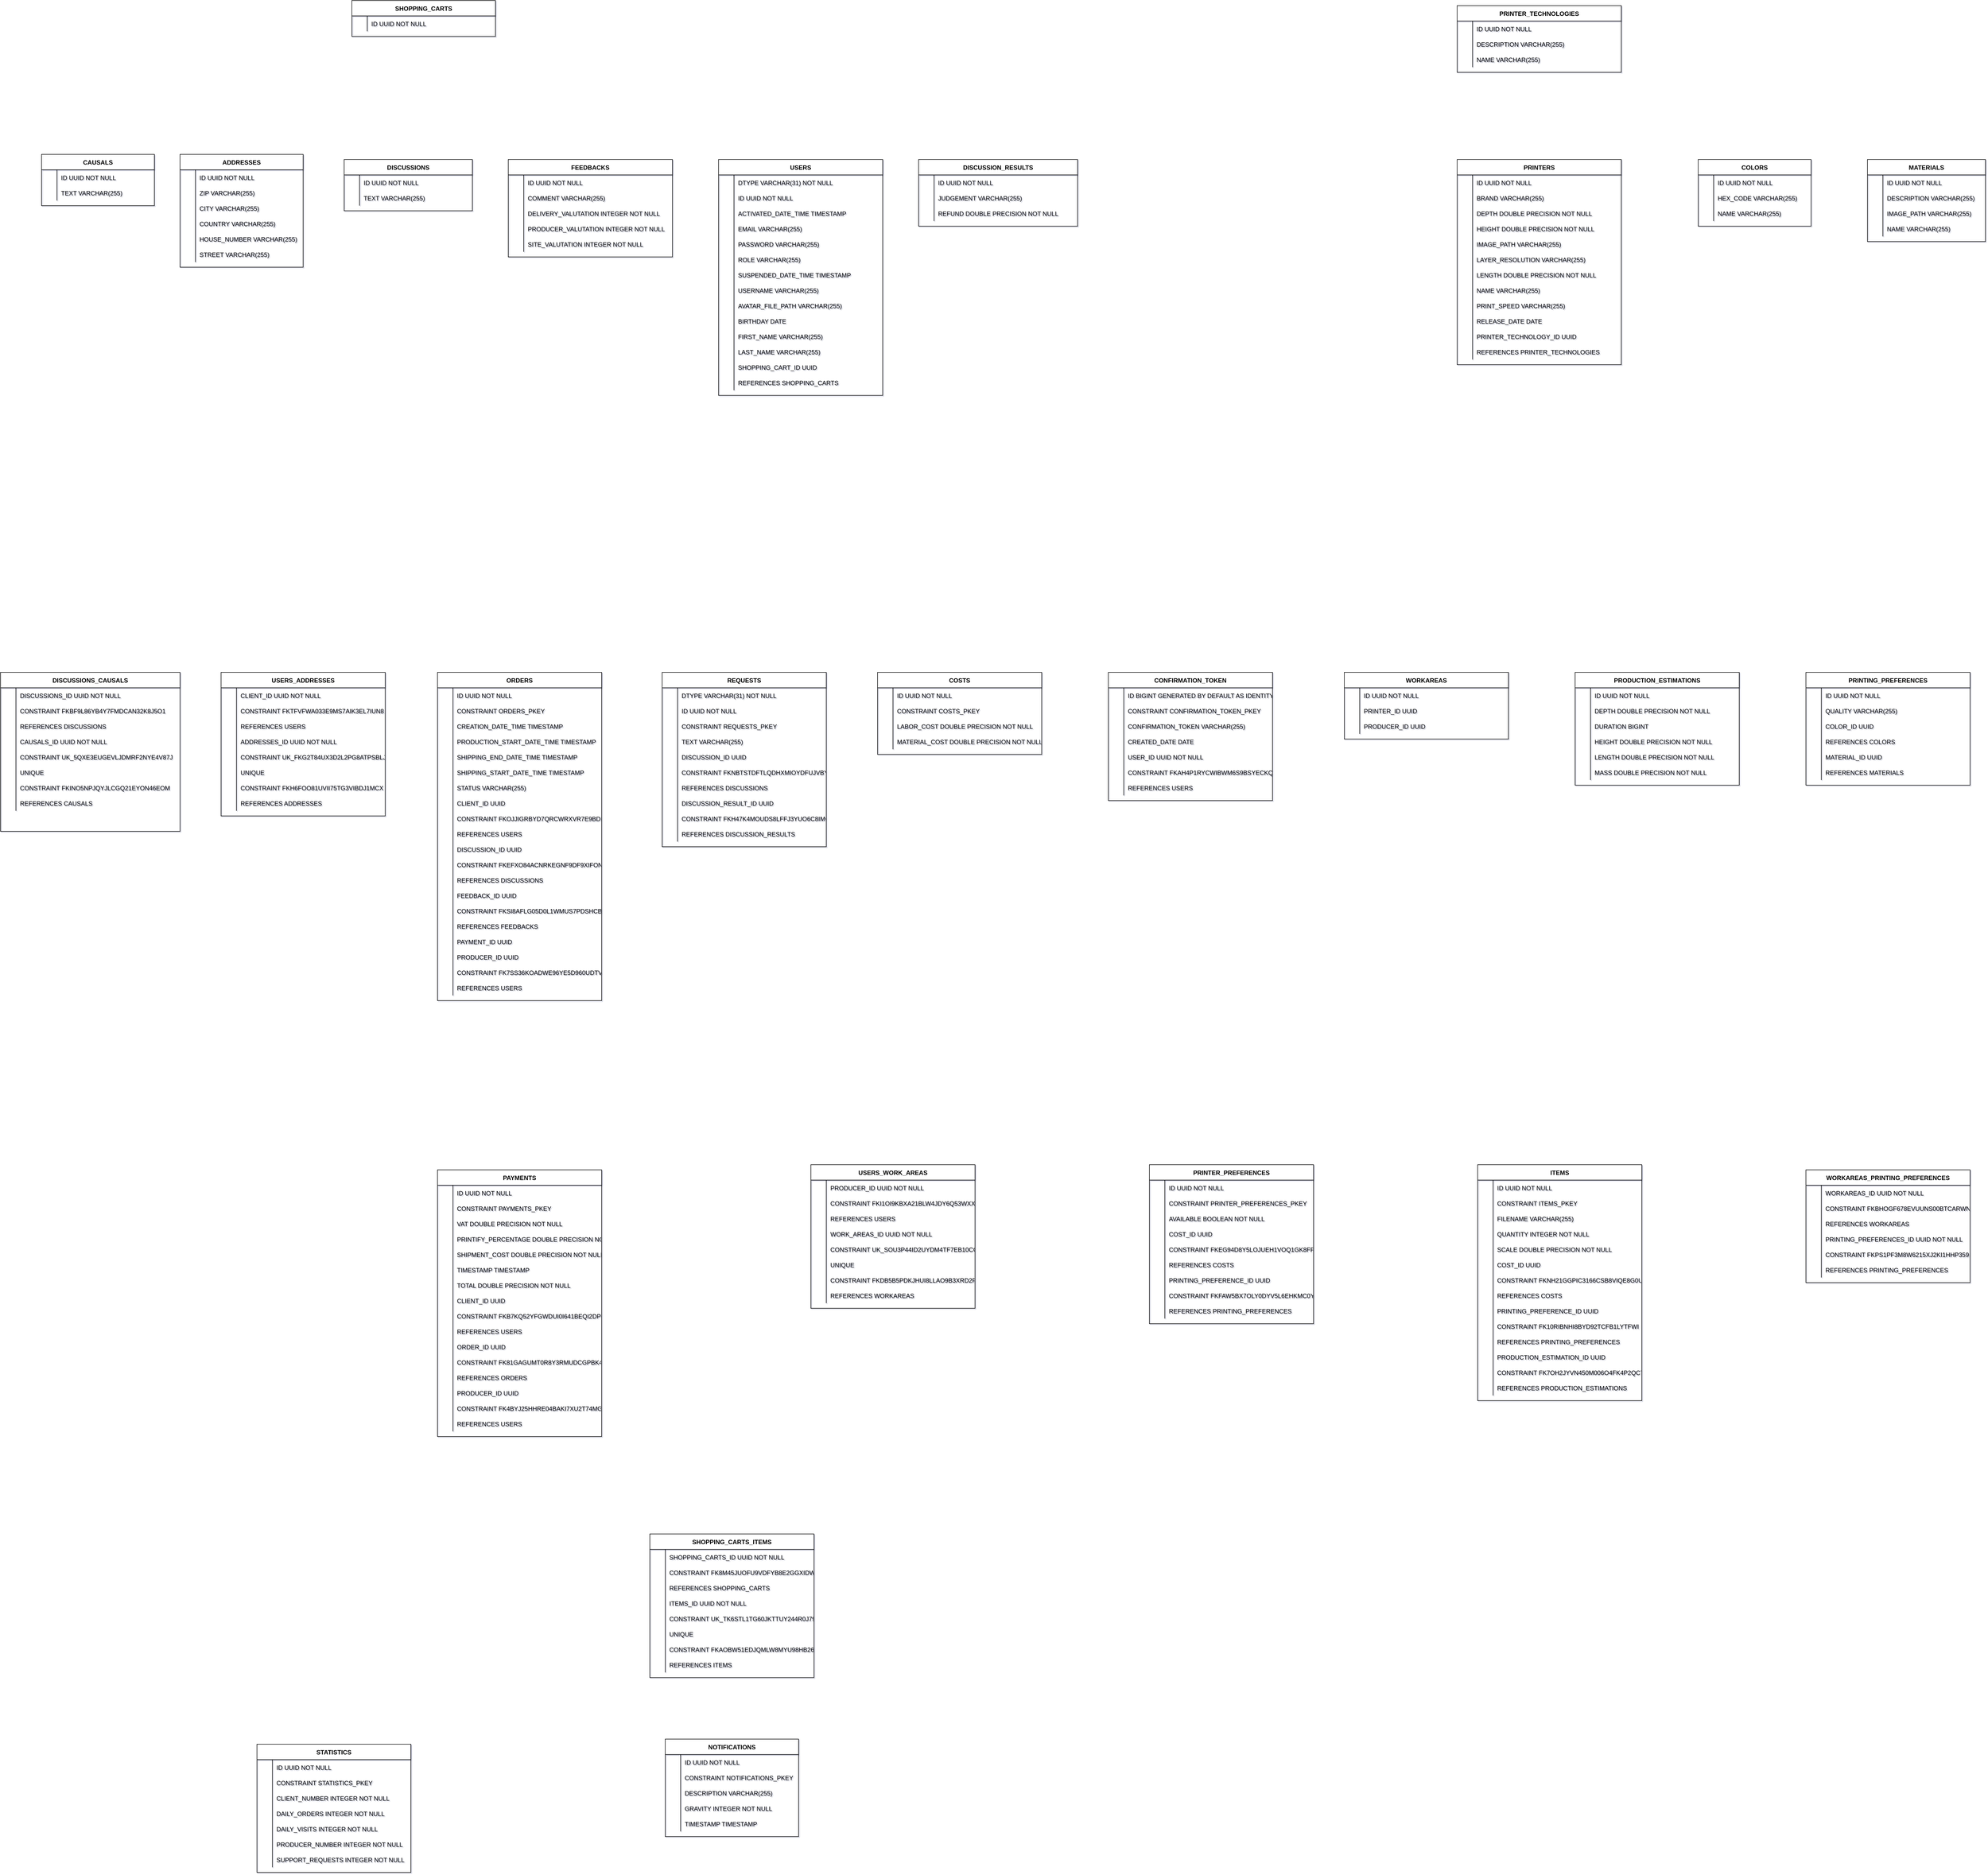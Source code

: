 <mxfile version="15.0.2" type="github">
  <diagram id="FAFqv0YFfy0wZtvdMSJw" name="Page-1">
    <mxGraphModel dx="12072" dy="5069" grid="1" gridSize="10" guides="1" tooltips="1" connect="1" arrows="1" fold="1" page="1" pageScale="1" pageWidth="827" pageHeight="1169" math="0" shadow="1">
      <root>
        <mxCell id="0" />
        <mxCell id="1" parent="0" />
        <mxCell id="k5QQbJl_lLXqa5jH-GES-1" value="ADDRESSES" style="shape=table;startSize=30;container=1;collapsible=1;childLayout=tableLayout;fixedRows=1;rowLines=0;fontStyle=1;align=center;resizeLast=1;" parent="1" vertex="1">
          <mxGeometry x="-4130" y="70" width="240" height="220" as="geometry" />
        </mxCell>
        <mxCell id="k5QQbJl_lLXqa5jH-GES-2" value="" style="shape=partialRectangle;collapsible=0;dropTarget=0;pointerEvents=0;fillColor=none;points=[[0,0.5],[1,0.5]];portConstraint=eastwest;top=0;left=0;right=0;bottom=0;" parent="k5QQbJl_lLXqa5jH-GES-1" vertex="1">
          <mxGeometry y="30" width="240" height="30" as="geometry" />
        </mxCell>
        <mxCell id="k5QQbJl_lLXqa5jH-GES-3" value="" style="shape=partialRectangle;overflow=hidden;connectable=0;fillColor=none;top=0;left=0;bottom=0;right=0;" parent="k5QQbJl_lLXqa5jH-GES-2" vertex="1">
          <mxGeometry width="30" height="30" as="geometry" />
        </mxCell>
        <mxCell id="k5QQbJl_lLXqa5jH-GES-4" value="ID           UUID NOT NULL" style="shape=partialRectangle;overflow=hidden;connectable=0;fillColor=none;top=0;left=0;bottom=0;right=0;align=left;spacingLeft=6;" parent="k5QQbJl_lLXqa5jH-GES-2" vertex="1">
          <mxGeometry x="30" width="210" height="30" as="geometry" />
        </mxCell>
        <mxCell id="k5QQbJl_lLXqa5jH-GES-8" value="" style="shape=partialRectangle;collapsible=0;dropTarget=0;pointerEvents=0;fillColor=none;points=[[0,0.5],[1,0.5]];portConstraint=eastwest;top=0;left=0;right=0;bottom=0;" parent="k5QQbJl_lLXqa5jH-GES-1" vertex="1">
          <mxGeometry y="60" width="240" height="30" as="geometry" />
        </mxCell>
        <mxCell id="k5QQbJl_lLXqa5jH-GES-9" value="" style="shape=partialRectangle;overflow=hidden;connectable=0;fillColor=none;top=0;left=0;bottom=0;right=0;" parent="k5QQbJl_lLXqa5jH-GES-8" vertex="1">
          <mxGeometry width="30" height="30" as="geometry" />
        </mxCell>
        <mxCell id="k5QQbJl_lLXqa5jH-GES-10" value="ZIP          VARCHAR(255)" style="shape=partialRectangle;overflow=hidden;connectable=0;fillColor=none;top=0;left=0;bottom=0;right=0;align=left;spacingLeft=6;" parent="k5QQbJl_lLXqa5jH-GES-8" vertex="1">
          <mxGeometry x="30" width="210" height="30" as="geometry" />
        </mxCell>
        <mxCell id="k5QQbJl_lLXqa5jH-GES-11" value="" style="shape=partialRectangle;collapsible=0;dropTarget=0;pointerEvents=0;fillColor=none;points=[[0,0.5],[1,0.5]];portConstraint=eastwest;top=0;left=0;right=0;bottom=0;" parent="k5QQbJl_lLXqa5jH-GES-1" vertex="1">
          <mxGeometry y="90" width="240" height="30" as="geometry" />
        </mxCell>
        <mxCell id="k5QQbJl_lLXqa5jH-GES-12" value="" style="shape=partialRectangle;overflow=hidden;connectable=0;fillColor=none;top=0;left=0;bottom=0;right=0;" parent="k5QQbJl_lLXqa5jH-GES-11" vertex="1">
          <mxGeometry width="30" height="30" as="geometry" />
        </mxCell>
        <mxCell id="k5QQbJl_lLXqa5jH-GES-13" value="CITY         VARCHAR(255)" style="shape=partialRectangle;overflow=hidden;connectable=0;fillColor=none;top=0;left=0;bottom=0;right=0;align=left;spacingLeft=6;" parent="k5QQbJl_lLXqa5jH-GES-11" vertex="1">
          <mxGeometry x="30" width="210" height="30" as="geometry" />
        </mxCell>
        <mxCell id="k5QQbJl_lLXqa5jH-GES-14" value="" style="shape=partialRectangle;collapsible=0;dropTarget=0;pointerEvents=0;fillColor=none;points=[[0,0.5],[1,0.5]];portConstraint=eastwest;top=0;left=0;right=0;bottom=0;" parent="k5QQbJl_lLXqa5jH-GES-1" vertex="1">
          <mxGeometry y="120" width="240" height="30" as="geometry" />
        </mxCell>
        <mxCell id="k5QQbJl_lLXqa5jH-GES-15" value="" style="shape=partialRectangle;overflow=hidden;connectable=0;fillColor=none;top=0;left=0;bottom=0;right=0;" parent="k5QQbJl_lLXqa5jH-GES-14" vertex="1">
          <mxGeometry width="30" height="30" as="geometry" />
        </mxCell>
        <mxCell id="k5QQbJl_lLXqa5jH-GES-16" value="COUNTRY      VARCHAR(255)" style="shape=partialRectangle;overflow=hidden;connectable=0;fillColor=none;top=0;left=0;bottom=0;right=0;align=left;spacingLeft=6;" parent="k5QQbJl_lLXqa5jH-GES-14" vertex="1">
          <mxGeometry x="30" width="210" height="30" as="geometry" />
        </mxCell>
        <mxCell id="k5QQbJl_lLXqa5jH-GES-17" value="" style="shape=partialRectangle;collapsible=0;dropTarget=0;pointerEvents=0;fillColor=none;points=[[0,0.5],[1,0.5]];portConstraint=eastwest;top=0;left=0;right=0;bottom=0;" parent="k5QQbJl_lLXqa5jH-GES-1" vertex="1">
          <mxGeometry y="150" width="240" height="30" as="geometry" />
        </mxCell>
        <mxCell id="k5QQbJl_lLXqa5jH-GES-18" value="" style="shape=partialRectangle;overflow=hidden;connectable=0;fillColor=none;top=0;left=0;bottom=0;right=0;" parent="k5QQbJl_lLXqa5jH-GES-17" vertex="1">
          <mxGeometry width="30" height="30" as="geometry" />
        </mxCell>
        <mxCell id="k5QQbJl_lLXqa5jH-GES-19" value="HOUSE_NUMBER VARCHAR(255)" style="shape=partialRectangle;overflow=hidden;connectable=0;fillColor=none;top=0;left=0;bottom=0;right=0;align=left;spacingLeft=6;" parent="k5QQbJl_lLXqa5jH-GES-17" vertex="1">
          <mxGeometry x="30" width="210" height="30" as="geometry" />
        </mxCell>
        <mxCell id="k5QQbJl_lLXqa5jH-GES-20" value="" style="shape=partialRectangle;collapsible=0;dropTarget=0;pointerEvents=0;fillColor=none;points=[[0,0.5],[1,0.5]];portConstraint=eastwest;top=0;left=0;right=0;bottom=0;" parent="k5QQbJl_lLXqa5jH-GES-1" vertex="1">
          <mxGeometry y="180" width="240" height="30" as="geometry" />
        </mxCell>
        <mxCell id="k5QQbJl_lLXqa5jH-GES-21" value="" style="shape=partialRectangle;overflow=hidden;connectable=0;fillColor=none;top=0;left=0;bottom=0;right=0;" parent="k5QQbJl_lLXqa5jH-GES-20" vertex="1">
          <mxGeometry width="30" height="30" as="geometry" />
        </mxCell>
        <mxCell id="k5QQbJl_lLXqa5jH-GES-22" value="STREET       VARCHAR(255)" style="shape=partialRectangle;overflow=hidden;connectable=0;fillColor=none;top=0;left=0;bottom=0;right=0;align=left;spacingLeft=6;" parent="k5QQbJl_lLXqa5jH-GES-20" vertex="1">
          <mxGeometry x="30" width="210" height="30" as="geometry" />
        </mxCell>
        <mxCell id="k5QQbJl_lLXqa5jH-GES-23" value="CAUSALS" style="shape=table;startSize=30;container=1;collapsible=1;childLayout=tableLayout;fixedRows=1;rowLines=0;fontStyle=1;align=center;resizeLast=1;" parent="1" vertex="1">
          <mxGeometry x="-4400" y="70" width="220" height="100" as="geometry" />
        </mxCell>
        <mxCell id="k5QQbJl_lLXqa5jH-GES-24" value="" style="shape=partialRectangle;collapsible=0;dropTarget=0;pointerEvents=0;fillColor=none;points=[[0,0.5],[1,0.5]];portConstraint=eastwest;top=0;left=0;right=0;bottom=0;" parent="k5QQbJl_lLXqa5jH-GES-23" vertex="1">
          <mxGeometry y="30" width="220" height="30" as="geometry" />
        </mxCell>
        <mxCell id="k5QQbJl_lLXqa5jH-GES-25" value="" style="shape=partialRectangle;overflow=hidden;connectable=0;fillColor=none;top=0;left=0;bottom=0;right=0;" parent="k5QQbJl_lLXqa5jH-GES-24" vertex="1">
          <mxGeometry width="30" height="30" as="geometry" />
        </mxCell>
        <mxCell id="k5QQbJl_lLXqa5jH-GES-26" value="ID   UUID NOT NULL" style="shape=partialRectangle;overflow=hidden;connectable=0;fillColor=none;top=0;left=0;bottom=0;right=0;align=left;spacingLeft=6;" parent="k5QQbJl_lLXqa5jH-GES-24" vertex="1">
          <mxGeometry x="30" width="190" height="30" as="geometry" />
        </mxCell>
        <mxCell id="k5QQbJl_lLXqa5jH-GES-30" value="" style="shape=partialRectangle;collapsible=0;dropTarget=0;pointerEvents=0;fillColor=none;points=[[0,0.5],[1,0.5]];portConstraint=eastwest;top=0;left=0;right=0;bottom=0;" parent="k5QQbJl_lLXqa5jH-GES-23" vertex="1">
          <mxGeometry y="60" width="220" height="30" as="geometry" />
        </mxCell>
        <mxCell id="k5QQbJl_lLXqa5jH-GES-31" value="" style="shape=partialRectangle;overflow=hidden;connectable=0;fillColor=none;top=0;left=0;bottom=0;right=0;" parent="k5QQbJl_lLXqa5jH-GES-30" vertex="1">
          <mxGeometry width="30" height="30" as="geometry" />
        </mxCell>
        <mxCell id="k5QQbJl_lLXqa5jH-GES-32" value="TEXT VARCHAR(255)" style="shape=partialRectangle;overflow=hidden;connectable=0;fillColor=none;top=0;left=0;bottom=0;right=0;align=left;spacingLeft=6;" parent="k5QQbJl_lLXqa5jH-GES-30" vertex="1">
          <mxGeometry x="30" width="190" height="30" as="geometry" />
        </mxCell>
        <mxCell id="k5QQbJl_lLXqa5jH-GES-33" value="COLORS" style="shape=table;startSize=30;container=1;collapsible=1;childLayout=tableLayout;fixedRows=1;rowLines=0;fontStyle=1;align=center;resizeLast=1;" parent="1" vertex="1">
          <mxGeometry x="-1170" y="80" width="220" height="130" as="geometry" />
        </mxCell>
        <mxCell id="k5QQbJl_lLXqa5jH-GES-34" value="" style="shape=partialRectangle;collapsible=0;dropTarget=0;pointerEvents=0;fillColor=none;points=[[0,0.5],[1,0.5]];portConstraint=eastwest;top=0;left=0;right=0;bottom=0;" parent="k5QQbJl_lLXqa5jH-GES-33" vertex="1">
          <mxGeometry y="30" width="220" height="30" as="geometry" />
        </mxCell>
        <mxCell id="k5QQbJl_lLXqa5jH-GES-35" value="" style="shape=partialRectangle;overflow=hidden;connectable=0;fillColor=none;top=0;left=0;bottom=0;right=0;" parent="k5QQbJl_lLXqa5jH-GES-34" vertex="1">
          <mxGeometry width="30" height="30" as="geometry" />
        </mxCell>
        <mxCell id="k5QQbJl_lLXqa5jH-GES-36" value="ID       UUID NOT NULL" style="shape=partialRectangle;overflow=hidden;connectable=0;fillColor=none;top=0;left=0;bottom=0;right=0;align=left;spacingLeft=6;" parent="k5QQbJl_lLXqa5jH-GES-34" vertex="1">
          <mxGeometry x="30" width="190" height="30" as="geometry" />
        </mxCell>
        <mxCell id="k5QQbJl_lLXqa5jH-GES-40" value="" style="shape=partialRectangle;collapsible=0;dropTarget=0;pointerEvents=0;fillColor=none;points=[[0,0.5],[1,0.5]];portConstraint=eastwest;top=0;left=0;right=0;bottom=0;" parent="k5QQbJl_lLXqa5jH-GES-33" vertex="1">
          <mxGeometry y="60" width="220" height="30" as="geometry" />
        </mxCell>
        <mxCell id="k5QQbJl_lLXqa5jH-GES-41" value="" style="shape=partialRectangle;overflow=hidden;connectable=0;fillColor=none;top=0;left=0;bottom=0;right=0;" parent="k5QQbJl_lLXqa5jH-GES-40" vertex="1">
          <mxGeometry width="30" height="30" as="geometry" />
        </mxCell>
        <mxCell id="k5QQbJl_lLXqa5jH-GES-42" value="HEX_CODE VARCHAR(255)" style="shape=partialRectangle;overflow=hidden;connectable=0;fillColor=none;top=0;left=0;bottom=0;right=0;align=left;spacingLeft=6;" parent="k5QQbJl_lLXqa5jH-GES-40" vertex="1">
          <mxGeometry x="30" width="190" height="30" as="geometry" />
        </mxCell>
        <mxCell id="k5QQbJl_lLXqa5jH-GES-43" value="" style="shape=partialRectangle;collapsible=0;dropTarget=0;pointerEvents=0;fillColor=none;points=[[0,0.5],[1,0.5]];portConstraint=eastwest;top=0;left=0;right=0;bottom=0;" parent="k5QQbJl_lLXqa5jH-GES-33" vertex="1">
          <mxGeometry y="90" width="220" height="30" as="geometry" />
        </mxCell>
        <mxCell id="k5QQbJl_lLXqa5jH-GES-44" value="" style="shape=partialRectangle;overflow=hidden;connectable=0;fillColor=none;top=0;left=0;bottom=0;right=0;" parent="k5QQbJl_lLXqa5jH-GES-43" vertex="1">
          <mxGeometry width="30" height="30" as="geometry" />
        </mxCell>
        <mxCell id="k5QQbJl_lLXqa5jH-GES-45" value="NAME     VARCHAR(255)" style="shape=partialRectangle;overflow=hidden;connectable=0;fillColor=none;top=0;left=0;bottom=0;right=0;align=left;spacingLeft=6;" parent="k5QQbJl_lLXqa5jH-GES-43" vertex="1">
          <mxGeometry x="30" width="190" height="30" as="geometry" />
        </mxCell>
        <mxCell id="k5QQbJl_lLXqa5jH-GES-46" value="COSTS" style="shape=table;startSize=30;container=1;collapsible=1;childLayout=tableLayout;fixedRows=1;rowLines=0;fontStyle=1;align=center;resizeLast=1;" parent="1" vertex="1">
          <mxGeometry x="-2770" y="1080" width="320" height="160" as="geometry" />
        </mxCell>
        <mxCell id="k5QQbJl_lLXqa5jH-GES-47" value="" style="shape=partialRectangle;collapsible=0;dropTarget=0;pointerEvents=0;fillColor=none;points=[[0,0.5],[1,0.5]];portConstraint=eastwest;top=0;left=0;right=0;bottom=0;" parent="k5QQbJl_lLXqa5jH-GES-46" vertex="1">
          <mxGeometry y="30" width="320" height="30" as="geometry" />
        </mxCell>
        <mxCell id="k5QQbJl_lLXqa5jH-GES-48" value="" style="shape=partialRectangle;overflow=hidden;connectable=0;fillColor=none;top=0;left=0;bottom=0;right=0;" parent="k5QQbJl_lLXqa5jH-GES-47" vertex="1">
          <mxGeometry width="30" height="30" as="geometry" />
        </mxCell>
        <mxCell id="k5QQbJl_lLXqa5jH-GES-49" value="ID            UUID             NOT NULL" style="shape=partialRectangle;overflow=hidden;connectable=0;fillColor=none;top=0;left=0;bottom=0;right=0;align=left;spacingLeft=6;" parent="k5QQbJl_lLXqa5jH-GES-47" vertex="1">
          <mxGeometry x="30" width="290" height="30" as="geometry" />
        </mxCell>
        <mxCell id="k5QQbJl_lLXqa5jH-GES-50" value="" style="shape=partialRectangle;collapsible=0;dropTarget=0;pointerEvents=0;fillColor=none;points=[[0,0.5],[1,0.5]];portConstraint=eastwest;top=0;left=0;right=0;bottom=0;" parent="k5QQbJl_lLXqa5jH-GES-46" vertex="1">
          <mxGeometry y="60" width="320" height="30" as="geometry" />
        </mxCell>
        <mxCell id="k5QQbJl_lLXqa5jH-GES-51" value="" style="shape=partialRectangle;overflow=hidden;connectable=0;fillColor=none;top=0;left=0;bottom=0;right=0;" parent="k5QQbJl_lLXqa5jH-GES-50" vertex="1">
          <mxGeometry width="30" height="30" as="geometry" />
        </mxCell>
        <mxCell id="k5QQbJl_lLXqa5jH-GES-52" value="CONSTRAINT COSTS_PKEY" style="shape=partialRectangle;overflow=hidden;connectable=0;fillColor=none;top=0;left=0;bottom=0;right=0;align=left;spacingLeft=6;" parent="k5QQbJl_lLXqa5jH-GES-50" vertex="1">
          <mxGeometry x="30" width="290" height="30" as="geometry" />
        </mxCell>
        <mxCell id="k5QQbJl_lLXqa5jH-GES-53" value="" style="shape=partialRectangle;collapsible=0;dropTarget=0;pointerEvents=0;fillColor=none;points=[[0,0.5],[1,0.5]];portConstraint=eastwest;top=0;left=0;right=0;bottom=0;" parent="k5QQbJl_lLXqa5jH-GES-46" vertex="1">
          <mxGeometry y="90" width="320" height="30" as="geometry" />
        </mxCell>
        <mxCell id="k5QQbJl_lLXqa5jH-GES-54" value="" style="shape=partialRectangle;overflow=hidden;connectable=0;fillColor=none;top=0;left=0;bottom=0;right=0;" parent="k5QQbJl_lLXqa5jH-GES-53" vertex="1">
          <mxGeometry width="30" height="30" as="geometry" />
        </mxCell>
        <mxCell id="k5QQbJl_lLXqa5jH-GES-55" value="LABOR_COST    DOUBLE PRECISION NOT NULL" style="shape=partialRectangle;overflow=hidden;connectable=0;fillColor=none;top=0;left=0;bottom=0;right=0;align=left;spacingLeft=6;" parent="k5QQbJl_lLXqa5jH-GES-53" vertex="1">
          <mxGeometry x="30" width="290" height="30" as="geometry" />
        </mxCell>
        <mxCell id="k5QQbJl_lLXqa5jH-GES-56" value="" style="shape=partialRectangle;collapsible=0;dropTarget=0;pointerEvents=0;fillColor=none;points=[[0,0.5],[1,0.5]];portConstraint=eastwest;top=0;left=0;right=0;bottom=0;" parent="k5QQbJl_lLXqa5jH-GES-46" vertex="1">
          <mxGeometry y="120" width="320" height="30" as="geometry" />
        </mxCell>
        <mxCell id="k5QQbJl_lLXqa5jH-GES-57" value="" style="shape=partialRectangle;overflow=hidden;connectable=0;fillColor=none;top=0;left=0;bottom=0;right=0;" parent="k5QQbJl_lLXqa5jH-GES-56" vertex="1">
          <mxGeometry width="30" height="30" as="geometry" />
        </mxCell>
        <mxCell id="k5QQbJl_lLXqa5jH-GES-58" value="MATERIAL_COST DOUBLE PRECISION NOT NULL" style="shape=partialRectangle;overflow=hidden;connectable=0;fillColor=none;top=0;left=0;bottom=0;right=0;align=left;spacingLeft=6;" parent="k5QQbJl_lLXqa5jH-GES-56" vertex="1">
          <mxGeometry x="30" width="290" height="30" as="geometry" />
        </mxCell>
        <mxCell id="k5QQbJl_lLXqa5jH-GES-59" value="DISCUSSION_RESULTS" style="shape=table;startSize=30;container=1;collapsible=1;childLayout=tableLayout;fixedRows=1;rowLines=0;fontStyle=1;align=center;resizeLast=1;" parent="1" vertex="1">
          <mxGeometry x="-2690" y="80" width="310" height="130" as="geometry" />
        </mxCell>
        <mxCell id="k5QQbJl_lLXqa5jH-GES-60" value="" style="shape=partialRectangle;collapsible=0;dropTarget=0;pointerEvents=0;fillColor=none;points=[[0,0.5],[1,0.5]];portConstraint=eastwest;top=0;left=0;right=0;bottom=0;" parent="k5QQbJl_lLXqa5jH-GES-59" vertex="1">
          <mxGeometry y="30" width="310" height="30" as="geometry" />
        </mxCell>
        <mxCell id="k5QQbJl_lLXqa5jH-GES-61" value="" style="shape=partialRectangle;overflow=hidden;connectable=0;fillColor=none;top=0;left=0;bottom=0;right=0;" parent="k5QQbJl_lLXqa5jH-GES-60" vertex="1">
          <mxGeometry width="30" height="30" as="geometry" />
        </mxCell>
        <mxCell id="k5QQbJl_lLXqa5jH-GES-62" value="ID        UUID             NOT NULL" style="shape=partialRectangle;overflow=hidden;connectable=0;fillColor=none;top=0;left=0;bottom=0;right=0;align=left;spacingLeft=6;" parent="k5QQbJl_lLXqa5jH-GES-60" vertex="1">
          <mxGeometry x="30" width="280" height="30" as="geometry" />
        </mxCell>
        <mxCell id="k5QQbJl_lLXqa5jH-GES-66" value="" style="shape=partialRectangle;collapsible=0;dropTarget=0;pointerEvents=0;fillColor=none;points=[[0,0.5],[1,0.5]];portConstraint=eastwest;top=0;left=0;right=0;bottom=0;" parent="k5QQbJl_lLXqa5jH-GES-59" vertex="1">
          <mxGeometry y="60" width="310" height="30" as="geometry" />
        </mxCell>
        <mxCell id="k5QQbJl_lLXqa5jH-GES-67" value="" style="shape=partialRectangle;overflow=hidden;connectable=0;fillColor=none;top=0;left=0;bottom=0;right=0;" parent="k5QQbJl_lLXqa5jH-GES-66" vertex="1">
          <mxGeometry width="30" height="30" as="geometry" />
        </mxCell>
        <mxCell id="k5QQbJl_lLXqa5jH-GES-68" value="JUDGEMENT VARCHAR(255)" style="shape=partialRectangle;overflow=hidden;connectable=0;fillColor=none;top=0;left=0;bottom=0;right=0;align=left;spacingLeft=6;" parent="k5QQbJl_lLXqa5jH-GES-66" vertex="1">
          <mxGeometry x="30" width="280" height="30" as="geometry" />
        </mxCell>
        <mxCell id="k5QQbJl_lLXqa5jH-GES-69" value="" style="shape=partialRectangle;collapsible=0;dropTarget=0;pointerEvents=0;fillColor=none;points=[[0,0.5],[1,0.5]];portConstraint=eastwest;top=0;left=0;right=0;bottom=0;" parent="k5QQbJl_lLXqa5jH-GES-59" vertex="1">
          <mxGeometry y="90" width="310" height="30" as="geometry" />
        </mxCell>
        <mxCell id="k5QQbJl_lLXqa5jH-GES-70" value="" style="shape=partialRectangle;overflow=hidden;connectable=0;fillColor=none;top=0;left=0;bottom=0;right=0;" parent="k5QQbJl_lLXqa5jH-GES-69" vertex="1">
          <mxGeometry width="30" height="30" as="geometry" />
        </mxCell>
        <mxCell id="k5QQbJl_lLXqa5jH-GES-71" value="REFUND    DOUBLE PRECISION NOT NULL" style="shape=partialRectangle;overflow=hidden;connectable=0;fillColor=none;top=0;left=0;bottom=0;right=0;align=left;spacingLeft=6;" parent="k5QQbJl_lLXqa5jH-GES-69" vertex="1">
          <mxGeometry x="30" width="280" height="30" as="geometry" />
        </mxCell>
        <mxCell id="k5QQbJl_lLXqa5jH-GES-72" value="DISCUSSIONS" style="shape=table;startSize=30;container=1;collapsible=1;childLayout=tableLayout;fixedRows=1;rowLines=0;fontStyle=1;align=center;resizeLast=1;" parent="1" vertex="1">
          <mxGeometry x="-3810" y="80" width="250" height="100" as="geometry" />
        </mxCell>
        <mxCell id="k5QQbJl_lLXqa5jH-GES-73" value="" style="shape=partialRectangle;collapsible=0;dropTarget=0;pointerEvents=0;fillColor=none;points=[[0,0.5],[1,0.5]];portConstraint=eastwest;top=0;left=0;right=0;bottom=0;" parent="k5QQbJl_lLXqa5jH-GES-72" vertex="1">
          <mxGeometry y="30" width="250" height="30" as="geometry" />
        </mxCell>
        <mxCell id="k5QQbJl_lLXqa5jH-GES-74" value="" style="shape=partialRectangle;overflow=hidden;connectable=0;fillColor=none;top=0;left=0;bottom=0;right=0;" parent="k5QQbJl_lLXqa5jH-GES-73" vertex="1">
          <mxGeometry width="30" height="30" as="geometry" />
        </mxCell>
        <mxCell id="k5QQbJl_lLXqa5jH-GES-75" value="ID   UUID NOT NULL" style="shape=partialRectangle;overflow=hidden;connectable=0;fillColor=none;top=0;left=0;bottom=0;right=0;align=left;spacingLeft=6;" parent="k5QQbJl_lLXqa5jH-GES-73" vertex="1">
          <mxGeometry x="30" width="220" height="30" as="geometry" />
        </mxCell>
        <mxCell id="k5QQbJl_lLXqa5jH-GES-79" value="" style="shape=partialRectangle;collapsible=0;dropTarget=0;pointerEvents=0;fillColor=none;points=[[0,0.5],[1,0.5]];portConstraint=eastwest;top=0;left=0;right=0;bottom=0;" parent="k5QQbJl_lLXqa5jH-GES-72" vertex="1">
          <mxGeometry y="60" width="250" height="30" as="geometry" />
        </mxCell>
        <mxCell id="k5QQbJl_lLXqa5jH-GES-80" value="" style="shape=partialRectangle;overflow=hidden;connectable=0;fillColor=none;top=0;left=0;bottom=0;right=0;" parent="k5QQbJl_lLXqa5jH-GES-79" vertex="1">
          <mxGeometry width="30" height="30" as="geometry" />
        </mxCell>
        <mxCell id="k5QQbJl_lLXqa5jH-GES-81" value="TEXT VARCHAR(255)" style="shape=partialRectangle;overflow=hidden;connectable=0;fillColor=none;top=0;left=0;bottom=0;right=0;align=left;spacingLeft=6;" parent="k5QQbJl_lLXqa5jH-GES-79" vertex="1">
          <mxGeometry x="30" width="220" height="30" as="geometry" />
        </mxCell>
        <mxCell id="k5QQbJl_lLXqa5jH-GES-107" value="FEEDBACKS" style="shape=table;startSize=30;container=1;collapsible=1;childLayout=tableLayout;fixedRows=1;rowLines=0;fontStyle=1;align=center;resizeLast=1;" parent="1" vertex="1">
          <mxGeometry x="-3490" y="80" width="320" height="190" as="geometry" />
        </mxCell>
        <mxCell id="k5QQbJl_lLXqa5jH-GES-108" value="" style="shape=partialRectangle;collapsible=0;dropTarget=0;pointerEvents=0;fillColor=none;points=[[0,0.5],[1,0.5]];portConstraint=eastwest;top=0;left=0;right=0;bottom=0;" parent="k5QQbJl_lLXqa5jH-GES-107" vertex="1">
          <mxGeometry y="30" width="320" height="30" as="geometry" />
        </mxCell>
        <mxCell id="k5QQbJl_lLXqa5jH-GES-109" value="" style="shape=partialRectangle;overflow=hidden;connectable=0;fillColor=none;top=0;left=0;bottom=0;right=0;" parent="k5QQbJl_lLXqa5jH-GES-108" vertex="1">
          <mxGeometry width="30" height="30" as="geometry" />
        </mxCell>
        <mxCell id="k5QQbJl_lLXqa5jH-GES-110" value="ID                  UUID    NOT NULL" style="shape=partialRectangle;overflow=hidden;connectable=0;fillColor=none;top=0;left=0;bottom=0;right=0;align=left;spacingLeft=6;" parent="k5QQbJl_lLXqa5jH-GES-108" vertex="1">
          <mxGeometry x="30" width="290" height="30" as="geometry" />
        </mxCell>
        <mxCell id="k5QQbJl_lLXqa5jH-GES-114" value="" style="shape=partialRectangle;collapsible=0;dropTarget=0;pointerEvents=0;fillColor=none;points=[[0,0.5],[1,0.5]];portConstraint=eastwest;top=0;left=0;right=0;bottom=0;" parent="k5QQbJl_lLXqa5jH-GES-107" vertex="1">
          <mxGeometry y="60" width="320" height="30" as="geometry" />
        </mxCell>
        <mxCell id="k5QQbJl_lLXqa5jH-GES-115" value="" style="shape=partialRectangle;overflow=hidden;connectable=0;fillColor=none;top=0;left=0;bottom=0;right=0;" parent="k5QQbJl_lLXqa5jH-GES-114" vertex="1">
          <mxGeometry width="30" height="30" as="geometry" />
        </mxCell>
        <mxCell id="k5QQbJl_lLXqa5jH-GES-116" value="COMMENT             VARCHAR(255)" style="shape=partialRectangle;overflow=hidden;connectable=0;fillColor=none;top=0;left=0;bottom=0;right=0;align=left;spacingLeft=6;" parent="k5QQbJl_lLXqa5jH-GES-114" vertex="1">
          <mxGeometry x="30" width="290" height="30" as="geometry" />
        </mxCell>
        <mxCell id="k5QQbJl_lLXqa5jH-GES-117" value="" style="shape=partialRectangle;collapsible=0;dropTarget=0;pointerEvents=0;fillColor=none;points=[[0,0.5],[1,0.5]];portConstraint=eastwest;top=0;left=0;right=0;bottom=0;" parent="k5QQbJl_lLXqa5jH-GES-107" vertex="1">
          <mxGeometry y="90" width="320" height="30" as="geometry" />
        </mxCell>
        <mxCell id="k5QQbJl_lLXqa5jH-GES-118" value="" style="shape=partialRectangle;overflow=hidden;connectable=0;fillColor=none;top=0;left=0;bottom=0;right=0;" parent="k5QQbJl_lLXqa5jH-GES-117" vertex="1">
          <mxGeometry width="30" height="30" as="geometry" />
        </mxCell>
        <mxCell id="k5QQbJl_lLXqa5jH-GES-119" value="DELIVERY_VALUTATION INTEGER NOT NULL" style="shape=partialRectangle;overflow=hidden;connectable=0;fillColor=none;top=0;left=0;bottom=0;right=0;align=left;spacingLeft=6;" parent="k5QQbJl_lLXqa5jH-GES-117" vertex="1">
          <mxGeometry x="30" width="290" height="30" as="geometry" />
        </mxCell>
        <mxCell id="k5QQbJl_lLXqa5jH-GES-120" value="" style="shape=partialRectangle;collapsible=0;dropTarget=0;pointerEvents=0;fillColor=none;points=[[0,0.5],[1,0.5]];portConstraint=eastwest;top=0;left=0;right=0;bottom=0;" parent="k5QQbJl_lLXqa5jH-GES-107" vertex="1">
          <mxGeometry y="120" width="320" height="30" as="geometry" />
        </mxCell>
        <mxCell id="k5QQbJl_lLXqa5jH-GES-121" value="" style="shape=partialRectangle;overflow=hidden;connectable=0;fillColor=none;top=0;left=0;bottom=0;right=0;" parent="k5QQbJl_lLXqa5jH-GES-120" vertex="1">
          <mxGeometry width="30" height="30" as="geometry" />
        </mxCell>
        <mxCell id="k5QQbJl_lLXqa5jH-GES-122" value="PRODUCER_VALUTATION INTEGER NOT NULL" style="shape=partialRectangle;overflow=hidden;connectable=0;fillColor=none;top=0;left=0;bottom=0;right=0;align=left;spacingLeft=6;" parent="k5QQbJl_lLXqa5jH-GES-120" vertex="1">
          <mxGeometry x="30" width="290" height="30" as="geometry" />
        </mxCell>
        <mxCell id="k5QQbJl_lLXqa5jH-GES-123" value="" style="shape=partialRectangle;collapsible=0;dropTarget=0;pointerEvents=0;fillColor=none;points=[[0,0.5],[1,0.5]];portConstraint=eastwest;top=0;left=0;right=0;bottom=0;" parent="k5QQbJl_lLXqa5jH-GES-107" vertex="1">
          <mxGeometry y="150" width="320" height="30" as="geometry" />
        </mxCell>
        <mxCell id="k5QQbJl_lLXqa5jH-GES-124" value="" style="shape=partialRectangle;overflow=hidden;connectable=0;fillColor=none;top=0;left=0;bottom=0;right=0;" parent="k5QQbJl_lLXqa5jH-GES-123" vertex="1">
          <mxGeometry width="30" height="30" as="geometry" />
        </mxCell>
        <mxCell id="k5QQbJl_lLXqa5jH-GES-125" value="SITE_VALUTATION     INTEGER NOT NULL" style="shape=partialRectangle;overflow=hidden;connectable=0;fillColor=none;top=0;left=0;bottom=0;right=0;align=left;spacingLeft=6;" parent="k5QQbJl_lLXqa5jH-GES-123" vertex="1">
          <mxGeometry x="30" width="290" height="30" as="geometry" />
        </mxCell>
        <mxCell id="k5QQbJl_lLXqa5jH-GES-126" value="MATERIALS" style="shape=table;startSize=30;container=1;collapsible=1;childLayout=tableLayout;fixedRows=1;rowLines=0;fontStyle=1;align=center;resizeLast=1;" parent="1" vertex="1">
          <mxGeometry x="-840" y="80" width="230" height="160" as="geometry" />
        </mxCell>
        <mxCell id="k5QQbJl_lLXqa5jH-GES-127" value="" style="shape=partialRectangle;collapsible=0;dropTarget=0;pointerEvents=0;fillColor=none;points=[[0,0.5],[1,0.5]];portConstraint=eastwest;top=0;left=0;right=0;bottom=0;" parent="k5QQbJl_lLXqa5jH-GES-126" vertex="1">
          <mxGeometry y="30" width="230" height="30" as="geometry" />
        </mxCell>
        <mxCell id="k5QQbJl_lLXqa5jH-GES-128" value="" style="shape=partialRectangle;overflow=hidden;connectable=0;fillColor=none;top=0;left=0;bottom=0;right=0;" parent="k5QQbJl_lLXqa5jH-GES-127" vertex="1">
          <mxGeometry width="30" height="30" as="geometry" />
        </mxCell>
        <mxCell id="k5QQbJl_lLXqa5jH-GES-129" value="ID          UUID NOT NULL" style="shape=partialRectangle;overflow=hidden;connectable=0;fillColor=none;top=0;left=0;bottom=0;right=0;align=left;spacingLeft=6;" parent="k5QQbJl_lLXqa5jH-GES-127" vertex="1">
          <mxGeometry x="30" width="200" height="30" as="geometry" />
        </mxCell>
        <mxCell id="k5QQbJl_lLXqa5jH-GES-133" value="" style="shape=partialRectangle;collapsible=0;dropTarget=0;pointerEvents=0;fillColor=none;points=[[0,0.5],[1,0.5]];portConstraint=eastwest;top=0;left=0;right=0;bottom=0;" parent="k5QQbJl_lLXqa5jH-GES-126" vertex="1">
          <mxGeometry y="60" width="230" height="30" as="geometry" />
        </mxCell>
        <mxCell id="k5QQbJl_lLXqa5jH-GES-134" value="" style="shape=partialRectangle;overflow=hidden;connectable=0;fillColor=none;top=0;left=0;bottom=0;right=0;" parent="k5QQbJl_lLXqa5jH-GES-133" vertex="1">
          <mxGeometry width="30" height="30" as="geometry" />
        </mxCell>
        <mxCell id="k5QQbJl_lLXqa5jH-GES-135" value="DESCRIPTION VARCHAR(255)" style="shape=partialRectangle;overflow=hidden;connectable=0;fillColor=none;top=0;left=0;bottom=0;right=0;align=left;spacingLeft=6;" parent="k5QQbJl_lLXqa5jH-GES-133" vertex="1">
          <mxGeometry x="30" width="200" height="30" as="geometry" />
        </mxCell>
        <mxCell id="k5QQbJl_lLXqa5jH-GES-136" value="" style="shape=partialRectangle;collapsible=0;dropTarget=0;pointerEvents=0;fillColor=none;points=[[0,0.5],[1,0.5]];portConstraint=eastwest;top=0;left=0;right=0;bottom=0;" parent="k5QQbJl_lLXqa5jH-GES-126" vertex="1">
          <mxGeometry y="90" width="230" height="30" as="geometry" />
        </mxCell>
        <mxCell id="k5QQbJl_lLXqa5jH-GES-137" value="" style="shape=partialRectangle;overflow=hidden;connectable=0;fillColor=none;top=0;left=0;bottom=0;right=0;" parent="k5QQbJl_lLXqa5jH-GES-136" vertex="1">
          <mxGeometry width="30" height="30" as="geometry" />
        </mxCell>
        <mxCell id="k5QQbJl_lLXqa5jH-GES-138" value="IMAGE_PATH  VARCHAR(255)" style="shape=partialRectangle;overflow=hidden;connectable=0;fillColor=none;top=0;left=0;bottom=0;right=0;align=left;spacingLeft=6;" parent="k5QQbJl_lLXqa5jH-GES-136" vertex="1">
          <mxGeometry x="30" width="200" height="30" as="geometry" />
        </mxCell>
        <mxCell id="k5QQbJl_lLXqa5jH-GES-139" value="" style="shape=partialRectangle;collapsible=0;dropTarget=0;pointerEvents=0;fillColor=none;points=[[0,0.5],[1,0.5]];portConstraint=eastwest;top=0;left=0;right=0;bottom=0;" parent="k5QQbJl_lLXqa5jH-GES-126" vertex="1">
          <mxGeometry y="120" width="230" height="30" as="geometry" />
        </mxCell>
        <mxCell id="k5QQbJl_lLXqa5jH-GES-140" value="" style="shape=partialRectangle;overflow=hidden;connectable=0;fillColor=none;top=0;left=0;bottom=0;right=0;" parent="k5QQbJl_lLXqa5jH-GES-139" vertex="1">
          <mxGeometry width="30" height="30" as="geometry" />
        </mxCell>
        <mxCell id="k5QQbJl_lLXqa5jH-GES-141" value="NAME        VARCHAR(255)" style="shape=partialRectangle;overflow=hidden;connectable=0;fillColor=none;top=0;left=0;bottom=0;right=0;align=left;spacingLeft=6;" parent="k5QQbJl_lLXqa5jH-GES-139" vertex="1">
          <mxGeometry x="30" width="200" height="30" as="geometry" />
        </mxCell>
        <mxCell id="k5QQbJl_lLXqa5jH-GES-142" value="NOTIFICATIONS" style="shape=table;startSize=30;container=1;collapsible=1;childLayout=tableLayout;fixedRows=1;rowLines=0;fontStyle=1;align=center;resizeLast=1;" parent="1" vertex="1">
          <mxGeometry x="-3184" y="3160" width="260" height="190" as="geometry" />
        </mxCell>
        <mxCell id="k5QQbJl_lLXqa5jH-GES-143" value="" style="shape=partialRectangle;collapsible=0;dropTarget=0;pointerEvents=0;fillColor=none;points=[[0,0.5],[1,0.5]];portConstraint=eastwest;top=0;left=0;right=0;bottom=0;" parent="k5QQbJl_lLXqa5jH-GES-142" vertex="1">
          <mxGeometry y="30" width="260" height="30" as="geometry" />
        </mxCell>
        <mxCell id="k5QQbJl_lLXqa5jH-GES-144" value="" style="shape=partialRectangle;overflow=hidden;connectable=0;fillColor=none;top=0;left=0;bottom=0;right=0;" parent="k5QQbJl_lLXqa5jH-GES-143" vertex="1">
          <mxGeometry width="30" height="30" as="geometry" />
        </mxCell>
        <mxCell id="k5QQbJl_lLXqa5jH-GES-145" value="ID          UUID    NOT NULL" style="shape=partialRectangle;overflow=hidden;connectable=0;fillColor=none;top=0;left=0;bottom=0;right=0;align=left;spacingLeft=6;" parent="k5QQbJl_lLXqa5jH-GES-143" vertex="1">
          <mxGeometry x="30" width="230" height="30" as="geometry" />
        </mxCell>
        <mxCell id="k5QQbJl_lLXqa5jH-GES-146" value="" style="shape=partialRectangle;collapsible=0;dropTarget=0;pointerEvents=0;fillColor=none;points=[[0,0.5],[1,0.5]];portConstraint=eastwest;top=0;left=0;right=0;bottom=0;" parent="k5QQbJl_lLXqa5jH-GES-142" vertex="1">
          <mxGeometry y="60" width="260" height="30" as="geometry" />
        </mxCell>
        <mxCell id="k5QQbJl_lLXqa5jH-GES-147" value="" style="shape=partialRectangle;overflow=hidden;connectable=0;fillColor=none;top=0;left=0;bottom=0;right=0;" parent="k5QQbJl_lLXqa5jH-GES-146" vertex="1">
          <mxGeometry width="30" height="30" as="geometry" />
        </mxCell>
        <mxCell id="k5QQbJl_lLXqa5jH-GES-148" value="CONSTRAINT NOTIFICATIONS_PKEY" style="shape=partialRectangle;overflow=hidden;connectable=0;fillColor=none;top=0;left=0;bottom=0;right=0;align=left;spacingLeft=6;" parent="k5QQbJl_lLXqa5jH-GES-146" vertex="1">
          <mxGeometry x="30" width="230" height="30" as="geometry" />
        </mxCell>
        <mxCell id="k5QQbJl_lLXqa5jH-GES-149" value="" style="shape=partialRectangle;collapsible=0;dropTarget=0;pointerEvents=0;fillColor=none;points=[[0,0.5],[1,0.5]];portConstraint=eastwest;top=0;left=0;right=0;bottom=0;" parent="k5QQbJl_lLXqa5jH-GES-142" vertex="1">
          <mxGeometry y="90" width="260" height="30" as="geometry" />
        </mxCell>
        <mxCell id="k5QQbJl_lLXqa5jH-GES-150" value="" style="shape=partialRectangle;overflow=hidden;connectable=0;fillColor=none;top=0;left=0;bottom=0;right=0;" parent="k5QQbJl_lLXqa5jH-GES-149" vertex="1">
          <mxGeometry width="30" height="30" as="geometry" />
        </mxCell>
        <mxCell id="k5QQbJl_lLXqa5jH-GES-151" value="DESCRIPTION VARCHAR(255)" style="shape=partialRectangle;overflow=hidden;connectable=0;fillColor=none;top=0;left=0;bottom=0;right=0;align=left;spacingLeft=6;" parent="k5QQbJl_lLXqa5jH-GES-149" vertex="1">
          <mxGeometry x="30" width="230" height="30" as="geometry" />
        </mxCell>
        <mxCell id="k5QQbJl_lLXqa5jH-GES-152" value="" style="shape=partialRectangle;collapsible=0;dropTarget=0;pointerEvents=0;fillColor=none;points=[[0,0.5],[1,0.5]];portConstraint=eastwest;top=0;left=0;right=0;bottom=0;" parent="k5QQbJl_lLXqa5jH-GES-142" vertex="1">
          <mxGeometry y="120" width="260" height="30" as="geometry" />
        </mxCell>
        <mxCell id="k5QQbJl_lLXqa5jH-GES-153" value="" style="shape=partialRectangle;overflow=hidden;connectable=0;fillColor=none;top=0;left=0;bottom=0;right=0;" parent="k5QQbJl_lLXqa5jH-GES-152" vertex="1">
          <mxGeometry width="30" height="30" as="geometry" />
        </mxCell>
        <mxCell id="k5QQbJl_lLXqa5jH-GES-154" value="GRAVITY     INTEGER NOT NULL" style="shape=partialRectangle;overflow=hidden;connectable=0;fillColor=none;top=0;left=0;bottom=0;right=0;align=left;spacingLeft=6;" parent="k5QQbJl_lLXqa5jH-GES-152" vertex="1">
          <mxGeometry x="30" width="230" height="30" as="geometry" />
        </mxCell>
        <mxCell id="k5QQbJl_lLXqa5jH-GES-155" value="" style="shape=partialRectangle;collapsible=0;dropTarget=0;pointerEvents=0;fillColor=none;points=[[0,0.5],[1,0.5]];portConstraint=eastwest;top=0;left=0;right=0;bottom=0;" parent="k5QQbJl_lLXqa5jH-GES-142" vertex="1">
          <mxGeometry y="150" width="260" height="30" as="geometry" />
        </mxCell>
        <mxCell id="k5QQbJl_lLXqa5jH-GES-156" value="" style="shape=partialRectangle;overflow=hidden;connectable=0;fillColor=none;top=0;left=0;bottom=0;right=0;" parent="k5QQbJl_lLXqa5jH-GES-155" vertex="1">
          <mxGeometry width="30" height="30" as="geometry" />
        </mxCell>
        <mxCell id="k5QQbJl_lLXqa5jH-GES-157" value="TIMESTAMP   TIMESTAMP" style="shape=partialRectangle;overflow=hidden;connectable=0;fillColor=none;top=0;left=0;bottom=0;right=0;align=left;spacingLeft=6;" parent="k5QQbJl_lLXqa5jH-GES-155" vertex="1">
          <mxGeometry x="30" width="230" height="30" as="geometry" />
        </mxCell>
        <mxCell id="k5QQbJl_lLXqa5jH-GES-158" value="PRINTER_TECHNOLOGIES" style="shape=table;startSize=30;container=1;collapsible=1;childLayout=tableLayout;fixedRows=1;rowLines=0;fontStyle=1;align=center;resizeLast=1;" parent="1" vertex="1">
          <mxGeometry x="-1640" y="-220" width="320" height="130" as="geometry" />
        </mxCell>
        <mxCell id="k5QQbJl_lLXqa5jH-GES-159" value="" style="shape=partialRectangle;collapsible=0;dropTarget=0;pointerEvents=0;fillColor=none;points=[[0,0.5],[1,0.5]];portConstraint=eastwest;top=0;left=0;right=0;bottom=0;" parent="k5QQbJl_lLXqa5jH-GES-158" vertex="1">
          <mxGeometry y="30" width="320" height="30" as="geometry" />
        </mxCell>
        <mxCell id="k5QQbJl_lLXqa5jH-GES-160" value="" style="shape=partialRectangle;overflow=hidden;connectable=0;fillColor=none;top=0;left=0;bottom=0;right=0;" parent="k5QQbJl_lLXqa5jH-GES-159" vertex="1">
          <mxGeometry width="30" height="30" as="geometry" />
        </mxCell>
        <mxCell id="k5QQbJl_lLXqa5jH-GES-161" value="ID          UUID NOT NULL" style="shape=partialRectangle;overflow=hidden;connectable=0;fillColor=none;top=0;left=0;bottom=0;right=0;align=left;spacingLeft=6;" parent="k5QQbJl_lLXqa5jH-GES-159" vertex="1">
          <mxGeometry x="30" width="290" height="30" as="geometry" />
        </mxCell>
        <mxCell id="k5QQbJl_lLXqa5jH-GES-165" value="" style="shape=partialRectangle;collapsible=0;dropTarget=0;pointerEvents=0;fillColor=none;points=[[0,0.5],[1,0.5]];portConstraint=eastwest;top=0;left=0;right=0;bottom=0;" parent="k5QQbJl_lLXqa5jH-GES-158" vertex="1">
          <mxGeometry y="60" width="320" height="30" as="geometry" />
        </mxCell>
        <mxCell id="k5QQbJl_lLXqa5jH-GES-166" value="" style="shape=partialRectangle;overflow=hidden;connectable=0;fillColor=none;top=0;left=0;bottom=0;right=0;" parent="k5QQbJl_lLXqa5jH-GES-165" vertex="1">
          <mxGeometry width="30" height="30" as="geometry" />
        </mxCell>
        <mxCell id="k5QQbJl_lLXqa5jH-GES-167" value="DESCRIPTION VARCHAR(255)" style="shape=partialRectangle;overflow=hidden;connectable=0;fillColor=none;top=0;left=0;bottom=0;right=0;align=left;spacingLeft=6;" parent="k5QQbJl_lLXqa5jH-GES-165" vertex="1">
          <mxGeometry x="30" width="290" height="30" as="geometry" />
        </mxCell>
        <mxCell id="k5QQbJl_lLXqa5jH-GES-168" value="" style="shape=partialRectangle;collapsible=0;dropTarget=0;pointerEvents=0;fillColor=none;points=[[0,0.5],[1,0.5]];portConstraint=eastwest;top=0;left=0;right=0;bottom=0;" parent="k5QQbJl_lLXqa5jH-GES-158" vertex="1">
          <mxGeometry y="90" width="320" height="30" as="geometry" />
        </mxCell>
        <mxCell id="k5QQbJl_lLXqa5jH-GES-169" value="" style="shape=partialRectangle;overflow=hidden;connectable=0;fillColor=none;top=0;left=0;bottom=0;right=0;" parent="k5QQbJl_lLXqa5jH-GES-168" vertex="1">
          <mxGeometry width="30" height="30" as="geometry" />
        </mxCell>
        <mxCell id="k5QQbJl_lLXqa5jH-GES-170" value="NAME        VARCHAR(255)" style="shape=partialRectangle;overflow=hidden;connectable=0;fillColor=none;top=0;left=0;bottom=0;right=0;align=left;spacingLeft=6;" parent="k5QQbJl_lLXqa5jH-GES-168" vertex="1">
          <mxGeometry x="30" width="290" height="30" as="geometry" />
        </mxCell>
        <mxCell id="k5QQbJl_lLXqa5jH-GES-171" value="PRINTERS" style="shape=table;startSize=30;container=1;collapsible=1;childLayout=tableLayout;fixedRows=1;rowLines=0;fontStyle=1;align=center;resizeLast=1;" parent="1" vertex="1">
          <mxGeometry x="-1640" y="80" width="320" height="400" as="geometry" />
        </mxCell>
        <mxCell id="k5QQbJl_lLXqa5jH-GES-172" value="" style="shape=partialRectangle;collapsible=0;dropTarget=0;pointerEvents=0;fillColor=none;points=[[0,0.5],[1,0.5]];portConstraint=eastwest;top=0;left=0;right=0;bottom=0;" parent="k5QQbJl_lLXqa5jH-GES-171" vertex="1">
          <mxGeometry y="30" width="320" height="30" as="geometry" />
        </mxCell>
        <mxCell id="k5QQbJl_lLXqa5jH-GES-173" value="" style="shape=partialRectangle;overflow=hidden;connectable=0;fillColor=none;top=0;left=0;bottom=0;right=0;" parent="k5QQbJl_lLXqa5jH-GES-172" vertex="1">
          <mxGeometry width="30" height="30" as="geometry" />
        </mxCell>
        <mxCell id="k5QQbJl_lLXqa5jH-GES-174" value="ID                    UUID             NOT NULL" style="shape=partialRectangle;overflow=hidden;connectable=0;fillColor=none;top=0;left=0;bottom=0;right=0;align=left;spacingLeft=6;" parent="k5QQbJl_lLXqa5jH-GES-172" vertex="1">
          <mxGeometry x="30" width="290" height="30" as="geometry" />
        </mxCell>
        <mxCell id="k5QQbJl_lLXqa5jH-GES-178" value="" style="shape=partialRectangle;collapsible=0;dropTarget=0;pointerEvents=0;fillColor=none;points=[[0,0.5],[1,0.5]];portConstraint=eastwest;top=0;left=0;right=0;bottom=0;" parent="k5QQbJl_lLXqa5jH-GES-171" vertex="1">
          <mxGeometry y="60" width="320" height="30" as="geometry" />
        </mxCell>
        <mxCell id="k5QQbJl_lLXqa5jH-GES-179" value="" style="shape=partialRectangle;overflow=hidden;connectable=0;fillColor=none;top=0;left=0;bottom=0;right=0;" parent="k5QQbJl_lLXqa5jH-GES-178" vertex="1">
          <mxGeometry width="30" height="30" as="geometry" />
        </mxCell>
        <mxCell id="k5QQbJl_lLXqa5jH-GES-180" value="BRAND                 VARCHAR(255)" style="shape=partialRectangle;overflow=hidden;connectable=0;fillColor=none;top=0;left=0;bottom=0;right=0;align=left;spacingLeft=6;" parent="k5QQbJl_lLXqa5jH-GES-178" vertex="1">
          <mxGeometry x="30" width="290" height="30" as="geometry" />
        </mxCell>
        <mxCell id="k5QQbJl_lLXqa5jH-GES-181" value="" style="shape=partialRectangle;collapsible=0;dropTarget=0;pointerEvents=0;fillColor=none;points=[[0,0.5],[1,0.5]];portConstraint=eastwest;top=0;left=0;right=0;bottom=0;" parent="k5QQbJl_lLXqa5jH-GES-171" vertex="1">
          <mxGeometry y="90" width="320" height="30" as="geometry" />
        </mxCell>
        <mxCell id="k5QQbJl_lLXqa5jH-GES-182" value="" style="shape=partialRectangle;overflow=hidden;connectable=0;fillColor=none;top=0;left=0;bottom=0;right=0;" parent="k5QQbJl_lLXqa5jH-GES-181" vertex="1">
          <mxGeometry width="30" height="30" as="geometry" />
        </mxCell>
        <mxCell id="k5QQbJl_lLXqa5jH-GES-183" value="DEPTH                 DOUBLE PRECISION NOT NULL" style="shape=partialRectangle;overflow=hidden;connectable=0;fillColor=none;top=0;left=0;bottom=0;right=0;align=left;spacingLeft=6;" parent="k5QQbJl_lLXqa5jH-GES-181" vertex="1">
          <mxGeometry x="30" width="290" height="30" as="geometry" />
        </mxCell>
        <mxCell id="k5QQbJl_lLXqa5jH-GES-184" value="" style="shape=partialRectangle;collapsible=0;dropTarget=0;pointerEvents=0;fillColor=none;points=[[0,0.5],[1,0.5]];portConstraint=eastwest;top=0;left=0;right=0;bottom=0;" parent="k5QQbJl_lLXqa5jH-GES-171" vertex="1">
          <mxGeometry y="120" width="320" height="30" as="geometry" />
        </mxCell>
        <mxCell id="k5QQbJl_lLXqa5jH-GES-185" value="" style="shape=partialRectangle;overflow=hidden;connectable=0;fillColor=none;top=0;left=0;bottom=0;right=0;" parent="k5QQbJl_lLXqa5jH-GES-184" vertex="1">
          <mxGeometry width="30" height="30" as="geometry" />
        </mxCell>
        <mxCell id="k5QQbJl_lLXqa5jH-GES-186" value="HEIGHT                DOUBLE PRECISION NOT NULL" style="shape=partialRectangle;overflow=hidden;connectable=0;fillColor=none;top=0;left=0;bottom=0;right=0;align=left;spacingLeft=6;" parent="k5QQbJl_lLXqa5jH-GES-184" vertex="1">
          <mxGeometry x="30" width="290" height="30" as="geometry" />
        </mxCell>
        <mxCell id="k5QQbJl_lLXqa5jH-GES-187" value="" style="shape=partialRectangle;collapsible=0;dropTarget=0;pointerEvents=0;fillColor=none;points=[[0,0.5],[1,0.5]];portConstraint=eastwest;top=0;left=0;right=0;bottom=0;" parent="k5QQbJl_lLXqa5jH-GES-171" vertex="1">
          <mxGeometry y="150" width="320" height="30" as="geometry" />
        </mxCell>
        <mxCell id="k5QQbJl_lLXqa5jH-GES-188" value="" style="shape=partialRectangle;overflow=hidden;connectable=0;fillColor=none;top=0;left=0;bottom=0;right=0;" parent="k5QQbJl_lLXqa5jH-GES-187" vertex="1">
          <mxGeometry width="30" height="30" as="geometry" />
        </mxCell>
        <mxCell id="k5QQbJl_lLXqa5jH-GES-189" value="IMAGE_PATH            VARCHAR(255)" style="shape=partialRectangle;overflow=hidden;connectable=0;fillColor=none;top=0;left=0;bottom=0;right=0;align=left;spacingLeft=6;" parent="k5QQbJl_lLXqa5jH-GES-187" vertex="1">
          <mxGeometry x="30" width="290" height="30" as="geometry" />
        </mxCell>
        <mxCell id="k5QQbJl_lLXqa5jH-GES-190" value="" style="shape=partialRectangle;collapsible=0;dropTarget=0;pointerEvents=0;fillColor=none;points=[[0,0.5],[1,0.5]];portConstraint=eastwest;top=0;left=0;right=0;bottom=0;" parent="k5QQbJl_lLXqa5jH-GES-171" vertex="1">
          <mxGeometry y="180" width="320" height="30" as="geometry" />
        </mxCell>
        <mxCell id="k5QQbJl_lLXqa5jH-GES-191" value="" style="shape=partialRectangle;overflow=hidden;connectable=0;fillColor=none;top=0;left=0;bottom=0;right=0;" parent="k5QQbJl_lLXqa5jH-GES-190" vertex="1">
          <mxGeometry width="30" height="30" as="geometry" />
        </mxCell>
        <mxCell id="k5QQbJl_lLXqa5jH-GES-192" value="LAYER_RESOLUTION      VARCHAR(255)" style="shape=partialRectangle;overflow=hidden;connectable=0;fillColor=none;top=0;left=0;bottom=0;right=0;align=left;spacingLeft=6;" parent="k5QQbJl_lLXqa5jH-GES-190" vertex="1">
          <mxGeometry x="30" width="290" height="30" as="geometry" />
        </mxCell>
        <mxCell id="k5QQbJl_lLXqa5jH-GES-193" value="" style="shape=partialRectangle;collapsible=0;dropTarget=0;pointerEvents=0;fillColor=none;points=[[0,0.5],[1,0.5]];portConstraint=eastwest;top=0;left=0;right=0;bottom=0;" parent="k5QQbJl_lLXqa5jH-GES-171" vertex="1">
          <mxGeometry y="210" width="320" height="30" as="geometry" />
        </mxCell>
        <mxCell id="k5QQbJl_lLXqa5jH-GES-194" value="" style="shape=partialRectangle;overflow=hidden;connectable=0;fillColor=none;top=0;left=0;bottom=0;right=0;" parent="k5QQbJl_lLXqa5jH-GES-193" vertex="1">
          <mxGeometry width="30" height="30" as="geometry" />
        </mxCell>
        <mxCell id="k5QQbJl_lLXqa5jH-GES-195" value="LENGTH                DOUBLE PRECISION NOT NULL" style="shape=partialRectangle;overflow=hidden;connectable=0;fillColor=none;top=0;left=0;bottom=0;right=0;align=left;spacingLeft=6;" parent="k5QQbJl_lLXqa5jH-GES-193" vertex="1">
          <mxGeometry x="30" width="290" height="30" as="geometry" />
        </mxCell>
        <mxCell id="k5QQbJl_lLXqa5jH-GES-196" value="" style="shape=partialRectangle;collapsible=0;dropTarget=0;pointerEvents=0;fillColor=none;points=[[0,0.5],[1,0.5]];portConstraint=eastwest;top=0;left=0;right=0;bottom=0;" parent="k5QQbJl_lLXqa5jH-GES-171" vertex="1">
          <mxGeometry y="240" width="320" height="30" as="geometry" />
        </mxCell>
        <mxCell id="k5QQbJl_lLXqa5jH-GES-197" value="" style="shape=partialRectangle;overflow=hidden;connectable=0;fillColor=none;top=0;left=0;bottom=0;right=0;" parent="k5QQbJl_lLXqa5jH-GES-196" vertex="1">
          <mxGeometry width="30" height="30" as="geometry" />
        </mxCell>
        <mxCell id="k5QQbJl_lLXqa5jH-GES-198" value="NAME                  VARCHAR(255)" style="shape=partialRectangle;overflow=hidden;connectable=0;fillColor=none;top=0;left=0;bottom=0;right=0;align=left;spacingLeft=6;" parent="k5QQbJl_lLXqa5jH-GES-196" vertex="1">
          <mxGeometry x="30" width="290" height="30" as="geometry" />
        </mxCell>
        <mxCell id="k5QQbJl_lLXqa5jH-GES-199" value="" style="shape=partialRectangle;collapsible=0;dropTarget=0;pointerEvents=0;fillColor=none;points=[[0,0.5],[1,0.5]];portConstraint=eastwest;top=0;left=0;right=0;bottom=0;" parent="k5QQbJl_lLXqa5jH-GES-171" vertex="1">
          <mxGeometry y="270" width="320" height="30" as="geometry" />
        </mxCell>
        <mxCell id="k5QQbJl_lLXqa5jH-GES-200" value="" style="shape=partialRectangle;overflow=hidden;connectable=0;fillColor=none;top=0;left=0;bottom=0;right=0;" parent="k5QQbJl_lLXqa5jH-GES-199" vertex="1">
          <mxGeometry width="30" height="30" as="geometry" />
        </mxCell>
        <mxCell id="k5QQbJl_lLXqa5jH-GES-201" value="PRINT_SPEED           VARCHAR(255)" style="shape=partialRectangle;overflow=hidden;connectable=0;fillColor=none;top=0;left=0;bottom=0;right=0;align=left;spacingLeft=6;" parent="k5QQbJl_lLXqa5jH-GES-199" vertex="1">
          <mxGeometry x="30" width="290" height="30" as="geometry" />
        </mxCell>
        <mxCell id="k5QQbJl_lLXqa5jH-GES-202" value="" style="shape=partialRectangle;collapsible=0;dropTarget=0;pointerEvents=0;fillColor=none;points=[[0,0.5],[1,0.5]];portConstraint=eastwest;top=0;left=0;right=0;bottom=0;" parent="k5QQbJl_lLXqa5jH-GES-171" vertex="1">
          <mxGeometry y="300" width="320" height="30" as="geometry" />
        </mxCell>
        <mxCell id="k5QQbJl_lLXqa5jH-GES-203" value="" style="shape=partialRectangle;overflow=hidden;connectable=0;fillColor=none;top=0;left=0;bottom=0;right=0;" parent="k5QQbJl_lLXqa5jH-GES-202" vertex="1">
          <mxGeometry width="30" height="30" as="geometry" />
        </mxCell>
        <mxCell id="k5QQbJl_lLXqa5jH-GES-204" value="RELEASE_DATE          DATE" style="shape=partialRectangle;overflow=hidden;connectable=0;fillColor=none;top=0;left=0;bottom=0;right=0;align=left;spacingLeft=6;" parent="k5QQbJl_lLXqa5jH-GES-202" vertex="1">
          <mxGeometry x="30" width="290" height="30" as="geometry" />
        </mxCell>
        <mxCell id="k5QQbJl_lLXqa5jH-GES-205" value="" style="shape=partialRectangle;collapsible=0;dropTarget=0;pointerEvents=0;fillColor=none;points=[[0,0.5],[1,0.5]];portConstraint=eastwest;top=0;left=0;right=0;bottom=0;" parent="k5QQbJl_lLXqa5jH-GES-171" vertex="1">
          <mxGeometry y="330" width="320" height="30" as="geometry" />
        </mxCell>
        <mxCell id="k5QQbJl_lLXqa5jH-GES-206" value="" style="shape=partialRectangle;overflow=hidden;connectable=0;fillColor=none;top=0;left=0;bottom=0;right=0;" parent="k5QQbJl_lLXqa5jH-GES-205" vertex="1">
          <mxGeometry width="30" height="30" as="geometry" />
        </mxCell>
        <mxCell id="k5QQbJl_lLXqa5jH-GES-207" value="PRINTER_TECHNOLOGY_ID UUID" style="shape=partialRectangle;overflow=hidden;connectable=0;fillColor=none;top=0;left=0;bottom=0;right=0;align=left;spacingLeft=6;" parent="k5QQbJl_lLXqa5jH-GES-205" vertex="1">
          <mxGeometry x="30" width="290" height="30" as="geometry" />
        </mxCell>
        <mxCell id="k5QQbJl_lLXqa5jH-GES-211" value="" style="shape=partialRectangle;collapsible=0;dropTarget=0;pointerEvents=0;fillColor=none;points=[[0,0.5],[1,0.5]];portConstraint=eastwest;top=0;left=0;right=0;bottom=0;" parent="k5QQbJl_lLXqa5jH-GES-171" vertex="1">
          <mxGeometry y="360" width="320" height="30" as="geometry" />
        </mxCell>
        <mxCell id="k5QQbJl_lLXqa5jH-GES-212" value="" style="shape=partialRectangle;overflow=hidden;connectable=0;fillColor=none;top=0;left=0;bottom=0;right=0;" parent="k5QQbJl_lLXqa5jH-GES-211" vertex="1">
          <mxGeometry width="30" height="30" as="geometry" />
        </mxCell>
        <mxCell id="k5QQbJl_lLXqa5jH-GES-213" value="REFERENCES PRINTER_TECHNOLOGIES" style="shape=partialRectangle;overflow=hidden;connectable=0;fillColor=none;top=0;left=0;bottom=0;right=0;align=left;spacingLeft=6;" parent="k5QQbJl_lLXqa5jH-GES-211" vertex="1">
          <mxGeometry x="30" width="290" height="30" as="geometry" />
        </mxCell>
        <mxCell id="k5QQbJl_lLXqa5jH-GES-214" value="PRINTING_PREFERENCES" style="shape=table;startSize=30;container=1;collapsible=1;childLayout=tableLayout;fixedRows=1;rowLines=0;fontStyle=1;align=center;resizeLast=1;" parent="1" vertex="1">
          <mxGeometry x="-960" y="1080" width="320" height="220" as="geometry" />
        </mxCell>
        <mxCell id="k5QQbJl_lLXqa5jH-GES-215" value="" style="shape=partialRectangle;collapsible=0;dropTarget=0;pointerEvents=0;fillColor=none;points=[[0,0.5],[1,0.5]];portConstraint=eastwest;top=0;left=0;right=0;bottom=0;" parent="k5QQbJl_lLXqa5jH-GES-214" vertex="1">
          <mxGeometry y="30" width="320" height="30" as="geometry" />
        </mxCell>
        <mxCell id="k5QQbJl_lLXqa5jH-GES-216" value="" style="shape=partialRectangle;overflow=hidden;connectable=0;fillColor=none;top=0;left=0;bottom=0;right=0;" parent="k5QQbJl_lLXqa5jH-GES-215" vertex="1">
          <mxGeometry width="30" height="30" as="geometry" />
        </mxCell>
        <mxCell id="k5QQbJl_lLXqa5jH-GES-217" value="ID          UUID NOT NULL" style="shape=partialRectangle;overflow=hidden;connectable=0;fillColor=none;top=0;left=0;bottom=0;right=0;align=left;spacingLeft=6;" parent="k5QQbJl_lLXqa5jH-GES-215" vertex="1">
          <mxGeometry x="30" width="290" height="30" as="geometry" />
        </mxCell>
        <mxCell id="k5QQbJl_lLXqa5jH-GES-221" value="" style="shape=partialRectangle;collapsible=0;dropTarget=0;pointerEvents=0;fillColor=none;points=[[0,0.5],[1,0.5]];portConstraint=eastwest;top=0;left=0;right=0;bottom=0;" parent="k5QQbJl_lLXqa5jH-GES-214" vertex="1">
          <mxGeometry y="60" width="320" height="30" as="geometry" />
        </mxCell>
        <mxCell id="k5QQbJl_lLXqa5jH-GES-222" value="" style="shape=partialRectangle;overflow=hidden;connectable=0;fillColor=none;top=0;left=0;bottom=0;right=0;" parent="k5QQbJl_lLXqa5jH-GES-221" vertex="1">
          <mxGeometry width="30" height="30" as="geometry" />
        </mxCell>
        <mxCell id="k5QQbJl_lLXqa5jH-GES-223" value="QUALITY     VARCHAR(255)" style="shape=partialRectangle;overflow=hidden;connectable=0;fillColor=none;top=0;left=0;bottom=0;right=0;align=left;spacingLeft=6;" parent="k5QQbJl_lLXqa5jH-GES-221" vertex="1">
          <mxGeometry x="30" width="290" height="30" as="geometry" />
        </mxCell>
        <mxCell id="k5QQbJl_lLXqa5jH-GES-224" value="" style="shape=partialRectangle;collapsible=0;dropTarget=0;pointerEvents=0;fillColor=none;points=[[0,0.5],[1,0.5]];portConstraint=eastwest;top=0;left=0;right=0;bottom=0;" parent="k5QQbJl_lLXqa5jH-GES-214" vertex="1">
          <mxGeometry y="90" width="320" height="30" as="geometry" />
        </mxCell>
        <mxCell id="k5QQbJl_lLXqa5jH-GES-225" value="" style="shape=partialRectangle;overflow=hidden;connectable=0;fillColor=none;top=0;left=0;bottom=0;right=0;" parent="k5QQbJl_lLXqa5jH-GES-224" vertex="1">
          <mxGeometry width="30" height="30" as="geometry" />
        </mxCell>
        <mxCell id="k5QQbJl_lLXqa5jH-GES-226" value="COLOR_ID    UUID" style="shape=partialRectangle;overflow=hidden;connectable=0;fillColor=none;top=0;left=0;bottom=0;right=0;align=left;spacingLeft=6;" parent="k5QQbJl_lLXqa5jH-GES-224" vertex="1">
          <mxGeometry x="30" width="290" height="30" as="geometry" />
        </mxCell>
        <mxCell id="k5QQbJl_lLXqa5jH-GES-230" value="" style="shape=partialRectangle;collapsible=0;dropTarget=0;pointerEvents=0;fillColor=none;points=[[0,0.5],[1,0.5]];portConstraint=eastwest;top=0;left=0;right=0;bottom=0;" parent="k5QQbJl_lLXqa5jH-GES-214" vertex="1">
          <mxGeometry y="120" width="320" height="30" as="geometry" />
        </mxCell>
        <mxCell id="k5QQbJl_lLXqa5jH-GES-231" value="" style="shape=partialRectangle;overflow=hidden;connectable=0;fillColor=none;top=0;left=0;bottom=0;right=0;" parent="k5QQbJl_lLXqa5jH-GES-230" vertex="1">
          <mxGeometry width="30" height="30" as="geometry" />
        </mxCell>
        <mxCell id="k5QQbJl_lLXqa5jH-GES-232" value="REFERENCES COLORS" style="shape=partialRectangle;overflow=hidden;connectable=0;fillColor=none;top=0;left=0;bottom=0;right=0;align=left;spacingLeft=6;" parent="k5QQbJl_lLXqa5jH-GES-230" vertex="1">
          <mxGeometry x="30" width="290" height="30" as="geometry" />
        </mxCell>
        <mxCell id="k5QQbJl_lLXqa5jH-GES-233" value="" style="shape=partialRectangle;collapsible=0;dropTarget=0;pointerEvents=0;fillColor=none;points=[[0,0.5],[1,0.5]];portConstraint=eastwest;top=0;left=0;right=0;bottom=0;" parent="k5QQbJl_lLXqa5jH-GES-214" vertex="1">
          <mxGeometry y="150" width="320" height="30" as="geometry" />
        </mxCell>
        <mxCell id="k5QQbJl_lLXqa5jH-GES-234" value="" style="shape=partialRectangle;overflow=hidden;connectable=0;fillColor=none;top=0;left=0;bottom=0;right=0;" parent="k5QQbJl_lLXqa5jH-GES-233" vertex="1">
          <mxGeometry width="30" height="30" as="geometry" />
        </mxCell>
        <mxCell id="k5QQbJl_lLXqa5jH-GES-235" value="MATERIAL_ID UUID" style="shape=partialRectangle;overflow=hidden;connectable=0;fillColor=none;top=0;left=0;bottom=0;right=0;align=left;spacingLeft=6;" parent="k5QQbJl_lLXqa5jH-GES-233" vertex="1">
          <mxGeometry x="30" width="290" height="30" as="geometry" />
        </mxCell>
        <mxCell id="k5QQbJl_lLXqa5jH-GES-239" value="" style="shape=partialRectangle;collapsible=0;dropTarget=0;pointerEvents=0;fillColor=none;points=[[0,0.5],[1,0.5]];portConstraint=eastwest;top=0;left=0;right=0;bottom=0;" parent="k5QQbJl_lLXqa5jH-GES-214" vertex="1">
          <mxGeometry y="180" width="320" height="30" as="geometry" />
        </mxCell>
        <mxCell id="k5QQbJl_lLXqa5jH-GES-240" value="" style="shape=partialRectangle;overflow=hidden;connectable=0;fillColor=none;top=0;left=0;bottom=0;right=0;" parent="k5QQbJl_lLXqa5jH-GES-239" vertex="1">
          <mxGeometry width="30" height="30" as="geometry" />
        </mxCell>
        <mxCell id="k5QQbJl_lLXqa5jH-GES-241" value="REFERENCES MATERIALS" style="shape=partialRectangle;overflow=hidden;connectable=0;fillColor=none;top=0;left=0;bottom=0;right=0;align=left;spacingLeft=6;" parent="k5QQbJl_lLXqa5jH-GES-239" vertex="1">
          <mxGeometry x="30" width="290" height="30" as="geometry" />
        </mxCell>
        <mxCell id="k5QQbJl_lLXqa5jH-GES-242" value="PRINTER_PREFERENCES" style="shape=table;startSize=30;container=1;collapsible=1;childLayout=tableLayout;fixedRows=1;rowLines=0;fontStyle=1;align=center;resizeLast=1;" parent="1" vertex="1">
          <mxGeometry x="-2240" y="2040" width="320" height="310" as="geometry" />
        </mxCell>
        <mxCell id="k5QQbJl_lLXqa5jH-GES-243" value="" style="shape=partialRectangle;collapsible=0;dropTarget=0;pointerEvents=0;fillColor=none;points=[[0,0.5],[1,0.5]];portConstraint=eastwest;top=0;left=0;right=0;bottom=0;" parent="k5QQbJl_lLXqa5jH-GES-242" vertex="1">
          <mxGeometry y="30" width="320" height="30" as="geometry" />
        </mxCell>
        <mxCell id="k5QQbJl_lLXqa5jH-GES-244" value="" style="shape=partialRectangle;overflow=hidden;connectable=0;fillColor=none;top=0;left=0;bottom=0;right=0;" parent="k5QQbJl_lLXqa5jH-GES-243" vertex="1">
          <mxGeometry width="30" height="30" as="geometry" />
        </mxCell>
        <mxCell id="k5QQbJl_lLXqa5jH-GES-245" value="ID                     UUID    NOT NULL" style="shape=partialRectangle;overflow=hidden;connectable=0;fillColor=none;top=0;left=0;bottom=0;right=0;align=left;spacingLeft=6;" parent="k5QQbJl_lLXqa5jH-GES-243" vertex="1">
          <mxGeometry x="30" width="290" height="30" as="geometry" />
        </mxCell>
        <mxCell id="k5QQbJl_lLXqa5jH-GES-246" value="" style="shape=partialRectangle;collapsible=0;dropTarget=0;pointerEvents=0;fillColor=none;points=[[0,0.5],[1,0.5]];portConstraint=eastwest;top=0;left=0;right=0;bottom=0;" parent="k5QQbJl_lLXqa5jH-GES-242" vertex="1">
          <mxGeometry y="60" width="320" height="30" as="geometry" />
        </mxCell>
        <mxCell id="k5QQbJl_lLXqa5jH-GES-247" value="" style="shape=partialRectangle;overflow=hidden;connectable=0;fillColor=none;top=0;left=0;bottom=0;right=0;" parent="k5QQbJl_lLXqa5jH-GES-246" vertex="1">
          <mxGeometry width="30" height="30" as="geometry" />
        </mxCell>
        <mxCell id="k5QQbJl_lLXqa5jH-GES-248" value="CONSTRAINT PRINTER_PREFERENCES_PKEY" style="shape=partialRectangle;overflow=hidden;connectable=0;fillColor=none;top=0;left=0;bottom=0;right=0;align=left;spacingLeft=6;" parent="k5QQbJl_lLXqa5jH-GES-246" vertex="1">
          <mxGeometry x="30" width="290" height="30" as="geometry" />
        </mxCell>
        <mxCell id="k5QQbJl_lLXqa5jH-GES-249" value="" style="shape=partialRectangle;collapsible=0;dropTarget=0;pointerEvents=0;fillColor=none;points=[[0,0.5],[1,0.5]];portConstraint=eastwest;top=0;left=0;right=0;bottom=0;" parent="k5QQbJl_lLXqa5jH-GES-242" vertex="1">
          <mxGeometry y="90" width="320" height="30" as="geometry" />
        </mxCell>
        <mxCell id="k5QQbJl_lLXqa5jH-GES-250" value="" style="shape=partialRectangle;overflow=hidden;connectable=0;fillColor=none;top=0;left=0;bottom=0;right=0;" parent="k5QQbJl_lLXqa5jH-GES-249" vertex="1">
          <mxGeometry width="30" height="30" as="geometry" />
        </mxCell>
        <mxCell id="k5QQbJl_lLXqa5jH-GES-251" value="AVAILABLE              BOOLEAN NOT NULL" style="shape=partialRectangle;overflow=hidden;connectable=0;fillColor=none;top=0;left=0;bottom=0;right=0;align=left;spacingLeft=6;" parent="k5QQbJl_lLXqa5jH-GES-249" vertex="1">
          <mxGeometry x="30" width="290" height="30" as="geometry" />
        </mxCell>
        <mxCell id="k5QQbJl_lLXqa5jH-GES-252" value="" style="shape=partialRectangle;collapsible=0;dropTarget=0;pointerEvents=0;fillColor=none;points=[[0,0.5],[1,0.5]];portConstraint=eastwest;top=0;left=0;right=0;bottom=0;" parent="k5QQbJl_lLXqa5jH-GES-242" vertex="1">
          <mxGeometry y="120" width="320" height="30" as="geometry" />
        </mxCell>
        <mxCell id="k5QQbJl_lLXqa5jH-GES-253" value="" style="shape=partialRectangle;overflow=hidden;connectable=0;fillColor=none;top=0;left=0;bottom=0;right=0;" parent="k5QQbJl_lLXqa5jH-GES-252" vertex="1">
          <mxGeometry width="30" height="30" as="geometry" />
        </mxCell>
        <mxCell id="k5QQbJl_lLXqa5jH-GES-254" value="COST_ID                UUID" style="shape=partialRectangle;overflow=hidden;connectable=0;fillColor=none;top=0;left=0;bottom=0;right=0;align=left;spacingLeft=6;" parent="k5QQbJl_lLXqa5jH-GES-252" vertex="1">
          <mxGeometry x="30" width="290" height="30" as="geometry" />
        </mxCell>
        <mxCell id="k5QQbJl_lLXqa5jH-GES-255" value="" style="shape=partialRectangle;collapsible=0;dropTarget=0;pointerEvents=0;fillColor=none;points=[[0,0.5],[1,0.5]];portConstraint=eastwest;top=0;left=0;right=0;bottom=0;" parent="k5QQbJl_lLXqa5jH-GES-242" vertex="1">
          <mxGeometry y="150" width="320" height="30" as="geometry" />
        </mxCell>
        <mxCell id="k5QQbJl_lLXqa5jH-GES-256" value="" style="shape=partialRectangle;overflow=hidden;connectable=0;fillColor=none;top=0;left=0;bottom=0;right=0;" parent="k5QQbJl_lLXqa5jH-GES-255" vertex="1">
          <mxGeometry width="30" height="30" as="geometry" />
        </mxCell>
        <mxCell id="k5QQbJl_lLXqa5jH-GES-257" value="CONSTRAINT FKEG94D8Y5LOJUEH1VOQ1GK8FP7" style="shape=partialRectangle;overflow=hidden;connectable=0;fillColor=none;top=0;left=0;bottom=0;right=0;align=left;spacingLeft=6;" parent="k5QQbJl_lLXqa5jH-GES-255" vertex="1">
          <mxGeometry x="30" width="290" height="30" as="geometry" />
        </mxCell>
        <mxCell id="k5QQbJl_lLXqa5jH-GES-258" value="" style="shape=partialRectangle;collapsible=0;dropTarget=0;pointerEvents=0;fillColor=none;points=[[0,0.5],[1,0.5]];portConstraint=eastwest;top=0;left=0;right=0;bottom=0;" parent="k5QQbJl_lLXqa5jH-GES-242" vertex="1">
          <mxGeometry y="180" width="320" height="30" as="geometry" />
        </mxCell>
        <mxCell id="k5QQbJl_lLXqa5jH-GES-259" value="" style="shape=partialRectangle;overflow=hidden;connectable=0;fillColor=none;top=0;left=0;bottom=0;right=0;" parent="k5QQbJl_lLXqa5jH-GES-258" vertex="1">
          <mxGeometry width="30" height="30" as="geometry" />
        </mxCell>
        <mxCell id="k5QQbJl_lLXqa5jH-GES-260" value="REFERENCES COSTS" style="shape=partialRectangle;overflow=hidden;connectable=0;fillColor=none;top=0;left=0;bottom=0;right=0;align=left;spacingLeft=6;" parent="k5QQbJl_lLXqa5jH-GES-258" vertex="1">
          <mxGeometry x="30" width="290" height="30" as="geometry" />
        </mxCell>
        <mxCell id="k5QQbJl_lLXqa5jH-GES-261" value="" style="shape=partialRectangle;collapsible=0;dropTarget=0;pointerEvents=0;fillColor=none;points=[[0,0.5],[1,0.5]];portConstraint=eastwest;top=0;left=0;right=0;bottom=0;" parent="k5QQbJl_lLXqa5jH-GES-242" vertex="1">
          <mxGeometry y="210" width="320" height="30" as="geometry" />
        </mxCell>
        <mxCell id="k5QQbJl_lLXqa5jH-GES-262" value="" style="shape=partialRectangle;overflow=hidden;connectable=0;fillColor=none;top=0;left=0;bottom=0;right=0;" parent="k5QQbJl_lLXqa5jH-GES-261" vertex="1">
          <mxGeometry width="30" height="30" as="geometry" />
        </mxCell>
        <mxCell id="k5QQbJl_lLXqa5jH-GES-263" value="PRINTING_PREFERENCE_ID UUID" style="shape=partialRectangle;overflow=hidden;connectable=0;fillColor=none;top=0;left=0;bottom=0;right=0;align=left;spacingLeft=6;" parent="k5QQbJl_lLXqa5jH-GES-261" vertex="1">
          <mxGeometry x="30" width="290" height="30" as="geometry" />
        </mxCell>
        <mxCell id="k5QQbJl_lLXqa5jH-GES-264" value="" style="shape=partialRectangle;collapsible=0;dropTarget=0;pointerEvents=0;fillColor=none;points=[[0,0.5],[1,0.5]];portConstraint=eastwest;top=0;left=0;right=0;bottom=0;" parent="k5QQbJl_lLXqa5jH-GES-242" vertex="1">
          <mxGeometry y="240" width="320" height="30" as="geometry" />
        </mxCell>
        <mxCell id="k5QQbJl_lLXqa5jH-GES-265" value="" style="shape=partialRectangle;overflow=hidden;connectable=0;fillColor=none;top=0;left=0;bottom=0;right=0;" parent="k5QQbJl_lLXqa5jH-GES-264" vertex="1">
          <mxGeometry width="30" height="30" as="geometry" />
        </mxCell>
        <mxCell id="k5QQbJl_lLXqa5jH-GES-266" value="CONSTRAINT FKFAW5BX7OLY0DYV5L6EHKMC0YD" style="shape=partialRectangle;overflow=hidden;connectable=0;fillColor=none;top=0;left=0;bottom=0;right=0;align=left;spacingLeft=6;" parent="k5QQbJl_lLXqa5jH-GES-264" vertex="1">
          <mxGeometry x="30" width="290" height="30" as="geometry" />
        </mxCell>
        <mxCell id="k5QQbJl_lLXqa5jH-GES-267" value="" style="shape=partialRectangle;collapsible=0;dropTarget=0;pointerEvents=0;fillColor=none;points=[[0,0.5],[1,0.5]];portConstraint=eastwest;top=0;left=0;right=0;bottom=0;" parent="k5QQbJl_lLXqa5jH-GES-242" vertex="1">
          <mxGeometry y="270" width="320" height="30" as="geometry" />
        </mxCell>
        <mxCell id="k5QQbJl_lLXqa5jH-GES-268" value="" style="shape=partialRectangle;overflow=hidden;connectable=0;fillColor=none;top=0;left=0;bottom=0;right=0;" parent="k5QQbJl_lLXqa5jH-GES-267" vertex="1">
          <mxGeometry width="30" height="30" as="geometry" />
        </mxCell>
        <mxCell id="k5QQbJl_lLXqa5jH-GES-269" value="REFERENCES PRINTING_PREFERENCES" style="shape=partialRectangle;overflow=hidden;connectable=0;fillColor=none;top=0;left=0;bottom=0;right=0;align=left;spacingLeft=6;" parent="k5QQbJl_lLXqa5jH-GES-267" vertex="1">
          <mxGeometry x="30" width="290" height="30" as="geometry" />
        </mxCell>
        <mxCell id="k5QQbJl_lLXqa5jH-GES-270" value="PRODUCTION_ESTIMATIONS" style="shape=table;startSize=30;container=1;collapsible=1;childLayout=tableLayout;fixedRows=1;rowLines=0;fontStyle=1;align=center;resizeLast=1;" parent="1" vertex="1">
          <mxGeometry x="-1410" y="1080" width="320" height="220" as="geometry" />
        </mxCell>
        <mxCell id="k5QQbJl_lLXqa5jH-GES-271" value="" style="shape=partialRectangle;collapsible=0;dropTarget=0;pointerEvents=0;fillColor=none;points=[[0,0.5],[1,0.5]];portConstraint=eastwest;top=0;left=0;right=0;bottom=0;" parent="k5QQbJl_lLXqa5jH-GES-270" vertex="1">
          <mxGeometry y="30" width="320" height="30" as="geometry" />
        </mxCell>
        <mxCell id="k5QQbJl_lLXqa5jH-GES-272" value="" style="shape=partialRectangle;overflow=hidden;connectable=0;fillColor=none;top=0;left=0;bottom=0;right=0;" parent="k5QQbJl_lLXqa5jH-GES-271" vertex="1">
          <mxGeometry width="30" height="30" as="geometry" />
        </mxCell>
        <mxCell id="k5QQbJl_lLXqa5jH-GES-273" value="ID       UUID             NOT NULL" style="shape=partialRectangle;overflow=hidden;connectable=0;fillColor=none;top=0;left=0;bottom=0;right=0;align=left;spacingLeft=6;" parent="k5QQbJl_lLXqa5jH-GES-271" vertex="1">
          <mxGeometry x="30" width="290" height="30" as="geometry" />
        </mxCell>
        <mxCell id="k5QQbJl_lLXqa5jH-GES-277" value="" style="shape=partialRectangle;collapsible=0;dropTarget=0;pointerEvents=0;fillColor=none;points=[[0,0.5],[1,0.5]];portConstraint=eastwest;top=0;left=0;right=0;bottom=0;" parent="k5QQbJl_lLXqa5jH-GES-270" vertex="1">
          <mxGeometry y="60" width="320" height="30" as="geometry" />
        </mxCell>
        <mxCell id="k5QQbJl_lLXqa5jH-GES-278" value="" style="shape=partialRectangle;overflow=hidden;connectable=0;fillColor=none;top=0;left=0;bottom=0;right=0;" parent="k5QQbJl_lLXqa5jH-GES-277" vertex="1">
          <mxGeometry width="30" height="30" as="geometry" />
        </mxCell>
        <mxCell id="k5QQbJl_lLXqa5jH-GES-279" value="DEPTH    DOUBLE PRECISION NOT NULL" style="shape=partialRectangle;overflow=hidden;connectable=0;fillColor=none;top=0;left=0;bottom=0;right=0;align=left;spacingLeft=6;" parent="k5QQbJl_lLXqa5jH-GES-277" vertex="1">
          <mxGeometry x="30" width="290" height="30" as="geometry" />
        </mxCell>
        <mxCell id="k5QQbJl_lLXqa5jH-GES-280" value="" style="shape=partialRectangle;collapsible=0;dropTarget=0;pointerEvents=0;fillColor=none;points=[[0,0.5],[1,0.5]];portConstraint=eastwest;top=0;left=0;right=0;bottom=0;" parent="k5QQbJl_lLXqa5jH-GES-270" vertex="1">
          <mxGeometry y="90" width="320" height="30" as="geometry" />
        </mxCell>
        <mxCell id="k5QQbJl_lLXqa5jH-GES-281" value="" style="shape=partialRectangle;overflow=hidden;connectable=0;fillColor=none;top=0;left=0;bottom=0;right=0;" parent="k5QQbJl_lLXqa5jH-GES-280" vertex="1">
          <mxGeometry width="30" height="30" as="geometry" />
        </mxCell>
        <mxCell id="k5QQbJl_lLXqa5jH-GES-282" value="DURATION BIGINT" style="shape=partialRectangle;overflow=hidden;connectable=0;fillColor=none;top=0;left=0;bottom=0;right=0;align=left;spacingLeft=6;" parent="k5QQbJl_lLXqa5jH-GES-280" vertex="1">
          <mxGeometry x="30" width="290" height="30" as="geometry" />
        </mxCell>
        <mxCell id="k5QQbJl_lLXqa5jH-GES-283" value="" style="shape=partialRectangle;collapsible=0;dropTarget=0;pointerEvents=0;fillColor=none;points=[[0,0.5],[1,0.5]];portConstraint=eastwest;top=0;left=0;right=0;bottom=0;" parent="k5QQbJl_lLXqa5jH-GES-270" vertex="1">
          <mxGeometry y="120" width="320" height="30" as="geometry" />
        </mxCell>
        <mxCell id="k5QQbJl_lLXqa5jH-GES-284" value="" style="shape=partialRectangle;overflow=hidden;connectable=0;fillColor=none;top=0;left=0;bottom=0;right=0;" parent="k5QQbJl_lLXqa5jH-GES-283" vertex="1">
          <mxGeometry width="30" height="30" as="geometry" />
        </mxCell>
        <mxCell id="k5QQbJl_lLXqa5jH-GES-285" value="HEIGHT   DOUBLE PRECISION NOT NULL" style="shape=partialRectangle;overflow=hidden;connectable=0;fillColor=none;top=0;left=0;bottom=0;right=0;align=left;spacingLeft=6;" parent="k5QQbJl_lLXqa5jH-GES-283" vertex="1">
          <mxGeometry x="30" width="290" height="30" as="geometry" />
        </mxCell>
        <mxCell id="k5QQbJl_lLXqa5jH-GES-286" value="" style="shape=partialRectangle;collapsible=0;dropTarget=0;pointerEvents=0;fillColor=none;points=[[0,0.5],[1,0.5]];portConstraint=eastwest;top=0;left=0;right=0;bottom=0;" parent="k5QQbJl_lLXqa5jH-GES-270" vertex="1">
          <mxGeometry y="150" width="320" height="30" as="geometry" />
        </mxCell>
        <mxCell id="k5QQbJl_lLXqa5jH-GES-287" value="" style="shape=partialRectangle;overflow=hidden;connectable=0;fillColor=none;top=0;left=0;bottom=0;right=0;" parent="k5QQbJl_lLXqa5jH-GES-286" vertex="1">
          <mxGeometry width="30" height="30" as="geometry" />
        </mxCell>
        <mxCell id="k5QQbJl_lLXqa5jH-GES-288" value="LENGTH   DOUBLE PRECISION NOT NULL" style="shape=partialRectangle;overflow=hidden;connectable=0;fillColor=none;top=0;left=0;bottom=0;right=0;align=left;spacingLeft=6;" parent="k5QQbJl_lLXqa5jH-GES-286" vertex="1">
          <mxGeometry x="30" width="290" height="30" as="geometry" />
        </mxCell>
        <mxCell id="k5QQbJl_lLXqa5jH-GES-289" value="" style="shape=partialRectangle;collapsible=0;dropTarget=0;pointerEvents=0;fillColor=none;points=[[0,0.5],[1,0.5]];portConstraint=eastwest;top=0;left=0;right=0;bottom=0;" parent="k5QQbJl_lLXqa5jH-GES-270" vertex="1">
          <mxGeometry y="180" width="320" height="30" as="geometry" />
        </mxCell>
        <mxCell id="k5QQbJl_lLXqa5jH-GES-290" value="" style="shape=partialRectangle;overflow=hidden;connectable=0;fillColor=none;top=0;left=0;bottom=0;right=0;" parent="k5QQbJl_lLXqa5jH-GES-289" vertex="1">
          <mxGeometry width="30" height="30" as="geometry" />
        </mxCell>
        <mxCell id="k5QQbJl_lLXqa5jH-GES-291" value="MASS     DOUBLE PRECISION NOT NULL" style="shape=partialRectangle;overflow=hidden;connectable=0;fillColor=none;top=0;left=0;bottom=0;right=0;align=left;spacingLeft=6;" parent="k5QQbJl_lLXqa5jH-GES-289" vertex="1">
          <mxGeometry x="30" width="290" height="30" as="geometry" />
        </mxCell>
        <mxCell id="k5QQbJl_lLXqa5jH-GES-292" value="ITEMS" style="shape=table;startSize=30;container=1;collapsible=1;childLayout=tableLayout;fixedRows=1;rowLines=0;fontStyle=1;align=center;resizeLast=1;" parent="1" vertex="1">
          <mxGeometry x="-1600" y="2040" width="320" height="460" as="geometry" />
        </mxCell>
        <mxCell id="k5QQbJl_lLXqa5jH-GES-293" value="" style="shape=partialRectangle;collapsible=0;dropTarget=0;pointerEvents=0;fillColor=none;points=[[0,0.5],[1,0.5]];portConstraint=eastwest;top=0;left=0;right=0;bottom=0;" parent="k5QQbJl_lLXqa5jH-GES-292" vertex="1">
          <mxGeometry y="30" width="320" height="30" as="geometry" />
        </mxCell>
        <mxCell id="k5QQbJl_lLXqa5jH-GES-294" value="" style="shape=partialRectangle;overflow=hidden;connectable=0;fillColor=none;top=0;left=0;bottom=0;right=0;" parent="k5QQbJl_lLXqa5jH-GES-293" vertex="1">
          <mxGeometry width="30" height="30" as="geometry" />
        </mxCell>
        <mxCell id="k5QQbJl_lLXqa5jH-GES-295" value="ID                       UUID             NOT NULL" style="shape=partialRectangle;overflow=hidden;connectable=0;fillColor=none;top=0;left=0;bottom=0;right=0;align=left;spacingLeft=6;" parent="k5QQbJl_lLXqa5jH-GES-293" vertex="1">
          <mxGeometry x="30" width="290" height="30" as="geometry" />
        </mxCell>
        <mxCell id="k5QQbJl_lLXqa5jH-GES-296" value="" style="shape=partialRectangle;collapsible=0;dropTarget=0;pointerEvents=0;fillColor=none;points=[[0,0.5],[1,0.5]];portConstraint=eastwest;top=0;left=0;right=0;bottom=0;" parent="k5QQbJl_lLXqa5jH-GES-292" vertex="1">
          <mxGeometry y="60" width="320" height="30" as="geometry" />
        </mxCell>
        <mxCell id="k5QQbJl_lLXqa5jH-GES-297" value="" style="shape=partialRectangle;overflow=hidden;connectable=0;fillColor=none;top=0;left=0;bottom=0;right=0;" parent="k5QQbJl_lLXqa5jH-GES-296" vertex="1">
          <mxGeometry width="30" height="30" as="geometry" />
        </mxCell>
        <mxCell id="k5QQbJl_lLXqa5jH-GES-298" value="CONSTRAINT ITEMS_PKEY" style="shape=partialRectangle;overflow=hidden;connectable=0;fillColor=none;top=0;left=0;bottom=0;right=0;align=left;spacingLeft=6;" parent="k5QQbJl_lLXqa5jH-GES-296" vertex="1">
          <mxGeometry x="30" width="290" height="30" as="geometry" />
        </mxCell>
        <mxCell id="k5QQbJl_lLXqa5jH-GES-299" value="" style="shape=partialRectangle;collapsible=0;dropTarget=0;pointerEvents=0;fillColor=none;points=[[0,0.5],[1,0.5]];portConstraint=eastwest;top=0;left=0;right=0;bottom=0;" parent="k5QQbJl_lLXqa5jH-GES-292" vertex="1">
          <mxGeometry y="90" width="320" height="30" as="geometry" />
        </mxCell>
        <mxCell id="k5QQbJl_lLXqa5jH-GES-300" value="" style="shape=partialRectangle;overflow=hidden;connectable=0;fillColor=none;top=0;left=0;bottom=0;right=0;" parent="k5QQbJl_lLXqa5jH-GES-299" vertex="1">
          <mxGeometry width="30" height="30" as="geometry" />
        </mxCell>
        <mxCell id="k5QQbJl_lLXqa5jH-GES-301" value="FILENAME                 VARCHAR(255)" style="shape=partialRectangle;overflow=hidden;connectable=0;fillColor=none;top=0;left=0;bottom=0;right=0;align=left;spacingLeft=6;" parent="k5QQbJl_lLXqa5jH-GES-299" vertex="1">
          <mxGeometry x="30" width="290" height="30" as="geometry" />
        </mxCell>
        <mxCell id="k5QQbJl_lLXqa5jH-GES-302" value="" style="shape=partialRectangle;collapsible=0;dropTarget=0;pointerEvents=0;fillColor=none;points=[[0,0.5],[1,0.5]];portConstraint=eastwest;top=0;left=0;right=0;bottom=0;" parent="k5QQbJl_lLXqa5jH-GES-292" vertex="1">
          <mxGeometry y="120" width="320" height="30" as="geometry" />
        </mxCell>
        <mxCell id="k5QQbJl_lLXqa5jH-GES-303" value="" style="shape=partialRectangle;overflow=hidden;connectable=0;fillColor=none;top=0;left=0;bottom=0;right=0;" parent="k5QQbJl_lLXqa5jH-GES-302" vertex="1">
          <mxGeometry width="30" height="30" as="geometry" />
        </mxCell>
        <mxCell id="k5QQbJl_lLXqa5jH-GES-304" value="QUANTITY                 INTEGER          NOT NULL" style="shape=partialRectangle;overflow=hidden;connectable=0;fillColor=none;top=0;left=0;bottom=0;right=0;align=left;spacingLeft=6;" parent="k5QQbJl_lLXqa5jH-GES-302" vertex="1">
          <mxGeometry x="30" width="290" height="30" as="geometry" />
        </mxCell>
        <mxCell id="k5QQbJl_lLXqa5jH-GES-305" value="" style="shape=partialRectangle;collapsible=0;dropTarget=0;pointerEvents=0;fillColor=none;points=[[0,0.5],[1,0.5]];portConstraint=eastwest;top=0;left=0;right=0;bottom=0;" parent="k5QQbJl_lLXqa5jH-GES-292" vertex="1">
          <mxGeometry y="150" width="320" height="30" as="geometry" />
        </mxCell>
        <mxCell id="k5QQbJl_lLXqa5jH-GES-306" value="" style="shape=partialRectangle;overflow=hidden;connectable=0;fillColor=none;top=0;left=0;bottom=0;right=0;" parent="k5QQbJl_lLXqa5jH-GES-305" vertex="1">
          <mxGeometry width="30" height="30" as="geometry" />
        </mxCell>
        <mxCell id="k5QQbJl_lLXqa5jH-GES-307" value="SCALE                    DOUBLE PRECISION NOT NULL" style="shape=partialRectangle;overflow=hidden;connectable=0;fillColor=none;top=0;left=0;bottom=0;right=0;align=left;spacingLeft=6;" parent="k5QQbJl_lLXqa5jH-GES-305" vertex="1">
          <mxGeometry x="30" width="290" height="30" as="geometry" />
        </mxCell>
        <mxCell id="k5QQbJl_lLXqa5jH-GES-308" value="" style="shape=partialRectangle;collapsible=0;dropTarget=0;pointerEvents=0;fillColor=none;points=[[0,0.5],[1,0.5]];portConstraint=eastwest;top=0;left=0;right=0;bottom=0;" parent="k5QQbJl_lLXqa5jH-GES-292" vertex="1">
          <mxGeometry y="180" width="320" height="30" as="geometry" />
        </mxCell>
        <mxCell id="k5QQbJl_lLXqa5jH-GES-309" value="" style="shape=partialRectangle;overflow=hidden;connectable=0;fillColor=none;top=0;left=0;bottom=0;right=0;" parent="k5QQbJl_lLXqa5jH-GES-308" vertex="1">
          <mxGeometry width="30" height="30" as="geometry" />
        </mxCell>
        <mxCell id="k5QQbJl_lLXqa5jH-GES-310" value="COST_ID                  UUID" style="shape=partialRectangle;overflow=hidden;connectable=0;fillColor=none;top=0;left=0;bottom=0;right=0;align=left;spacingLeft=6;" parent="k5QQbJl_lLXqa5jH-GES-308" vertex="1">
          <mxGeometry x="30" width="290" height="30" as="geometry" />
        </mxCell>
        <mxCell id="k5QQbJl_lLXqa5jH-GES-311" value="" style="shape=partialRectangle;collapsible=0;dropTarget=0;pointerEvents=0;fillColor=none;points=[[0,0.5],[1,0.5]];portConstraint=eastwest;top=0;left=0;right=0;bottom=0;" parent="k5QQbJl_lLXqa5jH-GES-292" vertex="1">
          <mxGeometry y="210" width="320" height="30" as="geometry" />
        </mxCell>
        <mxCell id="k5QQbJl_lLXqa5jH-GES-312" value="" style="shape=partialRectangle;overflow=hidden;connectable=0;fillColor=none;top=0;left=0;bottom=0;right=0;" parent="k5QQbJl_lLXqa5jH-GES-311" vertex="1">
          <mxGeometry width="30" height="30" as="geometry" />
        </mxCell>
        <mxCell id="k5QQbJl_lLXqa5jH-GES-313" value="CONSTRAINT FKNH21GGPIC3166CSB8VIQE8G0U" style="shape=partialRectangle;overflow=hidden;connectable=0;fillColor=none;top=0;left=0;bottom=0;right=0;align=left;spacingLeft=6;" parent="k5QQbJl_lLXqa5jH-GES-311" vertex="1">
          <mxGeometry x="30" width="290" height="30" as="geometry" />
        </mxCell>
        <mxCell id="k5QQbJl_lLXqa5jH-GES-314" value="" style="shape=partialRectangle;collapsible=0;dropTarget=0;pointerEvents=0;fillColor=none;points=[[0,0.5],[1,0.5]];portConstraint=eastwest;top=0;left=0;right=0;bottom=0;" parent="k5QQbJl_lLXqa5jH-GES-292" vertex="1">
          <mxGeometry y="240" width="320" height="30" as="geometry" />
        </mxCell>
        <mxCell id="k5QQbJl_lLXqa5jH-GES-315" value="" style="shape=partialRectangle;overflow=hidden;connectable=0;fillColor=none;top=0;left=0;bottom=0;right=0;" parent="k5QQbJl_lLXqa5jH-GES-314" vertex="1">
          <mxGeometry width="30" height="30" as="geometry" />
        </mxCell>
        <mxCell id="k5QQbJl_lLXqa5jH-GES-316" value="REFERENCES COSTS" style="shape=partialRectangle;overflow=hidden;connectable=0;fillColor=none;top=0;left=0;bottom=0;right=0;align=left;spacingLeft=6;" parent="k5QQbJl_lLXqa5jH-GES-314" vertex="1">
          <mxGeometry x="30" width="290" height="30" as="geometry" />
        </mxCell>
        <mxCell id="k5QQbJl_lLXqa5jH-GES-317" value="" style="shape=partialRectangle;collapsible=0;dropTarget=0;pointerEvents=0;fillColor=none;points=[[0,0.5],[1,0.5]];portConstraint=eastwest;top=0;left=0;right=0;bottom=0;" parent="k5QQbJl_lLXqa5jH-GES-292" vertex="1">
          <mxGeometry y="270" width="320" height="30" as="geometry" />
        </mxCell>
        <mxCell id="k5QQbJl_lLXqa5jH-GES-318" value="" style="shape=partialRectangle;overflow=hidden;connectable=0;fillColor=none;top=0;left=0;bottom=0;right=0;" parent="k5QQbJl_lLXqa5jH-GES-317" vertex="1">
          <mxGeometry width="30" height="30" as="geometry" />
        </mxCell>
        <mxCell id="k5QQbJl_lLXqa5jH-GES-319" value="PRINTING_PREFERENCE_ID   UUID" style="shape=partialRectangle;overflow=hidden;connectable=0;fillColor=none;top=0;left=0;bottom=0;right=0;align=left;spacingLeft=6;" parent="k5QQbJl_lLXqa5jH-GES-317" vertex="1">
          <mxGeometry x="30" width="290" height="30" as="geometry" />
        </mxCell>
        <mxCell id="k5QQbJl_lLXqa5jH-GES-320" value="" style="shape=partialRectangle;collapsible=0;dropTarget=0;pointerEvents=0;fillColor=none;points=[[0,0.5],[1,0.5]];portConstraint=eastwest;top=0;left=0;right=0;bottom=0;" parent="k5QQbJl_lLXqa5jH-GES-292" vertex="1">
          <mxGeometry y="300" width="320" height="30" as="geometry" />
        </mxCell>
        <mxCell id="k5QQbJl_lLXqa5jH-GES-321" value="" style="shape=partialRectangle;overflow=hidden;connectable=0;fillColor=none;top=0;left=0;bottom=0;right=0;" parent="k5QQbJl_lLXqa5jH-GES-320" vertex="1">
          <mxGeometry width="30" height="30" as="geometry" />
        </mxCell>
        <mxCell id="k5QQbJl_lLXqa5jH-GES-322" value="CONSTRAINT FK10RIBNHI8BYD92TCFB1LYTFWI" style="shape=partialRectangle;overflow=hidden;connectable=0;fillColor=none;top=0;left=0;bottom=0;right=0;align=left;spacingLeft=6;" parent="k5QQbJl_lLXqa5jH-GES-320" vertex="1">
          <mxGeometry x="30" width="290" height="30" as="geometry" />
        </mxCell>
        <mxCell id="k5QQbJl_lLXqa5jH-GES-323" value="" style="shape=partialRectangle;collapsible=0;dropTarget=0;pointerEvents=0;fillColor=none;points=[[0,0.5],[1,0.5]];portConstraint=eastwest;top=0;left=0;right=0;bottom=0;" parent="k5QQbJl_lLXqa5jH-GES-292" vertex="1">
          <mxGeometry y="330" width="320" height="30" as="geometry" />
        </mxCell>
        <mxCell id="k5QQbJl_lLXqa5jH-GES-324" value="" style="shape=partialRectangle;overflow=hidden;connectable=0;fillColor=none;top=0;left=0;bottom=0;right=0;" parent="k5QQbJl_lLXqa5jH-GES-323" vertex="1">
          <mxGeometry width="30" height="30" as="geometry" />
        </mxCell>
        <mxCell id="k5QQbJl_lLXqa5jH-GES-325" value="REFERENCES PRINTING_PREFERENCES" style="shape=partialRectangle;overflow=hidden;connectable=0;fillColor=none;top=0;left=0;bottom=0;right=0;align=left;spacingLeft=6;" parent="k5QQbJl_lLXqa5jH-GES-323" vertex="1">
          <mxGeometry x="30" width="290" height="30" as="geometry" />
        </mxCell>
        <mxCell id="k5QQbJl_lLXqa5jH-GES-326" value="" style="shape=partialRectangle;collapsible=0;dropTarget=0;pointerEvents=0;fillColor=none;points=[[0,0.5],[1,0.5]];portConstraint=eastwest;top=0;left=0;right=0;bottom=0;" parent="k5QQbJl_lLXqa5jH-GES-292" vertex="1">
          <mxGeometry y="360" width="320" height="30" as="geometry" />
        </mxCell>
        <mxCell id="k5QQbJl_lLXqa5jH-GES-327" value="" style="shape=partialRectangle;overflow=hidden;connectable=0;fillColor=none;top=0;left=0;bottom=0;right=0;" parent="k5QQbJl_lLXqa5jH-GES-326" vertex="1">
          <mxGeometry width="30" height="30" as="geometry" />
        </mxCell>
        <mxCell id="k5QQbJl_lLXqa5jH-GES-328" value="PRODUCTION_ESTIMATION_ID UUID" style="shape=partialRectangle;overflow=hidden;connectable=0;fillColor=none;top=0;left=0;bottom=0;right=0;align=left;spacingLeft=6;" parent="k5QQbJl_lLXqa5jH-GES-326" vertex="1">
          <mxGeometry x="30" width="290" height="30" as="geometry" />
        </mxCell>
        <mxCell id="k5QQbJl_lLXqa5jH-GES-329" value="" style="shape=partialRectangle;collapsible=0;dropTarget=0;pointerEvents=0;fillColor=none;points=[[0,0.5],[1,0.5]];portConstraint=eastwest;top=0;left=0;right=0;bottom=0;" parent="k5QQbJl_lLXqa5jH-GES-292" vertex="1">
          <mxGeometry y="390" width="320" height="30" as="geometry" />
        </mxCell>
        <mxCell id="k5QQbJl_lLXqa5jH-GES-330" value="" style="shape=partialRectangle;overflow=hidden;connectable=0;fillColor=none;top=0;left=0;bottom=0;right=0;" parent="k5QQbJl_lLXqa5jH-GES-329" vertex="1">
          <mxGeometry width="30" height="30" as="geometry" />
        </mxCell>
        <mxCell id="k5QQbJl_lLXqa5jH-GES-331" value="CONSTRAINT FK7OH2JYVN450M006O4FK4P2QC7" style="shape=partialRectangle;overflow=hidden;connectable=0;fillColor=none;top=0;left=0;bottom=0;right=0;align=left;spacingLeft=6;" parent="k5QQbJl_lLXqa5jH-GES-329" vertex="1">
          <mxGeometry x="30" width="290" height="30" as="geometry" />
        </mxCell>
        <mxCell id="k5QQbJl_lLXqa5jH-GES-332" value="" style="shape=partialRectangle;collapsible=0;dropTarget=0;pointerEvents=0;fillColor=none;points=[[0,0.5],[1,0.5]];portConstraint=eastwest;top=0;left=0;right=0;bottom=0;" parent="k5QQbJl_lLXqa5jH-GES-292" vertex="1">
          <mxGeometry y="420" width="320" height="30" as="geometry" />
        </mxCell>
        <mxCell id="k5QQbJl_lLXqa5jH-GES-333" value="" style="shape=partialRectangle;overflow=hidden;connectable=0;fillColor=none;top=0;left=0;bottom=0;right=0;" parent="k5QQbJl_lLXqa5jH-GES-332" vertex="1">
          <mxGeometry width="30" height="30" as="geometry" />
        </mxCell>
        <mxCell id="k5QQbJl_lLXqa5jH-GES-334" value="REFERENCES PRODUCTION_ESTIMATIONS" style="shape=partialRectangle;overflow=hidden;connectable=0;fillColor=none;top=0;left=0;bottom=0;right=0;align=left;spacingLeft=6;" parent="k5QQbJl_lLXqa5jH-GES-332" vertex="1">
          <mxGeometry x="30" width="290" height="30" as="geometry" />
        </mxCell>
        <mxCell id="k5QQbJl_lLXqa5jH-GES-335" value="REQUESTS" style="shape=table;startSize=30;container=1;collapsible=1;childLayout=tableLayout;fixedRows=1;rowLines=0;fontStyle=1;align=center;resizeLast=1;" parent="1" vertex="1">
          <mxGeometry x="-3190" y="1080" width="320" height="340" as="geometry" />
        </mxCell>
        <mxCell id="k5QQbJl_lLXqa5jH-GES-336" value="" style="shape=partialRectangle;collapsible=0;dropTarget=0;pointerEvents=0;fillColor=none;points=[[0,0.5],[1,0.5]];portConstraint=eastwest;top=0;left=0;right=0;bottom=0;" parent="k5QQbJl_lLXqa5jH-GES-335" vertex="1">
          <mxGeometry y="30" width="320" height="30" as="geometry" />
        </mxCell>
        <mxCell id="k5QQbJl_lLXqa5jH-GES-337" value="" style="shape=partialRectangle;overflow=hidden;connectable=0;fillColor=none;top=0;left=0;bottom=0;right=0;" parent="k5QQbJl_lLXqa5jH-GES-336" vertex="1">
          <mxGeometry width="30" height="30" as="geometry" />
        </mxCell>
        <mxCell id="k5QQbJl_lLXqa5jH-GES-338" value="DTYPE                VARCHAR(31) NOT NULL" style="shape=partialRectangle;overflow=hidden;connectable=0;fillColor=none;top=0;left=0;bottom=0;right=0;align=left;spacingLeft=6;" parent="k5QQbJl_lLXqa5jH-GES-336" vertex="1">
          <mxGeometry x="30" width="290" height="30" as="geometry" />
        </mxCell>
        <mxCell id="k5QQbJl_lLXqa5jH-GES-339" value="" style="shape=partialRectangle;collapsible=0;dropTarget=0;pointerEvents=0;fillColor=none;points=[[0,0.5],[1,0.5]];portConstraint=eastwest;top=0;left=0;right=0;bottom=0;" parent="k5QQbJl_lLXqa5jH-GES-335" vertex="1">
          <mxGeometry y="60" width="320" height="30" as="geometry" />
        </mxCell>
        <mxCell id="k5QQbJl_lLXqa5jH-GES-340" value="" style="shape=partialRectangle;overflow=hidden;connectable=0;fillColor=none;top=0;left=0;bottom=0;right=0;" parent="k5QQbJl_lLXqa5jH-GES-339" vertex="1">
          <mxGeometry width="30" height="30" as="geometry" />
        </mxCell>
        <mxCell id="k5QQbJl_lLXqa5jH-GES-341" value="ID                   UUID        NOT NULL" style="shape=partialRectangle;overflow=hidden;connectable=0;fillColor=none;top=0;left=0;bottom=0;right=0;align=left;spacingLeft=6;" parent="k5QQbJl_lLXqa5jH-GES-339" vertex="1">
          <mxGeometry x="30" width="290" height="30" as="geometry" />
        </mxCell>
        <mxCell id="k5QQbJl_lLXqa5jH-GES-342" value="" style="shape=partialRectangle;collapsible=0;dropTarget=0;pointerEvents=0;fillColor=none;points=[[0,0.5],[1,0.5]];portConstraint=eastwest;top=0;left=0;right=0;bottom=0;" parent="k5QQbJl_lLXqa5jH-GES-335" vertex="1">
          <mxGeometry y="90" width="320" height="30" as="geometry" />
        </mxCell>
        <mxCell id="k5QQbJl_lLXqa5jH-GES-343" value="" style="shape=partialRectangle;overflow=hidden;connectable=0;fillColor=none;top=0;left=0;bottom=0;right=0;" parent="k5QQbJl_lLXqa5jH-GES-342" vertex="1">
          <mxGeometry width="30" height="30" as="geometry" />
        </mxCell>
        <mxCell id="k5QQbJl_lLXqa5jH-GES-344" value="CONSTRAINT REQUESTS_PKEY" style="shape=partialRectangle;overflow=hidden;connectable=0;fillColor=none;top=0;left=0;bottom=0;right=0;align=left;spacingLeft=6;" parent="k5QQbJl_lLXqa5jH-GES-342" vertex="1">
          <mxGeometry x="30" width="290" height="30" as="geometry" />
        </mxCell>
        <mxCell id="k5QQbJl_lLXqa5jH-GES-345" value="" style="shape=partialRectangle;collapsible=0;dropTarget=0;pointerEvents=0;fillColor=none;points=[[0,0.5],[1,0.5]];portConstraint=eastwest;top=0;left=0;right=0;bottom=0;" parent="k5QQbJl_lLXqa5jH-GES-335" vertex="1">
          <mxGeometry y="120" width="320" height="30" as="geometry" />
        </mxCell>
        <mxCell id="k5QQbJl_lLXqa5jH-GES-346" value="" style="shape=partialRectangle;overflow=hidden;connectable=0;fillColor=none;top=0;left=0;bottom=0;right=0;" parent="k5QQbJl_lLXqa5jH-GES-345" vertex="1">
          <mxGeometry width="30" height="30" as="geometry" />
        </mxCell>
        <mxCell id="k5QQbJl_lLXqa5jH-GES-347" value="TEXT                 VARCHAR(255)" style="shape=partialRectangle;overflow=hidden;connectable=0;fillColor=none;top=0;left=0;bottom=0;right=0;align=left;spacingLeft=6;" parent="k5QQbJl_lLXqa5jH-GES-345" vertex="1">
          <mxGeometry x="30" width="290" height="30" as="geometry" />
        </mxCell>
        <mxCell id="k5QQbJl_lLXqa5jH-GES-348" value="" style="shape=partialRectangle;collapsible=0;dropTarget=0;pointerEvents=0;fillColor=none;points=[[0,0.5],[1,0.5]];portConstraint=eastwest;top=0;left=0;right=0;bottom=0;" parent="k5QQbJl_lLXqa5jH-GES-335" vertex="1">
          <mxGeometry y="150" width="320" height="30" as="geometry" />
        </mxCell>
        <mxCell id="k5QQbJl_lLXqa5jH-GES-349" value="" style="shape=partialRectangle;overflow=hidden;connectable=0;fillColor=none;top=0;left=0;bottom=0;right=0;" parent="k5QQbJl_lLXqa5jH-GES-348" vertex="1">
          <mxGeometry width="30" height="30" as="geometry" />
        </mxCell>
        <mxCell id="k5QQbJl_lLXqa5jH-GES-350" value="DISCUSSION_ID        UUID" style="shape=partialRectangle;overflow=hidden;connectable=0;fillColor=none;top=0;left=0;bottom=0;right=0;align=left;spacingLeft=6;" parent="k5QQbJl_lLXqa5jH-GES-348" vertex="1">
          <mxGeometry x="30" width="290" height="30" as="geometry" />
        </mxCell>
        <mxCell id="k5QQbJl_lLXqa5jH-GES-351" value="" style="shape=partialRectangle;collapsible=0;dropTarget=0;pointerEvents=0;fillColor=none;points=[[0,0.5],[1,0.5]];portConstraint=eastwest;top=0;left=0;right=0;bottom=0;" parent="k5QQbJl_lLXqa5jH-GES-335" vertex="1">
          <mxGeometry y="180" width="320" height="30" as="geometry" />
        </mxCell>
        <mxCell id="k5QQbJl_lLXqa5jH-GES-352" value="" style="shape=partialRectangle;overflow=hidden;connectable=0;fillColor=none;top=0;left=0;bottom=0;right=0;" parent="k5QQbJl_lLXqa5jH-GES-351" vertex="1">
          <mxGeometry width="30" height="30" as="geometry" />
        </mxCell>
        <mxCell id="k5QQbJl_lLXqa5jH-GES-353" value="CONSTRAINT FKNBTSTDFTLQDHXMIOYDFUJVBYS" style="shape=partialRectangle;overflow=hidden;connectable=0;fillColor=none;top=0;left=0;bottom=0;right=0;align=left;spacingLeft=6;" parent="k5QQbJl_lLXqa5jH-GES-351" vertex="1">
          <mxGeometry x="30" width="290" height="30" as="geometry" />
        </mxCell>
        <mxCell id="k5QQbJl_lLXqa5jH-GES-354" value="" style="shape=partialRectangle;collapsible=0;dropTarget=0;pointerEvents=0;fillColor=none;points=[[0,0.5],[1,0.5]];portConstraint=eastwest;top=0;left=0;right=0;bottom=0;" parent="k5QQbJl_lLXqa5jH-GES-335" vertex="1">
          <mxGeometry y="210" width="320" height="30" as="geometry" />
        </mxCell>
        <mxCell id="k5QQbJl_lLXqa5jH-GES-355" value="" style="shape=partialRectangle;overflow=hidden;connectable=0;fillColor=none;top=0;left=0;bottom=0;right=0;" parent="k5QQbJl_lLXqa5jH-GES-354" vertex="1">
          <mxGeometry width="30" height="30" as="geometry" />
        </mxCell>
        <mxCell id="k5QQbJl_lLXqa5jH-GES-356" value="REFERENCES DISCUSSIONS" style="shape=partialRectangle;overflow=hidden;connectable=0;fillColor=none;top=0;left=0;bottom=0;right=0;align=left;spacingLeft=6;" parent="k5QQbJl_lLXqa5jH-GES-354" vertex="1">
          <mxGeometry x="30" width="290" height="30" as="geometry" />
        </mxCell>
        <mxCell id="k5QQbJl_lLXqa5jH-GES-357" value="" style="shape=partialRectangle;collapsible=0;dropTarget=0;pointerEvents=0;fillColor=none;points=[[0,0.5],[1,0.5]];portConstraint=eastwest;top=0;left=0;right=0;bottom=0;" parent="k5QQbJl_lLXqa5jH-GES-335" vertex="1">
          <mxGeometry y="240" width="320" height="30" as="geometry" />
        </mxCell>
        <mxCell id="k5QQbJl_lLXqa5jH-GES-358" value="" style="shape=partialRectangle;overflow=hidden;connectable=0;fillColor=none;top=0;left=0;bottom=0;right=0;" parent="k5QQbJl_lLXqa5jH-GES-357" vertex="1">
          <mxGeometry width="30" height="30" as="geometry" />
        </mxCell>
        <mxCell id="k5QQbJl_lLXqa5jH-GES-359" value="DISCUSSION_RESULT_ID UUID" style="shape=partialRectangle;overflow=hidden;connectable=0;fillColor=none;top=0;left=0;bottom=0;right=0;align=left;spacingLeft=6;" parent="k5QQbJl_lLXqa5jH-GES-357" vertex="1">
          <mxGeometry x="30" width="290" height="30" as="geometry" />
        </mxCell>
        <mxCell id="k5QQbJl_lLXqa5jH-GES-360" value="" style="shape=partialRectangle;collapsible=0;dropTarget=0;pointerEvents=0;fillColor=none;points=[[0,0.5],[1,0.5]];portConstraint=eastwest;top=0;left=0;right=0;bottom=0;" parent="k5QQbJl_lLXqa5jH-GES-335" vertex="1">
          <mxGeometry y="270" width="320" height="30" as="geometry" />
        </mxCell>
        <mxCell id="k5QQbJl_lLXqa5jH-GES-361" value="" style="shape=partialRectangle;overflow=hidden;connectable=0;fillColor=none;top=0;left=0;bottom=0;right=0;" parent="k5QQbJl_lLXqa5jH-GES-360" vertex="1">
          <mxGeometry width="30" height="30" as="geometry" />
        </mxCell>
        <mxCell id="k5QQbJl_lLXqa5jH-GES-362" value="CONSTRAINT FKH47K4MOUDS8LFFJ3YUO6C8IMG" style="shape=partialRectangle;overflow=hidden;connectable=0;fillColor=none;top=0;left=0;bottom=0;right=0;align=left;spacingLeft=6;" parent="k5QQbJl_lLXqa5jH-GES-360" vertex="1">
          <mxGeometry x="30" width="290" height="30" as="geometry" />
        </mxCell>
        <mxCell id="k5QQbJl_lLXqa5jH-GES-363" value="" style="shape=partialRectangle;collapsible=0;dropTarget=0;pointerEvents=0;fillColor=none;points=[[0,0.5],[1,0.5]];portConstraint=eastwest;top=0;left=0;right=0;bottom=0;" parent="k5QQbJl_lLXqa5jH-GES-335" vertex="1">
          <mxGeometry y="300" width="320" height="30" as="geometry" />
        </mxCell>
        <mxCell id="k5QQbJl_lLXqa5jH-GES-364" value="" style="shape=partialRectangle;overflow=hidden;connectable=0;fillColor=none;top=0;left=0;bottom=0;right=0;" parent="k5QQbJl_lLXqa5jH-GES-363" vertex="1">
          <mxGeometry width="30" height="30" as="geometry" />
        </mxCell>
        <mxCell id="k5QQbJl_lLXqa5jH-GES-365" value="REFERENCES DISCUSSION_RESULTS" style="shape=partialRectangle;overflow=hidden;connectable=0;fillColor=none;top=0;left=0;bottom=0;right=0;align=left;spacingLeft=6;" parent="k5QQbJl_lLXqa5jH-GES-363" vertex="1">
          <mxGeometry x="30" width="290" height="30" as="geometry" />
        </mxCell>
        <mxCell id="k5QQbJl_lLXqa5jH-GES-373" value="SHOPPING_CARTS_ITEMS" style="shape=table;startSize=30;container=1;collapsible=1;childLayout=tableLayout;fixedRows=1;rowLines=0;fontStyle=1;align=center;resizeLast=1;" parent="1" vertex="1">
          <mxGeometry x="-3214" y="2760" width="320" height="280" as="geometry" />
        </mxCell>
        <mxCell id="k5QQbJl_lLXqa5jH-GES-374" value="" style="shape=partialRectangle;collapsible=0;dropTarget=0;pointerEvents=0;fillColor=none;points=[[0,0.5],[1,0.5]];portConstraint=eastwest;top=0;left=0;right=0;bottom=0;" parent="k5QQbJl_lLXqa5jH-GES-373" vertex="1">
          <mxGeometry y="30" width="320" height="30" as="geometry" />
        </mxCell>
        <mxCell id="k5QQbJl_lLXqa5jH-GES-375" value="" style="shape=partialRectangle;overflow=hidden;connectable=0;fillColor=none;top=0;left=0;bottom=0;right=0;" parent="k5QQbJl_lLXqa5jH-GES-374" vertex="1">
          <mxGeometry width="30" height="30" as="geometry" />
        </mxCell>
        <mxCell id="k5QQbJl_lLXqa5jH-GES-376" value="SHOPPING_CARTS_ID UUID NOT NULL" style="shape=partialRectangle;overflow=hidden;connectable=0;fillColor=none;top=0;left=0;bottom=0;right=0;align=left;spacingLeft=6;" parent="k5QQbJl_lLXqa5jH-GES-374" vertex="1">
          <mxGeometry x="30" width="290" height="30" as="geometry" />
        </mxCell>
        <mxCell id="k5QQbJl_lLXqa5jH-GES-377" value="" style="shape=partialRectangle;collapsible=0;dropTarget=0;pointerEvents=0;fillColor=none;points=[[0,0.5],[1,0.5]];portConstraint=eastwest;top=0;left=0;right=0;bottom=0;" parent="k5QQbJl_lLXqa5jH-GES-373" vertex="1">
          <mxGeometry y="60" width="320" height="30" as="geometry" />
        </mxCell>
        <mxCell id="k5QQbJl_lLXqa5jH-GES-378" value="" style="shape=partialRectangle;overflow=hidden;connectable=0;fillColor=none;top=0;left=0;bottom=0;right=0;" parent="k5QQbJl_lLXqa5jH-GES-377" vertex="1">
          <mxGeometry width="30" height="30" as="geometry" />
        </mxCell>
        <mxCell id="k5QQbJl_lLXqa5jH-GES-379" value="CONSTRAINT FK8M45JUOFU9VDFYB8E2GGXIDWA" style="shape=partialRectangle;overflow=hidden;connectable=0;fillColor=none;top=0;left=0;bottom=0;right=0;align=left;spacingLeft=6;" parent="k5QQbJl_lLXqa5jH-GES-377" vertex="1">
          <mxGeometry x="30" width="290" height="30" as="geometry" />
        </mxCell>
        <mxCell id="k5QQbJl_lLXqa5jH-GES-380" value="" style="shape=partialRectangle;collapsible=0;dropTarget=0;pointerEvents=0;fillColor=none;points=[[0,0.5],[1,0.5]];portConstraint=eastwest;top=0;left=0;right=0;bottom=0;" parent="k5QQbJl_lLXqa5jH-GES-373" vertex="1">
          <mxGeometry y="90" width="320" height="30" as="geometry" />
        </mxCell>
        <mxCell id="k5QQbJl_lLXqa5jH-GES-381" value="" style="shape=partialRectangle;overflow=hidden;connectable=0;fillColor=none;top=0;left=0;bottom=0;right=0;" parent="k5QQbJl_lLXqa5jH-GES-380" vertex="1">
          <mxGeometry width="30" height="30" as="geometry" />
        </mxCell>
        <mxCell id="k5QQbJl_lLXqa5jH-GES-382" value="REFERENCES SHOPPING_CARTS" style="shape=partialRectangle;overflow=hidden;connectable=0;fillColor=none;top=0;left=0;bottom=0;right=0;align=left;spacingLeft=6;" parent="k5QQbJl_lLXqa5jH-GES-380" vertex="1">
          <mxGeometry x="30" width="290" height="30" as="geometry" />
        </mxCell>
        <mxCell id="k5QQbJl_lLXqa5jH-GES-383" value="" style="shape=partialRectangle;collapsible=0;dropTarget=0;pointerEvents=0;fillColor=none;points=[[0,0.5],[1,0.5]];portConstraint=eastwest;top=0;left=0;right=0;bottom=0;" parent="k5QQbJl_lLXqa5jH-GES-373" vertex="1">
          <mxGeometry y="120" width="320" height="30" as="geometry" />
        </mxCell>
        <mxCell id="k5QQbJl_lLXqa5jH-GES-384" value="" style="shape=partialRectangle;overflow=hidden;connectable=0;fillColor=none;top=0;left=0;bottom=0;right=0;" parent="k5QQbJl_lLXqa5jH-GES-383" vertex="1">
          <mxGeometry width="30" height="30" as="geometry" />
        </mxCell>
        <mxCell id="k5QQbJl_lLXqa5jH-GES-385" value="ITEMS_ID          UUID NOT NULL" style="shape=partialRectangle;overflow=hidden;connectable=0;fillColor=none;top=0;left=0;bottom=0;right=0;align=left;spacingLeft=6;" parent="k5QQbJl_lLXqa5jH-GES-383" vertex="1">
          <mxGeometry x="30" width="290" height="30" as="geometry" />
        </mxCell>
        <mxCell id="k5QQbJl_lLXqa5jH-GES-386" value="" style="shape=partialRectangle;collapsible=0;dropTarget=0;pointerEvents=0;fillColor=none;points=[[0,0.5],[1,0.5]];portConstraint=eastwest;top=0;left=0;right=0;bottom=0;" parent="k5QQbJl_lLXqa5jH-GES-373" vertex="1">
          <mxGeometry y="150" width="320" height="30" as="geometry" />
        </mxCell>
        <mxCell id="k5QQbJl_lLXqa5jH-GES-387" value="" style="shape=partialRectangle;overflow=hidden;connectable=0;fillColor=none;top=0;left=0;bottom=0;right=0;" parent="k5QQbJl_lLXqa5jH-GES-386" vertex="1">
          <mxGeometry width="30" height="30" as="geometry" />
        </mxCell>
        <mxCell id="k5QQbJl_lLXqa5jH-GES-388" value="CONSTRAINT UK_TK6STL1TG60JKTTUY244R0J79" style="shape=partialRectangle;overflow=hidden;connectable=0;fillColor=none;top=0;left=0;bottom=0;right=0;align=left;spacingLeft=6;" parent="k5QQbJl_lLXqa5jH-GES-386" vertex="1">
          <mxGeometry x="30" width="290" height="30" as="geometry" />
        </mxCell>
        <mxCell id="k5QQbJl_lLXqa5jH-GES-389" value="" style="shape=partialRectangle;collapsible=0;dropTarget=0;pointerEvents=0;fillColor=none;points=[[0,0.5],[1,0.5]];portConstraint=eastwest;top=0;left=0;right=0;bottom=0;" parent="k5QQbJl_lLXqa5jH-GES-373" vertex="1">
          <mxGeometry y="180" width="320" height="30" as="geometry" />
        </mxCell>
        <mxCell id="k5QQbJl_lLXqa5jH-GES-390" value="" style="shape=partialRectangle;overflow=hidden;connectable=0;fillColor=none;top=0;left=0;bottom=0;right=0;" parent="k5QQbJl_lLXqa5jH-GES-389" vertex="1">
          <mxGeometry width="30" height="30" as="geometry" />
        </mxCell>
        <mxCell id="k5QQbJl_lLXqa5jH-GES-391" value="UNIQUE" style="shape=partialRectangle;overflow=hidden;connectable=0;fillColor=none;top=0;left=0;bottom=0;right=0;align=left;spacingLeft=6;" parent="k5QQbJl_lLXqa5jH-GES-389" vertex="1">
          <mxGeometry x="30" width="290" height="30" as="geometry" />
        </mxCell>
        <mxCell id="k5QQbJl_lLXqa5jH-GES-392" value="" style="shape=partialRectangle;collapsible=0;dropTarget=0;pointerEvents=0;fillColor=none;points=[[0,0.5],[1,0.5]];portConstraint=eastwest;top=0;left=0;right=0;bottom=0;" parent="k5QQbJl_lLXqa5jH-GES-373" vertex="1">
          <mxGeometry y="210" width="320" height="30" as="geometry" />
        </mxCell>
        <mxCell id="k5QQbJl_lLXqa5jH-GES-393" value="" style="shape=partialRectangle;overflow=hidden;connectable=0;fillColor=none;top=0;left=0;bottom=0;right=0;" parent="k5QQbJl_lLXqa5jH-GES-392" vertex="1">
          <mxGeometry width="30" height="30" as="geometry" />
        </mxCell>
        <mxCell id="k5QQbJl_lLXqa5jH-GES-394" value="CONSTRAINT FKAOBW51EDJQMLW8MYU98HB26TW" style="shape=partialRectangle;overflow=hidden;connectable=0;fillColor=none;top=0;left=0;bottom=0;right=0;align=left;spacingLeft=6;" parent="k5QQbJl_lLXqa5jH-GES-392" vertex="1">
          <mxGeometry x="30" width="290" height="30" as="geometry" />
        </mxCell>
        <mxCell id="k5QQbJl_lLXqa5jH-GES-395" value="" style="shape=partialRectangle;collapsible=0;dropTarget=0;pointerEvents=0;fillColor=none;points=[[0,0.5],[1,0.5]];portConstraint=eastwest;top=0;left=0;right=0;bottom=0;" parent="k5QQbJl_lLXqa5jH-GES-373" vertex="1">
          <mxGeometry y="240" width="320" height="30" as="geometry" />
        </mxCell>
        <mxCell id="k5QQbJl_lLXqa5jH-GES-396" value="" style="shape=partialRectangle;overflow=hidden;connectable=0;fillColor=none;top=0;left=0;bottom=0;right=0;" parent="k5QQbJl_lLXqa5jH-GES-395" vertex="1">
          <mxGeometry width="30" height="30" as="geometry" />
        </mxCell>
        <mxCell id="k5QQbJl_lLXqa5jH-GES-397" value="REFERENCES ITEMS" style="shape=partialRectangle;overflow=hidden;connectable=0;fillColor=none;top=0;left=0;bottom=0;right=0;align=left;spacingLeft=6;" parent="k5QQbJl_lLXqa5jH-GES-395" vertex="1">
          <mxGeometry x="30" width="290" height="30" as="geometry" />
        </mxCell>
        <mxCell id="k5QQbJl_lLXqa5jH-GES-398" value="STATISTICS" style="shape=table;startSize=30;container=1;collapsible=1;childLayout=tableLayout;fixedRows=1;rowLines=0;fontStyle=1;align=center;resizeLast=1;" parent="1" vertex="1">
          <mxGeometry x="-3980" y="3170" width="300" height="250" as="geometry" />
        </mxCell>
        <mxCell id="k5QQbJl_lLXqa5jH-GES-399" value="" style="shape=partialRectangle;collapsible=0;dropTarget=0;pointerEvents=0;fillColor=none;points=[[0,0.5],[1,0.5]];portConstraint=eastwest;top=0;left=0;right=0;bottom=0;" parent="k5QQbJl_lLXqa5jH-GES-398" vertex="1">
          <mxGeometry y="30" width="300" height="30" as="geometry" />
        </mxCell>
        <mxCell id="k5QQbJl_lLXqa5jH-GES-400" value="" style="shape=partialRectangle;overflow=hidden;connectable=0;fillColor=none;top=0;left=0;bottom=0;right=0;" parent="k5QQbJl_lLXqa5jH-GES-399" vertex="1">
          <mxGeometry width="30" height="30" as="geometry" />
        </mxCell>
        <mxCell id="k5QQbJl_lLXqa5jH-GES-401" value="ID               UUID    NOT NULL" style="shape=partialRectangle;overflow=hidden;connectable=0;fillColor=none;top=0;left=0;bottom=0;right=0;align=left;spacingLeft=6;" parent="k5QQbJl_lLXqa5jH-GES-399" vertex="1">
          <mxGeometry x="30" width="270" height="30" as="geometry" />
        </mxCell>
        <mxCell id="k5QQbJl_lLXqa5jH-GES-402" value="" style="shape=partialRectangle;collapsible=0;dropTarget=0;pointerEvents=0;fillColor=none;points=[[0,0.5],[1,0.5]];portConstraint=eastwest;top=0;left=0;right=0;bottom=0;" parent="k5QQbJl_lLXqa5jH-GES-398" vertex="1">
          <mxGeometry y="60" width="300" height="30" as="geometry" />
        </mxCell>
        <mxCell id="k5QQbJl_lLXqa5jH-GES-403" value="" style="shape=partialRectangle;overflow=hidden;connectable=0;fillColor=none;top=0;left=0;bottom=0;right=0;" parent="k5QQbJl_lLXqa5jH-GES-402" vertex="1">
          <mxGeometry width="30" height="30" as="geometry" />
        </mxCell>
        <mxCell id="k5QQbJl_lLXqa5jH-GES-404" value="CONSTRAINT STATISTICS_PKEY" style="shape=partialRectangle;overflow=hidden;connectable=0;fillColor=none;top=0;left=0;bottom=0;right=0;align=left;spacingLeft=6;" parent="k5QQbJl_lLXqa5jH-GES-402" vertex="1">
          <mxGeometry x="30" width="270" height="30" as="geometry" />
        </mxCell>
        <mxCell id="k5QQbJl_lLXqa5jH-GES-405" value="" style="shape=partialRectangle;collapsible=0;dropTarget=0;pointerEvents=0;fillColor=none;points=[[0,0.5],[1,0.5]];portConstraint=eastwest;top=0;left=0;right=0;bottom=0;" parent="k5QQbJl_lLXqa5jH-GES-398" vertex="1">
          <mxGeometry y="90" width="300" height="30" as="geometry" />
        </mxCell>
        <mxCell id="k5QQbJl_lLXqa5jH-GES-406" value="" style="shape=partialRectangle;overflow=hidden;connectable=0;fillColor=none;top=0;left=0;bottom=0;right=0;" parent="k5QQbJl_lLXqa5jH-GES-405" vertex="1">
          <mxGeometry width="30" height="30" as="geometry" />
        </mxCell>
        <mxCell id="k5QQbJl_lLXqa5jH-GES-407" value="CLIENT_NUMBER    INTEGER NOT NULL" style="shape=partialRectangle;overflow=hidden;connectable=0;fillColor=none;top=0;left=0;bottom=0;right=0;align=left;spacingLeft=6;" parent="k5QQbJl_lLXqa5jH-GES-405" vertex="1">
          <mxGeometry x="30" width="270" height="30" as="geometry" />
        </mxCell>
        <mxCell id="k5QQbJl_lLXqa5jH-GES-408" value="" style="shape=partialRectangle;collapsible=0;dropTarget=0;pointerEvents=0;fillColor=none;points=[[0,0.5],[1,0.5]];portConstraint=eastwest;top=0;left=0;right=0;bottom=0;" parent="k5QQbJl_lLXqa5jH-GES-398" vertex="1">
          <mxGeometry y="120" width="300" height="30" as="geometry" />
        </mxCell>
        <mxCell id="k5QQbJl_lLXqa5jH-GES-409" value="" style="shape=partialRectangle;overflow=hidden;connectable=0;fillColor=none;top=0;left=0;bottom=0;right=0;" parent="k5QQbJl_lLXqa5jH-GES-408" vertex="1">
          <mxGeometry width="30" height="30" as="geometry" />
        </mxCell>
        <mxCell id="k5QQbJl_lLXqa5jH-GES-410" value="DAILY_ORDERS     INTEGER NOT NULL" style="shape=partialRectangle;overflow=hidden;connectable=0;fillColor=none;top=0;left=0;bottom=0;right=0;align=left;spacingLeft=6;" parent="k5QQbJl_lLXqa5jH-GES-408" vertex="1">
          <mxGeometry x="30" width="270" height="30" as="geometry" />
        </mxCell>
        <mxCell id="k5QQbJl_lLXqa5jH-GES-411" value="" style="shape=partialRectangle;collapsible=0;dropTarget=0;pointerEvents=0;fillColor=none;points=[[0,0.5],[1,0.5]];portConstraint=eastwest;top=0;left=0;right=0;bottom=0;" parent="k5QQbJl_lLXqa5jH-GES-398" vertex="1">
          <mxGeometry y="150" width="300" height="30" as="geometry" />
        </mxCell>
        <mxCell id="k5QQbJl_lLXqa5jH-GES-412" value="" style="shape=partialRectangle;overflow=hidden;connectable=0;fillColor=none;top=0;left=0;bottom=0;right=0;" parent="k5QQbJl_lLXqa5jH-GES-411" vertex="1">
          <mxGeometry width="30" height="30" as="geometry" />
        </mxCell>
        <mxCell id="k5QQbJl_lLXqa5jH-GES-413" value="DAILY_VISITS     INTEGER NOT NULL" style="shape=partialRectangle;overflow=hidden;connectable=0;fillColor=none;top=0;left=0;bottom=0;right=0;align=left;spacingLeft=6;" parent="k5QQbJl_lLXqa5jH-GES-411" vertex="1">
          <mxGeometry x="30" width="270" height="30" as="geometry" />
        </mxCell>
        <mxCell id="k5QQbJl_lLXqa5jH-GES-414" value="" style="shape=partialRectangle;collapsible=0;dropTarget=0;pointerEvents=0;fillColor=none;points=[[0,0.5],[1,0.5]];portConstraint=eastwest;top=0;left=0;right=0;bottom=0;" parent="k5QQbJl_lLXqa5jH-GES-398" vertex="1">
          <mxGeometry y="180" width="300" height="30" as="geometry" />
        </mxCell>
        <mxCell id="k5QQbJl_lLXqa5jH-GES-415" value="" style="shape=partialRectangle;overflow=hidden;connectable=0;fillColor=none;top=0;left=0;bottom=0;right=0;" parent="k5QQbJl_lLXqa5jH-GES-414" vertex="1">
          <mxGeometry width="30" height="30" as="geometry" />
        </mxCell>
        <mxCell id="k5QQbJl_lLXqa5jH-GES-416" value="PRODUCER_NUMBER  INTEGER NOT NULL" style="shape=partialRectangle;overflow=hidden;connectable=0;fillColor=none;top=0;left=0;bottom=0;right=0;align=left;spacingLeft=6;" parent="k5QQbJl_lLXqa5jH-GES-414" vertex="1">
          <mxGeometry x="30" width="270" height="30" as="geometry" />
        </mxCell>
        <mxCell id="k5QQbJl_lLXqa5jH-GES-417" value="" style="shape=partialRectangle;collapsible=0;dropTarget=0;pointerEvents=0;fillColor=none;points=[[0,0.5],[1,0.5]];portConstraint=eastwest;top=0;left=0;right=0;bottom=0;" parent="k5QQbJl_lLXqa5jH-GES-398" vertex="1">
          <mxGeometry y="210" width="300" height="30" as="geometry" />
        </mxCell>
        <mxCell id="k5QQbJl_lLXqa5jH-GES-418" value="" style="shape=partialRectangle;overflow=hidden;connectable=0;fillColor=none;top=0;left=0;bottom=0;right=0;" parent="k5QQbJl_lLXqa5jH-GES-417" vertex="1">
          <mxGeometry width="30" height="30" as="geometry" />
        </mxCell>
        <mxCell id="k5QQbJl_lLXqa5jH-GES-419" value="SUPPORT_REQUESTS INTEGER NOT NULL" style="shape=partialRectangle;overflow=hidden;connectable=0;fillColor=none;top=0;left=0;bottom=0;right=0;align=left;spacingLeft=6;" parent="k5QQbJl_lLXqa5jH-GES-417" vertex="1">
          <mxGeometry x="30" width="270" height="30" as="geometry" />
        </mxCell>
        <mxCell id="k5QQbJl_lLXqa5jH-GES-420" value="USERS" style="shape=table;startSize=30;container=1;collapsible=1;childLayout=tableLayout;fixedRows=1;rowLines=0;fontStyle=1;align=center;resizeLast=1;" parent="1" vertex="1">
          <mxGeometry x="-3080" y="80" width="320" height="460.0" as="geometry" />
        </mxCell>
        <mxCell id="k5QQbJl_lLXqa5jH-GES-421" value="" style="shape=partialRectangle;collapsible=0;dropTarget=0;pointerEvents=0;fillColor=none;points=[[0,0.5],[1,0.5]];portConstraint=eastwest;top=0;left=0;right=0;bottom=0;" parent="k5QQbJl_lLXqa5jH-GES-420" vertex="1">
          <mxGeometry y="30" width="320" height="30" as="geometry" />
        </mxCell>
        <mxCell id="k5QQbJl_lLXqa5jH-GES-422" value="" style="shape=partialRectangle;overflow=hidden;connectable=0;fillColor=none;top=0;left=0;bottom=0;right=0;" parent="k5QQbJl_lLXqa5jH-GES-421" vertex="1">
          <mxGeometry width="30" height="30" as="geometry" />
        </mxCell>
        <mxCell id="k5QQbJl_lLXqa5jH-GES-423" value="DTYPE               VARCHAR(31) NOT NULL" style="shape=partialRectangle;overflow=hidden;connectable=0;fillColor=none;top=0;left=0;bottom=0;right=0;align=left;spacingLeft=6;" parent="k5QQbJl_lLXqa5jH-GES-421" vertex="1">
          <mxGeometry x="30" width="290" height="30" as="geometry" />
        </mxCell>
        <mxCell id="k5QQbJl_lLXqa5jH-GES-424" value="" style="shape=partialRectangle;collapsible=0;dropTarget=0;pointerEvents=0;fillColor=none;points=[[0,0.5],[1,0.5]];portConstraint=eastwest;top=0;left=0;right=0;bottom=0;" parent="k5QQbJl_lLXqa5jH-GES-420" vertex="1">
          <mxGeometry y="60" width="320" height="30" as="geometry" />
        </mxCell>
        <mxCell id="k5QQbJl_lLXqa5jH-GES-425" value="" style="shape=partialRectangle;overflow=hidden;connectable=0;fillColor=none;top=0;left=0;bottom=0;right=0;" parent="k5QQbJl_lLXqa5jH-GES-424" vertex="1">
          <mxGeometry width="30" height="30" as="geometry" />
        </mxCell>
        <mxCell id="k5QQbJl_lLXqa5jH-GES-426" value="ID                  UUID        NOT NULL" style="shape=partialRectangle;overflow=hidden;connectable=0;fillColor=none;top=0;left=0;bottom=0;right=0;align=left;spacingLeft=6;" parent="k5QQbJl_lLXqa5jH-GES-424" vertex="1">
          <mxGeometry x="30" width="290" height="30" as="geometry" />
        </mxCell>
        <mxCell id="k5QQbJl_lLXqa5jH-GES-430" value="" style="shape=partialRectangle;collapsible=0;dropTarget=0;pointerEvents=0;fillColor=none;points=[[0,0.5],[1,0.5]];portConstraint=eastwest;top=0;left=0;right=0;bottom=0;" parent="k5QQbJl_lLXqa5jH-GES-420" vertex="1">
          <mxGeometry y="90" width="320" height="30" as="geometry" />
        </mxCell>
        <mxCell id="k5QQbJl_lLXqa5jH-GES-431" value="" style="shape=partialRectangle;overflow=hidden;connectable=0;fillColor=none;top=0;left=0;bottom=0;right=0;" parent="k5QQbJl_lLXqa5jH-GES-430" vertex="1">
          <mxGeometry width="30" height="30" as="geometry" />
        </mxCell>
        <mxCell id="k5QQbJl_lLXqa5jH-GES-432" value="ACTIVATED_DATE_TIME TIMESTAMP" style="shape=partialRectangle;overflow=hidden;connectable=0;fillColor=none;top=0;left=0;bottom=0;right=0;align=left;spacingLeft=6;" parent="k5QQbJl_lLXqa5jH-GES-430" vertex="1">
          <mxGeometry x="30" width="290" height="30" as="geometry" />
        </mxCell>
        <mxCell id="k5QQbJl_lLXqa5jH-GES-433" value="" style="shape=partialRectangle;collapsible=0;dropTarget=0;pointerEvents=0;fillColor=none;points=[[0,0.5],[1,0.5]];portConstraint=eastwest;top=0;left=0;right=0;bottom=0;" parent="k5QQbJl_lLXqa5jH-GES-420" vertex="1">
          <mxGeometry y="120" width="320" height="30" as="geometry" />
        </mxCell>
        <mxCell id="k5QQbJl_lLXqa5jH-GES-434" value="" style="shape=partialRectangle;overflow=hidden;connectable=0;fillColor=none;top=0;left=0;bottom=0;right=0;" parent="k5QQbJl_lLXqa5jH-GES-433" vertex="1">
          <mxGeometry width="30" height="30" as="geometry" />
        </mxCell>
        <mxCell id="k5QQbJl_lLXqa5jH-GES-435" value="EMAIL               VARCHAR(255)" style="shape=partialRectangle;overflow=hidden;connectable=0;fillColor=none;top=0;left=0;bottom=0;right=0;align=left;spacingLeft=6;" parent="k5QQbJl_lLXqa5jH-GES-433" vertex="1">
          <mxGeometry x="30" width="290" height="30" as="geometry" />
        </mxCell>
        <mxCell id="k5QQbJl_lLXqa5jH-GES-436" value="" style="shape=partialRectangle;collapsible=0;dropTarget=0;pointerEvents=0;fillColor=none;points=[[0,0.5],[1,0.5]];portConstraint=eastwest;top=0;left=0;right=0;bottom=0;" parent="k5QQbJl_lLXqa5jH-GES-420" vertex="1">
          <mxGeometry y="150" width="320" height="30" as="geometry" />
        </mxCell>
        <mxCell id="k5QQbJl_lLXqa5jH-GES-437" value="" style="shape=partialRectangle;overflow=hidden;connectable=0;fillColor=none;top=0;left=0;bottom=0;right=0;" parent="k5QQbJl_lLXqa5jH-GES-436" vertex="1">
          <mxGeometry width="30" height="30" as="geometry" />
        </mxCell>
        <mxCell id="k5QQbJl_lLXqa5jH-GES-438" value="PASSWORD            VARCHAR(255)" style="shape=partialRectangle;overflow=hidden;connectable=0;fillColor=none;top=0;left=0;bottom=0;right=0;align=left;spacingLeft=6;" parent="k5QQbJl_lLXqa5jH-GES-436" vertex="1">
          <mxGeometry x="30" width="290" height="30" as="geometry" />
        </mxCell>
        <mxCell id="k5QQbJl_lLXqa5jH-GES-439" value="" style="shape=partialRectangle;collapsible=0;dropTarget=0;pointerEvents=0;fillColor=none;points=[[0,0.5],[1,0.5]];portConstraint=eastwest;top=0;left=0;right=0;bottom=0;" parent="k5QQbJl_lLXqa5jH-GES-420" vertex="1">
          <mxGeometry y="180" width="320" height="30" as="geometry" />
        </mxCell>
        <mxCell id="k5QQbJl_lLXqa5jH-GES-440" value="" style="shape=partialRectangle;overflow=hidden;connectable=0;fillColor=none;top=0;left=0;bottom=0;right=0;" parent="k5QQbJl_lLXqa5jH-GES-439" vertex="1">
          <mxGeometry width="30" height="30" as="geometry" />
        </mxCell>
        <mxCell id="k5QQbJl_lLXqa5jH-GES-441" value="ROLE                VARCHAR(255)" style="shape=partialRectangle;overflow=hidden;connectable=0;fillColor=none;top=0;left=0;bottom=0;right=0;align=left;spacingLeft=6;" parent="k5QQbJl_lLXqa5jH-GES-439" vertex="1">
          <mxGeometry x="30" width="290" height="30" as="geometry" />
        </mxCell>
        <mxCell id="k5QQbJl_lLXqa5jH-GES-442" value="" style="shape=partialRectangle;collapsible=0;dropTarget=0;pointerEvents=0;fillColor=none;points=[[0,0.5],[1,0.5]];portConstraint=eastwest;top=0;left=0;right=0;bottom=0;" parent="k5QQbJl_lLXqa5jH-GES-420" vertex="1">
          <mxGeometry y="210" width="320" height="30" as="geometry" />
        </mxCell>
        <mxCell id="k5QQbJl_lLXqa5jH-GES-443" value="" style="shape=partialRectangle;overflow=hidden;connectable=0;fillColor=none;top=0;left=0;bottom=0;right=0;" parent="k5QQbJl_lLXqa5jH-GES-442" vertex="1">
          <mxGeometry width="30" height="30" as="geometry" />
        </mxCell>
        <mxCell id="k5QQbJl_lLXqa5jH-GES-444" value="SUSPENDED_DATE_TIME TIMESTAMP" style="shape=partialRectangle;overflow=hidden;connectable=0;fillColor=none;top=0;left=0;bottom=0;right=0;align=left;spacingLeft=6;" parent="k5QQbJl_lLXqa5jH-GES-442" vertex="1">
          <mxGeometry x="30" width="290" height="30" as="geometry" />
        </mxCell>
        <mxCell id="k5QQbJl_lLXqa5jH-GES-445" value="" style="shape=partialRectangle;collapsible=0;dropTarget=0;pointerEvents=0;fillColor=none;points=[[0,0.5],[1,0.5]];portConstraint=eastwest;top=0;left=0;right=0;bottom=0;" parent="k5QQbJl_lLXqa5jH-GES-420" vertex="1">
          <mxGeometry y="240" width="320" height="30" as="geometry" />
        </mxCell>
        <mxCell id="k5QQbJl_lLXqa5jH-GES-446" value="" style="shape=partialRectangle;overflow=hidden;connectable=0;fillColor=none;top=0;left=0;bottom=0;right=0;" parent="k5QQbJl_lLXqa5jH-GES-445" vertex="1">
          <mxGeometry width="30" height="30" as="geometry" />
        </mxCell>
        <mxCell id="k5QQbJl_lLXqa5jH-GES-447" value="USERNAME            VARCHAR(255)" style="shape=partialRectangle;overflow=hidden;connectable=0;fillColor=none;top=0;left=0;bottom=0;right=0;align=left;spacingLeft=6;" parent="k5QQbJl_lLXqa5jH-GES-445" vertex="1">
          <mxGeometry x="30" width="290" height="30" as="geometry" />
        </mxCell>
        <mxCell id="k5QQbJl_lLXqa5jH-GES-448" value="" style="shape=partialRectangle;collapsible=0;dropTarget=0;pointerEvents=0;fillColor=none;points=[[0,0.5],[1,0.5]];portConstraint=eastwest;top=0;left=0;right=0;bottom=0;" parent="k5QQbJl_lLXqa5jH-GES-420" vertex="1">
          <mxGeometry y="270" width="320" height="30" as="geometry" />
        </mxCell>
        <mxCell id="k5QQbJl_lLXqa5jH-GES-449" value="" style="shape=partialRectangle;overflow=hidden;connectable=0;fillColor=none;top=0;left=0;bottom=0;right=0;" parent="k5QQbJl_lLXqa5jH-GES-448" vertex="1">
          <mxGeometry width="30" height="30" as="geometry" />
        </mxCell>
        <mxCell id="k5QQbJl_lLXqa5jH-GES-450" value="AVATAR_FILE_PATH    VARCHAR(255)" style="shape=partialRectangle;overflow=hidden;connectable=0;fillColor=none;top=0;left=0;bottom=0;right=0;align=left;spacingLeft=6;" parent="k5QQbJl_lLXqa5jH-GES-448" vertex="1">
          <mxGeometry x="30" width="290" height="30" as="geometry" />
        </mxCell>
        <mxCell id="k5QQbJl_lLXqa5jH-GES-451" value="" style="shape=partialRectangle;collapsible=0;dropTarget=0;pointerEvents=0;fillColor=none;points=[[0,0.5],[1,0.5]];portConstraint=eastwest;top=0;left=0;right=0;bottom=0;" parent="k5QQbJl_lLXqa5jH-GES-420" vertex="1">
          <mxGeometry y="300" width="320" height="30" as="geometry" />
        </mxCell>
        <mxCell id="k5QQbJl_lLXqa5jH-GES-452" value="" style="shape=partialRectangle;overflow=hidden;connectable=0;fillColor=none;top=0;left=0;bottom=0;right=0;" parent="k5QQbJl_lLXqa5jH-GES-451" vertex="1">
          <mxGeometry width="30" height="30" as="geometry" />
        </mxCell>
        <mxCell id="k5QQbJl_lLXqa5jH-GES-453" value="BIRTHDAY            DATE" style="shape=partialRectangle;overflow=hidden;connectable=0;fillColor=none;top=0;left=0;bottom=0;right=0;align=left;spacingLeft=6;" parent="k5QQbJl_lLXqa5jH-GES-451" vertex="1">
          <mxGeometry x="30" width="290" height="30" as="geometry" />
        </mxCell>
        <mxCell id="k5QQbJl_lLXqa5jH-GES-454" value="" style="shape=partialRectangle;collapsible=0;dropTarget=0;pointerEvents=0;fillColor=none;points=[[0,0.5],[1,0.5]];portConstraint=eastwest;top=0;left=0;right=0;bottom=0;" parent="k5QQbJl_lLXqa5jH-GES-420" vertex="1">
          <mxGeometry y="330" width="320" height="30" as="geometry" />
        </mxCell>
        <mxCell id="k5QQbJl_lLXqa5jH-GES-455" value="" style="shape=partialRectangle;overflow=hidden;connectable=0;fillColor=none;top=0;left=0;bottom=0;right=0;" parent="k5QQbJl_lLXqa5jH-GES-454" vertex="1">
          <mxGeometry width="30" height="30" as="geometry" />
        </mxCell>
        <mxCell id="k5QQbJl_lLXqa5jH-GES-456" value="FIRST_NAME          VARCHAR(255)" style="shape=partialRectangle;overflow=hidden;connectable=0;fillColor=none;top=0;left=0;bottom=0;right=0;align=left;spacingLeft=6;" parent="k5QQbJl_lLXqa5jH-GES-454" vertex="1">
          <mxGeometry x="30" width="290" height="30" as="geometry" />
        </mxCell>
        <mxCell id="k5QQbJl_lLXqa5jH-GES-457" value="" style="shape=partialRectangle;collapsible=0;dropTarget=0;pointerEvents=0;fillColor=none;points=[[0,0.5],[1,0.5]];portConstraint=eastwest;top=0;left=0;right=0;bottom=0;" parent="k5QQbJl_lLXqa5jH-GES-420" vertex="1">
          <mxGeometry y="360" width="320" height="30" as="geometry" />
        </mxCell>
        <mxCell id="k5QQbJl_lLXqa5jH-GES-458" value="" style="shape=partialRectangle;overflow=hidden;connectable=0;fillColor=none;top=0;left=0;bottom=0;right=0;" parent="k5QQbJl_lLXqa5jH-GES-457" vertex="1">
          <mxGeometry width="30" height="30" as="geometry" />
        </mxCell>
        <mxCell id="k5QQbJl_lLXqa5jH-GES-459" value="LAST_NAME           VARCHAR(255)" style="shape=partialRectangle;overflow=hidden;connectable=0;fillColor=none;top=0;left=0;bottom=0;right=0;align=left;spacingLeft=6;" parent="k5QQbJl_lLXqa5jH-GES-457" vertex="1">
          <mxGeometry x="30" width="290" height="30" as="geometry" />
        </mxCell>
        <mxCell id="k5QQbJl_lLXqa5jH-GES-460" value="" style="shape=partialRectangle;collapsible=0;dropTarget=0;pointerEvents=0;fillColor=none;points=[[0,0.5],[1,0.5]];portConstraint=eastwest;top=0;left=0;right=0;bottom=0;" parent="k5QQbJl_lLXqa5jH-GES-420" vertex="1">
          <mxGeometry y="390" width="320" height="30" as="geometry" />
        </mxCell>
        <mxCell id="k5QQbJl_lLXqa5jH-GES-461" value="" style="shape=partialRectangle;overflow=hidden;connectable=0;fillColor=none;top=0;left=0;bottom=0;right=0;" parent="k5QQbJl_lLXqa5jH-GES-460" vertex="1">
          <mxGeometry width="30" height="30" as="geometry" />
        </mxCell>
        <mxCell id="k5QQbJl_lLXqa5jH-GES-462" value="SHOPPING_CART_ID    UUID" style="shape=partialRectangle;overflow=hidden;connectable=0;fillColor=none;top=0;left=0;bottom=0;right=0;align=left;spacingLeft=6;" parent="k5QQbJl_lLXqa5jH-GES-460" vertex="1">
          <mxGeometry x="30" width="290" height="30" as="geometry" />
        </mxCell>
        <mxCell id="k5QQbJl_lLXqa5jH-GES-466" value="" style="shape=partialRectangle;collapsible=0;dropTarget=0;pointerEvents=0;fillColor=none;points=[[0,0.5],[1,0.5]];portConstraint=eastwest;top=0;left=0;right=0;bottom=0;" parent="k5QQbJl_lLXqa5jH-GES-420" vertex="1">
          <mxGeometry y="420" width="320" height="30" as="geometry" />
        </mxCell>
        <mxCell id="k5QQbJl_lLXqa5jH-GES-467" value="" style="shape=partialRectangle;overflow=hidden;connectable=0;fillColor=none;top=0;left=0;bottom=0;right=0;" parent="k5QQbJl_lLXqa5jH-GES-466" vertex="1">
          <mxGeometry width="30" height="30" as="geometry" />
        </mxCell>
        <mxCell id="k5QQbJl_lLXqa5jH-GES-468" value="REFERENCES SHOPPING_CARTS" style="shape=partialRectangle;overflow=hidden;connectable=0;fillColor=none;top=0;left=0;bottom=0;right=0;align=left;spacingLeft=6;" parent="k5QQbJl_lLXqa5jH-GES-466" vertex="1">
          <mxGeometry x="30" width="290" height="30" as="geometry" />
        </mxCell>
        <mxCell id="k5QQbJl_lLXqa5jH-GES-469" value="CONFIRMATION_TOKEN" style="shape=table;startSize=30;container=1;collapsible=1;childLayout=tableLayout;fixedRows=1;rowLines=0;fontStyle=1;align=center;resizeLast=1;" parent="1" vertex="1">
          <mxGeometry x="-2320" y="1080" width="320" height="250" as="geometry" />
        </mxCell>
        <mxCell id="k5QQbJl_lLXqa5jH-GES-470" value="" style="shape=partialRectangle;collapsible=0;dropTarget=0;pointerEvents=0;fillColor=none;points=[[0,0.5],[1,0.5]];portConstraint=eastwest;top=0;left=0;right=0;bottom=0;" parent="k5QQbJl_lLXqa5jH-GES-469" vertex="1">
          <mxGeometry y="30" width="320" height="30" as="geometry" />
        </mxCell>
        <mxCell id="k5QQbJl_lLXqa5jH-GES-471" value="" style="shape=partialRectangle;overflow=hidden;connectable=0;fillColor=none;top=0;left=0;bottom=0;right=0;" parent="k5QQbJl_lLXqa5jH-GES-470" vertex="1">
          <mxGeometry width="30" height="30" as="geometry" />
        </mxCell>
        <mxCell id="k5QQbJl_lLXqa5jH-GES-472" value="ID                 BIGINT GENERATED BY DEFAULT AS IDENTITY" style="shape=partialRectangle;overflow=hidden;connectable=0;fillColor=none;top=0;left=0;bottom=0;right=0;align=left;spacingLeft=6;" parent="k5QQbJl_lLXqa5jH-GES-470" vertex="1">
          <mxGeometry x="30" width="290" height="30" as="geometry" />
        </mxCell>
        <mxCell id="k5QQbJl_lLXqa5jH-GES-473" value="" style="shape=partialRectangle;collapsible=0;dropTarget=0;pointerEvents=0;fillColor=none;points=[[0,0.5],[1,0.5]];portConstraint=eastwest;top=0;left=0;right=0;bottom=0;" parent="k5QQbJl_lLXqa5jH-GES-469" vertex="1">
          <mxGeometry y="60" width="320" height="30" as="geometry" />
        </mxCell>
        <mxCell id="k5QQbJl_lLXqa5jH-GES-474" value="" style="shape=partialRectangle;overflow=hidden;connectable=0;fillColor=none;top=0;left=0;bottom=0;right=0;" parent="k5QQbJl_lLXqa5jH-GES-473" vertex="1">
          <mxGeometry width="30" height="30" as="geometry" />
        </mxCell>
        <mxCell id="k5QQbJl_lLXqa5jH-GES-475" value="CONSTRAINT CONFIRMATION_TOKEN_PKEY" style="shape=partialRectangle;overflow=hidden;connectable=0;fillColor=none;top=0;left=0;bottom=0;right=0;align=left;spacingLeft=6;" parent="k5QQbJl_lLXqa5jH-GES-473" vertex="1">
          <mxGeometry x="30" width="290" height="30" as="geometry" />
        </mxCell>
        <mxCell id="k5QQbJl_lLXqa5jH-GES-476" value="" style="shape=partialRectangle;collapsible=0;dropTarget=0;pointerEvents=0;fillColor=none;points=[[0,0.5],[1,0.5]];portConstraint=eastwest;top=0;left=0;right=0;bottom=0;" parent="k5QQbJl_lLXqa5jH-GES-469" vertex="1">
          <mxGeometry y="90" width="320" height="30" as="geometry" />
        </mxCell>
        <mxCell id="k5QQbJl_lLXqa5jH-GES-477" value="" style="shape=partialRectangle;overflow=hidden;connectable=0;fillColor=none;top=0;left=0;bottom=0;right=0;" parent="k5QQbJl_lLXqa5jH-GES-476" vertex="1">
          <mxGeometry width="30" height="30" as="geometry" />
        </mxCell>
        <mxCell id="k5QQbJl_lLXqa5jH-GES-478" value="CONFIRMATION_TOKEN VARCHAR(255)" style="shape=partialRectangle;overflow=hidden;connectable=0;fillColor=none;top=0;left=0;bottom=0;right=0;align=left;spacingLeft=6;" parent="k5QQbJl_lLXqa5jH-GES-476" vertex="1">
          <mxGeometry x="30" width="290" height="30" as="geometry" />
        </mxCell>
        <mxCell id="k5QQbJl_lLXqa5jH-GES-479" value="" style="shape=partialRectangle;collapsible=0;dropTarget=0;pointerEvents=0;fillColor=none;points=[[0,0.5],[1,0.5]];portConstraint=eastwest;top=0;left=0;right=0;bottom=0;" parent="k5QQbJl_lLXqa5jH-GES-469" vertex="1">
          <mxGeometry y="120" width="320" height="30" as="geometry" />
        </mxCell>
        <mxCell id="k5QQbJl_lLXqa5jH-GES-480" value="" style="shape=partialRectangle;overflow=hidden;connectable=0;fillColor=none;top=0;left=0;bottom=0;right=0;" parent="k5QQbJl_lLXqa5jH-GES-479" vertex="1">
          <mxGeometry width="30" height="30" as="geometry" />
        </mxCell>
        <mxCell id="k5QQbJl_lLXqa5jH-GES-481" value="CREATED_DATE       DATE" style="shape=partialRectangle;overflow=hidden;connectable=0;fillColor=none;top=0;left=0;bottom=0;right=0;align=left;spacingLeft=6;" parent="k5QQbJl_lLXqa5jH-GES-479" vertex="1">
          <mxGeometry x="30" width="290" height="30" as="geometry" />
        </mxCell>
        <mxCell id="k5QQbJl_lLXqa5jH-GES-482" value="" style="shape=partialRectangle;collapsible=0;dropTarget=0;pointerEvents=0;fillColor=none;points=[[0,0.5],[1,0.5]];portConstraint=eastwest;top=0;left=0;right=0;bottom=0;" parent="k5QQbJl_lLXqa5jH-GES-469" vertex="1">
          <mxGeometry y="150" width="320" height="30" as="geometry" />
        </mxCell>
        <mxCell id="k5QQbJl_lLXqa5jH-GES-483" value="" style="shape=partialRectangle;overflow=hidden;connectable=0;fillColor=none;top=0;left=0;bottom=0;right=0;" parent="k5QQbJl_lLXqa5jH-GES-482" vertex="1">
          <mxGeometry width="30" height="30" as="geometry" />
        </mxCell>
        <mxCell id="k5QQbJl_lLXqa5jH-GES-484" value="USER_ID            UUID NOT NULL" style="shape=partialRectangle;overflow=hidden;connectable=0;fillColor=none;top=0;left=0;bottom=0;right=0;align=left;spacingLeft=6;" parent="k5QQbJl_lLXqa5jH-GES-482" vertex="1">
          <mxGeometry x="30" width="290" height="30" as="geometry" />
        </mxCell>
        <mxCell id="k5QQbJl_lLXqa5jH-GES-485" value="" style="shape=partialRectangle;collapsible=0;dropTarget=0;pointerEvents=0;fillColor=none;points=[[0,0.5],[1,0.5]];portConstraint=eastwest;top=0;left=0;right=0;bottom=0;" parent="k5QQbJl_lLXqa5jH-GES-469" vertex="1">
          <mxGeometry y="180" width="320" height="30" as="geometry" />
        </mxCell>
        <mxCell id="k5QQbJl_lLXqa5jH-GES-486" value="" style="shape=partialRectangle;overflow=hidden;connectable=0;fillColor=none;top=0;left=0;bottom=0;right=0;" parent="k5QQbJl_lLXqa5jH-GES-485" vertex="1">
          <mxGeometry width="30" height="30" as="geometry" />
        </mxCell>
        <mxCell id="k5QQbJl_lLXqa5jH-GES-487" value="CONSTRAINT FKAH4P1RYCWIBWM6S9BSYECKQ51" style="shape=partialRectangle;overflow=hidden;connectable=0;fillColor=none;top=0;left=0;bottom=0;right=0;align=left;spacingLeft=6;" parent="k5QQbJl_lLXqa5jH-GES-485" vertex="1">
          <mxGeometry x="30" width="290" height="30" as="geometry" />
        </mxCell>
        <mxCell id="k5QQbJl_lLXqa5jH-GES-488" value="" style="shape=partialRectangle;collapsible=0;dropTarget=0;pointerEvents=0;fillColor=none;points=[[0,0.5],[1,0.5]];portConstraint=eastwest;top=0;left=0;right=0;bottom=0;" parent="k5QQbJl_lLXqa5jH-GES-469" vertex="1">
          <mxGeometry y="210" width="320" height="30" as="geometry" />
        </mxCell>
        <mxCell id="k5QQbJl_lLXqa5jH-GES-489" value="" style="shape=partialRectangle;overflow=hidden;connectable=0;fillColor=none;top=0;left=0;bottom=0;right=0;" parent="k5QQbJl_lLXqa5jH-GES-488" vertex="1">
          <mxGeometry width="30" height="30" as="geometry" />
        </mxCell>
        <mxCell id="k5QQbJl_lLXqa5jH-GES-490" value="REFERENCES USERS" style="shape=partialRectangle;overflow=hidden;connectable=0;fillColor=none;top=0;left=0;bottom=0;right=0;align=left;spacingLeft=6;" parent="k5QQbJl_lLXqa5jH-GES-488" vertex="1">
          <mxGeometry x="30" width="290" height="30" as="geometry" />
        </mxCell>
        <mxCell id="k5QQbJl_lLXqa5jH-GES-491" value="ORDERS" style="shape=table;startSize=30;container=1;collapsible=1;childLayout=tableLayout;fixedRows=1;rowLines=0;fontStyle=1;align=center;resizeLast=1;" parent="1" vertex="1">
          <mxGeometry x="-3628" y="1080" width="320" height="640" as="geometry" />
        </mxCell>
        <mxCell id="k5QQbJl_lLXqa5jH-GES-492" value="" style="shape=partialRectangle;collapsible=0;dropTarget=0;pointerEvents=0;fillColor=none;points=[[0,0.5],[1,0.5]];portConstraint=eastwest;top=0;left=0;right=0;bottom=0;" parent="k5QQbJl_lLXqa5jH-GES-491" vertex="1">
          <mxGeometry y="30" width="320" height="30" as="geometry" />
        </mxCell>
        <mxCell id="k5QQbJl_lLXqa5jH-GES-493" value="" style="shape=partialRectangle;overflow=hidden;connectable=0;fillColor=none;top=0;left=0;bottom=0;right=0;" parent="k5QQbJl_lLXqa5jH-GES-492" vertex="1">
          <mxGeometry width="30" height="30" as="geometry" />
        </mxCell>
        <mxCell id="k5QQbJl_lLXqa5jH-GES-494" value="ID                         UUID NOT NULL" style="shape=partialRectangle;overflow=hidden;connectable=0;fillColor=none;top=0;left=0;bottom=0;right=0;align=left;spacingLeft=6;" parent="k5QQbJl_lLXqa5jH-GES-492" vertex="1">
          <mxGeometry x="30" width="290" height="30" as="geometry" />
        </mxCell>
        <mxCell id="k5QQbJl_lLXqa5jH-GES-495" value="" style="shape=partialRectangle;collapsible=0;dropTarget=0;pointerEvents=0;fillColor=none;points=[[0,0.5],[1,0.5]];portConstraint=eastwest;top=0;left=0;right=0;bottom=0;" parent="k5QQbJl_lLXqa5jH-GES-491" vertex="1">
          <mxGeometry y="60" width="320" height="30" as="geometry" />
        </mxCell>
        <mxCell id="k5QQbJl_lLXqa5jH-GES-496" value="" style="shape=partialRectangle;overflow=hidden;connectable=0;fillColor=none;top=0;left=0;bottom=0;right=0;" parent="k5QQbJl_lLXqa5jH-GES-495" vertex="1">
          <mxGeometry width="30" height="30" as="geometry" />
        </mxCell>
        <mxCell id="k5QQbJl_lLXqa5jH-GES-497" value="CONSTRAINT ORDERS_PKEY" style="shape=partialRectangle;overflow=hidden;connectable=0;fillColor=none;top=0;left=0;bottom=0;right=0;align=left;spacingLeft=6;" parent="k5QQbJl_lLXqa5jH-GES-495" vertex="1">
          <mxGeometry x="30" width="290" height="30" as="geometry" />
        </mxCell>
        <mxCell id="k5QQbJl_lLXqa5jH-GES-498" value="" style="shape=partialRectangle;collapsible=0;dropTarget=0;pointerEvents=0;fillColor=none;points=[[0,0.5],[1,0.5]];portConstraint=eastwest;top=0;left=0;right=0;bottom=0;" parent="k5QQbJl_lLXqa5jH-GES-491" vertex="1">
          <mxGeometry y="90" width="320" height="30" as="geometry" />
        </mxCell>
        <mxCell id="k5QQbJl_lLXqa5jH-GES-499" value="" style="shape=partialRectangle;overflow=hidden;connectable=0;fillColor=none;top=0;left=0;bottom=0;right=0;" parent="k5QQbJl_lLXqa5jH-GES-498" vertex="1">
          <mxGeometry width="30" height="30" as="geometry" />
        </mxCell>
        <mxCell id="k5QQbJl_lLXqa5jH-GES-500" value="CREATION_DATE_TIME         TIMESTAMP" style="shape=partialRectangle;overflow=hidden;connectable=0;fillColor=none;top=0;left=0;bottom=0;right=0;align=left;spacingLeft=6;" parent="k5QQbJl_lLXqa5jH-GES-498" vertex="1">
          <mxGeometry x="30" width="290" height="30" as="geometry" />
        </mxCell>
        <mxCell id="k5QQbJl_lLXqa5jH-GES-501" value="" style="shape=partialRectangle;collapsible=0;dropTarget=0;pointerEvents=0;fillColor=none;points=[[0,0.5],[1,0.5]];portConstraint=eastwest;top=0;left=0;right=0;bottom=0;" parent="k5QQbJl_lLXqa5jH-GES-491" vertex="1">
          <mxGeometry y="120" width="320" height="30" as="geometry" />
        </mxCell>
        <mxCell id="k5QQbJl_lLXqa5jH-GES-502" value="" style="shape=partialRectangle;overflow=hidden;connectable=0;fillColor=none;top=0;left=0;bottom=0;right=0;" parent="k5QQbJl_lLXqa5jH-GES-501" vertex="1">
          <mxGeometry width="30" height="30" as="geometry" />
        </mxCell>
        <mxCell id="k5QQbJl_lLXqa5jH-GES-503" value="PRODUCTION_START_DATE_TIME TIMESTAMP" style="shape=partialRectangle;overflow=hidden;connectable=0;fillColor=none;top=0;left=0;bottom=0;right=0;align=left;spacingLeft=6;" parent="k5QQbJl_lLXqa5jH-GES-501" vertex="1">
          <mxGeometry x="30" width="290" height="30" as="geometry" />
        </mxCell>
        <mxCell id="k5QQbJl_lLXqa5jH-GES-504" value="" style="shape=partialRectangle;collapsible=0;dropTarget=0;pointerEvents=0;fillColor=none;points=[[0,0.5],[1,0.5]];portConstraint=eastwest;top=0;left=0;right=0;bottom=0;" parent="k5QQbJl_lLXqa5jH-GES-491" vertex="1">
          <mxGeometry y="150" width="320" height="30" as="geometry" />
        </mxCell>
        <mxCell id="k5QQbJl_lLXqa5jH-GES-505" value="" style="shape=partialRectangle;overflow=hidden;connectable=0;fillColor=none;top=0;left=0;bottom=0;right=0;" parent="k5QQbJl_lLXqa5jH-GES-504" vertex="1">
          <mxGeometry width="30" height="30" as="geometry" />
        </mxCell>
        <mxCell id="k5QQbJl_lLXqa5jH-GES-506" value="SHIPPING_END_DATE_TIME     TIMESTAMP" style="shape=partialRectangle;overflow=hidden;connectable=0;fillColor=none;top=0;left=0;bottom=0;right=0;align=left;spacingLeft=6;" parent="k5QQbJl_lLXqa5jH-GES-504" vertex="1">
          <mxGeometry x="30" width="290" height="30" as="geometry" />
        </mxCell>
        <mxCell id="k5QQbJl_lLXqa5jH-GES-507" value="" style="shape=partialRectangle;collapsible=0;dropTarget=0;pointerEvents=0;fillColor=none;points=[[0,0.5],[1,0.5]];portConstraint=eastwest;top=0;left=0;right=0;bottom=0;" parent="k5QQbJl_lLXqa5jH-GES-491" vertex="1">
          <mxGeometry y="180" width="320" height="30" as="geometry" />
        </mxCell>
        <mxCell id="k5QQbJl_lLXqa5jH-GES-508" value="" style="shape=partialRectangle;overflow=hidden;connectable=0;fillColor=none;top=0;left=0;bottom=0;right=0;" parent="k5QQbJl_lLXqa5jH-GES-507" vertex="1">
          <mxGeometry width="30" height="30" as="geometry" />
        </mxCell>
        <mxCell id="k5QQbJl_lLXqa5jH-GES-509" value="SHIPPING_START_DATE_TIME   TIMESTAMP" style="shape=partialRectangle;overflow=hidden;connectable=0;fillColor=none;top=0;left=0;bottom=0;right=0;align=left;spacingLeft=6;" parent="k5QQbJl_lLXqa5jH-GES-507" vertex="1">
          <mxGeometry x="30" width="290" height="30" as="geometry" />
        </mxCell>
        <mxCell id="k5QQbJl_lLXqa5jH-GES-510" value="" style="shape=partialRectangle;collapsible=0;dropTarget=0;pointerEvents=0;fillColor=none;points=[[0,0.5],[1,0.5]];portConstraint=eastwest;top=0;left=0;right=0;bottom=0;" parent="k5QQbJl_lLXqa5jH-GES-491" vertex="1">
          <mxGeometry y="210" width="320" height="30" as="geometry" />
        </mxCell>
        <mxCell id="k5QQbJl_lLXqa5jH-GES-511" value="" style="shape=partialRectangle;overflow=hidden;connectable=0;fillColor=none;top=0;left=0;bottom=0;right=0;" parent="k5QQbJl_lLXqa5jH-GES-510" vertex="1">
          <mxGeometry width="30" height="30" as="geometry" />
        </mxCell>
        <mxCell id="k5QQbJl_lLXqa5jH-GES-512" value="STATUS                     VARCHAR(255)" style="shape=partialRectangle;overflow=hidden;connectable=0;fillColor=none;top=0;left=0;bottom=0;right=0;align=left;spacingLeft=6;" parent="k5QQbJl_lLXqa5jH-GES-510" vertex="1">
          <mxGeometry x="30" width="290" height="30" as="geometry" />
        </mxCell>
        <mxCell id="k5QQbJl_lLXqa5jH-GES-513" value="" style="shape=partialRectangle;collapsible=0;dropTarget=0;pointerEvents=0;fillColor=none;points=[[0,0.5],[1,0.5]];portConstraint=eastwest;top=0;left=0;right=0;bottom=0;" parent="k5QQbJl_lLXqa5jH-GES-491" vertex="1">
          <mxGeometry y="240" width="320" height="30" as="geometry" />
        </mxCell>
        <mxCell id="k5QQbJl_lLXqa5jH-GES-514" value="" style="shape=partialRectangle;overflow=hidden;connectable=0;fillColor=none;top=0;left=0;bottom=0;right=0;" parent="k5QQbJl_lLXqa5jH-GES-513" vertex="1">
          <mxGeometry width="30" height="30" as="geometry" />
        </mxCell>
        <mxCell id="k5QQbJl_lLXqa5jH-GES-515" value="CLIENT_ID                  UUID" style="shape=partialRectangle;overflow=hidden;connectable=0;fillColor=none;top=0;left=0;bottom=0;right=0;align=left;spacingLeft=6;" parent="k5QQbJl_lLXqa5jH-GES-513" vertex="1">
          <mxGeometry x="30" width="290" height="30" as="geometry" />
        </mxCell>
        <mxCell id="k5QQbJl_lLXqa5jH-GES-516" value="" style="shape=partialRectangle;collapsible=0;dropTarget=0;pointerEvents=0;fillColor=none;points=[[0,0.5],[1,0.5]];portConstraint=eastwest;top=0;left=0;right=0;bottom=0;" parent="k5QQbJl_lLXqa5jH-GES-491" vertex="1">
          <mxGeometry y="270" width="320" height="30" as="geometry" />
        </mxCell>
        <mxCell id="k5QQbJl_lLXqa5jH-GES-517" value="" style="shape=partialRectangle;overflow=hidden;connectable=0;fillColor=none;top=0;left=0;bottom=0;right=0;" parent="k5QQbJl_lLXqa5jH-GES-516" vertex="1">
          <mxGeometry width="30" height="30" as="geometry" />
        </mxCell>
        <mxCell id="k5QQbJl_lLXqa5jH-GES-518" value="CONSTRAINT FKOJJIGRBYD7QRCWRXVR7E9BDR2" style="shape=partialRectangle;overflow=hidden;connectable=0;fillColor=none;top=0;left=0;bottom=0;right=0;align=left;spacingLeft=6;" parent="k5QQbJl_lLXqa5jH-GES-516" vertex="1">
          <mxGeometry x="30" width="290" height="30" as="geometry" />
        </mxCell>
        <mxCell id="k5QQbJl_lLXqa5jH-GES-519" value="" style="shape=partialRectangle;collapsible=0;dropTarget=0;pointerEvents=0;fillColor=none;points=[[0,0.5],[1,0.5]];portConstraint=eastwest;top=0;left=0;right=0;bottom=0;" parent="k5QQbJl_lLXqa5jH-GES-491" vertex="1">
          <mxGeometry y="300" width="320" height="30" as="geometry" />
        </mxCell>
        <mxCell id="k5QQbJl_lLXqa5jH-GES-520" value="" style="shape=partialRectangle;overflow=hidden;connectable=0;fillColor=none;top=0;left=0;bottom=0;right=0;" parent="k5QQbJl_lLXqa5jH-GES-519" vertex="1">
          <mxGeometry width="30" height="30" as="geometry" />
        </mxCell>
        <mxCell id="k5QQbJl_lLXqa5jH-GES-521" value="REFERENCES USERS" style="shape=partialRectangle;overflow=hidden;connectable=0;fillColor=none;top=0;left=0;bottom=0;right=0;align=left;spacingLeft=6;" parent="k5QQbJl_lLXqa5jH-GES-519" vertex="1">
          <mxGeometry x="30" width="290" height="30" as="geometry" />
        </mxCell>
        <mxCell id="k5QQbJl_lLXqa5jH-GES-522" value="" style="shape=partialRectangle;collapsible=0;dropTarget=0;pointerEvents=0;fillColor=none;points=[[0,0.5],[1,0.5]];portConstraint=eastwest;top=0;left=0;right=0;bottom=0;" parent="k5QQbJl_lLXqa5jH-GES-491" vertex="1">
          <mxGeometry y="330" width="320" height="30" as="geometry" />
        </mxCell>
        <mxCell id="k5QQbJl_lLXqa5jH-GES-523" value="" style="shape=partialRectangle;overflow=hidden;connectable=0;fillColor=none;top=0;left=0;bottom=0;right=0;" parent="k5QQbJl_lLXqa5jH-GES-522" vertex="1">
          <mxGeometry width="30" height="30" as="geometry" />
        </mxCell>
        <mxCell id="k5QQbJl_lLXqa5jH-GES-524" value="DISCUSSION_ID              UUID" style="shape=partialRectangle;overflow=hidden;connectable=0;fillColor=none;top=0;left=0;bottom=0;right=0;align=left;spacingLeft=6;" parent="k5QQbJl_lLXqa5jH-GES-522" vertex="1">
          <mxGeometry x="30" width="290" height="30" as="geometry" />
        </mxCell>
        <mxCell id="k5QQbJl_lLXqa5jH-GES-525" value="" style="shape=partialRectangle;collapsible=0;dropTarget=0;pointerEvents=0;fillColor=none;points=[[0,0.5],[1,0.5]];portConstraint=eastwest;top=0;left=0;right=0;bottom=0;" parent="k5QQbJl_lLXqa5jH-GES-491" vertex="1">
          <mxGeometry y="360" width="320" height="30" as="geometry" />
        </mxCell>
        <mxCell id="k5QQbJl_lLXqa5jH-GES-526" value="" style="shape=partialRectangle;overflow=hidden;connectable=0;fillColor=none;top=0;left=0;bottom=0;right=0;" parent="k5QQbJl_lLXqa5jH-GES-525" vertex="1">
          <mxGeometry width="30" height="30" as="geometry" />
        </mxCell>
        <mxCell id="k5QQbJl_lLXqa5jH-GES-527" value="CONSTRAINT FKEFXO84ACNRKEGNF9DF9XIFONB" style="shape=partialRectangle;overflow=hidden;connectable=0;fillColor=none;top=0;left=0;bottom=0;right=0;align=left;spacingLeft=6;" parent="k5QQbJl_lLXqa5jH-GES-525" vertex="1">
          <mxGeometry x="30" width="290" height="30" as="geometry" />
        </mxCell>
        <mxCell id="k5QQbJl_lLXqa5jH-GES-528" value="" style="shape=partialRectangle;collapsible=0;dropTarget=0;pointerEvents=0;fillColor=none;points=[[0,0.5],[1,0.5]];portConstraint=eastwest;top=0;left=0;right=0;bottom=0;" parent="k5QQbJl_lLXqa5jH-GES-491" vertex="1">
          <mxGeometry y="390" width="320" height="30" as="geometry" />
        </mxCell>
        <mxCell id="k5QQbJl_lLXqa5jH-GES-529" value="" style="shape=partialRectangle;overflow=hidden;connectable=0;fillColor=none;top=0;left=0;bottom=0;right=0;" parent="k5QQbJl_lLXqa5jH-GES-528" vertex="1">
          <mxGeometry width="30" height="30" as="geometry" />
        </mxCell>
        <mxCell id="k5QQbJl_lLXqa5jH-GES-530" value="REFERENCES DISCUSSIONS" style="shape=partialRectangle;overflow=hidden;connectable=0;fillColor=none;top=0;left=0;bottom=0;right=0;align=left;spacingLeft=6;" parent="k5QQbJl_lLXqa5jH-GES-528" vertex="1">
          <mxGeometry x="30" width="290" height="30" as="geometry" />
        </mxCell>
        <mxCell id="k5QQbJl_lLXqa5jH-GES-531" value="" style="shape=partialRectangle;collapsible=0;dropTarget=0;pointerEvents=0;fillColor=none;points=[[0,0.5],[1,0.5]];portConstraint=eastwest;top=0;left=0;right=0;bottom=0;" parent="k5QQbJl_lLXqa5jH-GES-491" vertex="1">
          <mxGeometry y="420" width="320" height="30" as="geometry" />
        </mxCell>
        <mxCell id="k5QQbJl_lLXqa5jH-GES-532" value="" style="shape=partialRectangle;overflow=hidden;connectable=0;fillColor=none;top=0;left=0;bottom=0;right=0;" parent="k5QQbJl_lLXqa5jH-GES-531" vertex="1">
          <mxGeometry width="30" height="30" as="geometry" />
        </mxCell>
        <mxCell id="k5QQbJl_lLXqa5jH-GES-533" value="FEEDBACK_ID                UUID" style="shape=partialRectangle;overflow=hidden;connectable=0;fillColor=none;top=0;left=0;bottom=0;right=0;align=left;spacingLeft=6;" parent="k5QQbJl_lLXqa5jH-GES-531" vertex="1">
          <mxGeometry x="30" width="290" height="30" as="geometry" />
        </mxCell>
        <mxCell id="k5QQbJl_lLXqa5jH-GES-534" value="" style="shape=partialRectangle;collapsible=0;dropTarget=0;pointerEvents=0;fillColor=none;points=[[0,0.5],[1,0.5]];portConstraint=eastwest;top=0;left=0;right=0;bottom=0;" parent="k5QQbJl_lLXqa5jH-GES-491" vertex="1">
          <mxGeometry y="450" width="320" height="30" as="geometry" />
        </mxCell>
        <mxCell id="k5QQbJl_lLXqa5jH-GES-535" value="" style="shape=partialRectangle;overflow=hidden;connectable=0;fillColor=none;top=0;left=0;bottom=0;right=0;" parent="k5QQbJl_lLXqa5jH-GES-534" vertex="1">
          <mxGeometry width="30" height="30" as="geometry" />
        </mxCell>
        <mxCell id="k5QQbJl_lLXqa5jH-GES-536" value="CONSTRAINT FKSI8AFLG05D0L1WMUS7PDSHCBQ" style="shape=partialRectangle;overflow=hidden;connectable=0;fillColor=none;top=0;left=0;bottom=0;right=0;align=left;spacingLeft=6;" parent="k5QQbJl_lLXqa5jH-GES-534" vertex="1">
          <mxGeometry x="30" width="290" height="30" as="geometry" />
        </mxCell>
        <mxCell id="k5QQbJl_lLXqa5jH-GES-537" value="" style="shape=partialRectangle;collapsible=0;dropTarget=0;pointerEvents=0;fillColor=none;points=[[0,0.5],[1,0.5]];portConstraint=eastwest;top=0;left=0;right=0;bottom=0;" parent="k5QQbJl_lLXqa5jH-GES-491" vertex="1">
          <mxGeometry y="480" width="320" height="30" as="geometry" />
        </mxCell>
        <mxCell id="k5QQbJl_lLXqa5jH-GES-538" value="" style="shape=partialRectangle;overflow=hidden;connectable=0;fillColor=none;top=0;left=0;bottom=0;right=0;" parent="k5QQbJl_lLXqa5jH-GES-537" vertex="1">
          <mxGeometry width="30" height="30" as="geometry" />
        </mxCell>
        <mxCell id="k5QQbJl_lLXqa5jH-GES-539" value="REFERENCES FEEDBACKS" style="shape=partialRectangle;overflow=hidden;connectable=0;fillColor=none;top=0;left=0;bottom=0;right=0;align=left;spacingLeft=6;" parent="k5QQbJl_lLXqa5jH-GES-537" vertex="1">
          <mxGeometry x="30" width="290" height="30" as="geometry" />
        </mxCell>
        <mxCell id="k5QQbJl_lLXqa5jH-GES-540" value="" style="shape=partialRectangle;collapsible=0;dropTarget=0;pointerEvents=0;fillColor=none;points=[[0,0.5],[1,0.5]];portConstraint=eastwest;top=0;left=0;right=0;bottom=0;" parent="k5QQbJl_lLXqa5jH-GES-491" vertex="1">
          <mxGeometry y="510" width="320" height="30" as="geometry" />
        </mxCell>
        <mxCell id="k5QQbJl_lLXqa5jH-GES-541" value="" style="shape=partialRectangle;overflow=hidden;connectable=0;fillColor=none;top=0;left=0;bottom=0;right=0;" parent="k5QQbJl_lLXqa5jH-GES-540" vertex="1">
          <mxGeometry width="30" height="30" as="geometry" />
        </mxCell>
        <mxCell id="k5QQbJl_lLXqa5jH-GES-542" value="PAYMENT_ID                 UUID" style="shape=partialRectangle;overflow=hidden;connectable=0;fillColor=none;top=0;left=0;bottom=0;right=0;align=left;spacingLeft=6;" parent="k5QQbJl_lLXqa5jH-GES-540" vertex="1">
          <mxGeometry x="30" width="290" height="30" as="geometry" />
        </mxCell>
        <mxCell id="k5QQbJl_lLXqa5jH-GES-543" value="" style="shape=partialRectangle;collapsible=0;dropTarget=0;pointerEvents=0;fillColor=none;points=[[0,0.5],[1,0.5]];portConstraint=eastwest;top=0;left=0;right=0;bottom=0;" parent="k5QQbJl_lLXqa5jH-GES-491" vertex="1">
          <mxGeometry y="540" width="320" height="30" as="geometry" />
        </mxCell>
        <mxCell id="k5QQbJl_lLXqa5jH-GES-544" value="" style="shape=partialRectangle;overflow=hidden;connectable=0;fillColor=none;top=0;left=0;bottom=0;right=0;" parent="k5QQbJl_lLXqa5jH-GES-543" vertex="1">
          <mxGeometry width="30" height="30" as="geometry" />
        </mxCell>
        <mxCell id="k5QQbJl_lLXqa5jH-GES-545" value="PRODUCER_ID                UUID" style="shape=partialRectangle;overflow=hidden;connectable=0;fillColor=none;top=0;left=0;bottom=0;right=0;align=left;spacingLeft=6;" parent="k5QQbJl_lLXqa5jH-GES-543" vertex="1">
          <mxGeometry x="30" width="290" height="30" as="geometry" />
        </mxCell>
        <mxCell id="k5QQbJl_lLXqa5jH-GES-546" value="" style="shape=partialRectangle;collapsible=0;dropTarget=0;pointerEvents=0;fillColor=none;points=[[0,0.5],[1,0.5]];portConstraint=eastwest;top=0;left=0;right=0;bottom=0;" parent="k5QQbJl_lLXqa5jH-GES-491" vertex="1">
          <mxGeometry y="570" width="320" height="30" as="geometry" />
        </mxCell>
        <mxCell id="k5QQbJl_lLXqa5jH-GES-547" value="" style="shape=partialRectangle;overflow=hidden;connectable=0;fillColor=none;top=0;left=0;bottom=0;right=0;" parent="k5QQbJl_lLXqa5jH-GES-546" vertex="1">
          <mxGeometry width="30" height="30" as="geometry" />
        </mxCell>
        <mxCell id="k5QQbJl_lLXqa5jH-GES-548" value="CONSTRAINT FK7SS36KOADWE96YE5D960UDTVB" style="shape=partialRectangle;overflow=hidden;connectable=0;fillColor=none;top=0;left=0;bottom=0;right=0;align=left;spacingLeft=6;" parent="k5QQbJl_lLXqa5jH-GES-546" vertex="1">
          <mxGeometry x="30" width="290" height="30" as="geometry" />
        </mxCell>
        <mxCell id="k5QQbJl_lLXqa5jH-GES-549" value="" style="shape=partialRectangle;collapsible=0;dropTarget=0;pointerEvents=0;fillColor=none;points=[[0,0.5],[1,0.5]];portConstraint=eastwest;top=0;left=0;right=0;bottom=0;" parent="k5QQbJl_lLXqa5jH-GES-491" vertex="1">
          <mxGeometry y="600" width="320" height="30" as="geometry" />
        </mxCell>
        <mxCell id="k5QQbJl_lLXqa5jH-GES-550" value="" style="shape=partialRectangle;overflow=hidden;connectable=0;fillColor=none;top=0;left=0;bottom=0;right=0;" parent="k5QQbJl_lLXqa5jH-GES-549" vertex="1">
          <mxGeometry width="30" height="30" as="geometry" />
        </mxCell>
        <mxCell id="k5QQbJl_lLXqa5jH-GES-551" value="REFERENCES USERS" style="shape=partialRectangle;overflow=hidden;connectable=0;fillColor=none;top=0;left=0;bottom=0;right=0;align=left;spacingLeft=6;" parent="k5QQbJl_lLXqa5jH-GES-549" vertex="1">
          <mxGeometry x="30" width="290" height="30" as="geometry" />
        </mxCell>
        <mxCell id="k5QQbJl_lLXqa5jH-GES-552" value="PAYMENTS" style="shape=table;startSize=30;container=1;collapsible=1;childLayout=tableLayout;fixedRows=1;rowLines=0;fontStyle=1;align=center;resizeLast=1;" parent="1" vertex="1">
          <mxGeometry x="-3628" y="2050" width="320" height="520" as="geometry" />
        </mxCell>
        <mxCell id="k5QQbJl_lLXqa5jH-GES-553" value="" style="shape=partialRectangle;collapsible=0;dropTarget=0;pointerEvents=0;fillColor=none;points=[[0,0.5],[1,0.5]];portConstraint=eastwest;top=0;left=0;right=0;bottom=0;" parent="k5QQbJl_lLXqa5jH-GES-552" vertex="1">
          <mxGeometry y="30" width="320" height="30" as="geometry" />
        </mxCell>
        <mxCell id="k5QQbJl_lLXqa5jH-GES-554" value="" style="shape=partialRectangle;overflow=hidden;connectable=0;fillColor=none;top=0;left=0;bottom=0;right=0;" parent="k5QQbJl_lLXqa5jH-GES-553" vertex="1">
          <mxGeometry width="30" height="30" as="geometry" />
        </mxCell>
        <mxCell id="k5QQbJl_lLXqa5jH-GES-555" value="ID                  UUID             NOT NULL" style="shape=partialRectangle;overflow=hidden;connectable=0;fillColor=none;top=0;left=0;bottom=0;right=0;align=left;spacingLeft=6;" parent="k5QQbJl_lLXqa5jH-GES-553" vertex="1">
          <mxGeometry x="30" width="290" height="30" as="geometry" />
        </mxCell>
        <mxCell id="k5QQbJl_lLXqa5jH-GES-556" value="" style="shape=partialRectangle;collapsible=0;dropTarget=0;pointerEvents=0;fillColor=none;points=[[0,0.5],[1,0.5]];portConstraint=eastwest;top=0;left=0;right=0;bottom=0;" parent="k5QQbJl_lLXqa5jH-GES-552" vertex="1">
          <mxGeometry y="60" width="320" height="30" as="geometry" />
        </mxCell>
        <mxCell id="k5QQbJl_lLXqa5jH-GES-557" value="" style="shape=partialRectangle;overflow=hidden;connectable=0;fillColor=none;top=0;left=0;bottom=0;right=0;" parent="k5QQbJl_lLXqa5jH-GES-556" vertex="1">
          <mxGeometry width="30" height="30" as="geometry" />
        </mxCell>
        <mxCell id="k5QQbJl_lLXqa5jH-GES-558" value="CONSTRAINT PAYMENTS_PKEY" style="shape=partialRectangle;overflow=hidden;connectable=0;fillColor=none;top=0;left=0;bottom=0;right=0;align=left;spacingLeft=6;" parent="k5QQbJl_lLXqa5jH-GES-556" vertex="1">
          <mxGeometry x="30" width="290" height="30" as="geometry" />
        </mxCell>
        <mxCell id="k5QQbJl_lLXqa5jH-GES-559" value="" style="shape=partialRectangle;collapsible=0;dropTarget=0;pointerEvents=0;fillColor=none;points=[[0,0.5],[1,0.5]];portConstraint=eastwest;top=0;left=0;right=0;bottom=0;" parent="k5QQbJl_lLXqa5jH-GES-552" vertex="1">
          <mxGeometry y="90" width="320" height="30" as="geometry" />
        </mxCell>
        <mxCell id="k5QQbJl_lLXqa5jH-GES-560" value="" style="shape=partialRectangle;overflow=hidden;connectable=0;fillColor=none;top=0;left=0;bottom=0;right=0;" parent="k5QQbJl_lLXqa5jH-GES-559" vertex="1">
          <mxGeometry width="30" height="30" as="geometry" />
        </mxCell>
        <mxCell id="k5QQbJl_lLXqa5jH-GES-561" value="VAT                 DOUBLE PRECISION NOT NULL" style="shape=partialRectangle;overflow=hidden;connectable=0;fillColor=none;top=0;left=0;bottom=0;right=0;align=left;spacingLeft=6;" parent="k5QQbJl_lLXqa5jH-GES-559" vertex="1">
          <mxGeometry x="30" width="290" height="30" as="geometry" />
        </mxCell>
        <mxCell id="k5QQbJl_lLXqa5jH-GES-562" value="" style="shape=partialRectangle;collapsible=0;dropTarget=0;pointerEvents=0;fillColor=none;points=[[0,0.5],[1,0.5]];portConstraint=eastwest;top=0;left=0;right=0;bottom=0;" parent="k5QQbJl_lLXqa5jH-GES-552" vertex="1">
          <mxGeometry y="120" width="320" height="30" as="geometry" />
        </mxCell>
        <mxCell id="k5QQbJl_lLXqa5jH-GES-563" value="" style="shape=partialRectangle;overflow=hidden;connectable=0;fillColor=none;top=0;left=0;bottom=0;right=0;" parent="k5QQbJl_lLXqa5jH-GES-562" vertex="1">
          <mxGeometry width="30" height="30" as="geometry" />
        </mxCell>
        <mxCell id="k5QQbJl_lLXqa5jH-GES-564" value="PRINTIFY_PERCENTAGE DOUBLE PRECISION NOT NULL" style="shape=partialRectangle;overflow=hidden;connectable=0;fillColor=none;top=0;left=0;bottom=0;right=0;align=left;spacingLeft=6;" parent="k5QQbJl_lLXqa5jH-GES-562" vertex="1">
          <mxGeometry x="30" width="290" height="30" as="geometry" />
        </mxCell>
        <mxCell id="k5QQbJl_lLXqa5jH-GES-565" value="" style="shape=partialRectangle;collapsible=0;dropTarget=0;pointerEvents=0;fillColor=none;points=[[0,0.5],[1,0.5]];portConstraint=eastwest;top=0;left=0;right=0;bottom=0;" parent="k5QQbJl_lLXqa5jH-GES-552" vertex="1">
          <mxGeometry y="150" width="320" height="30" as="geometry" />
        </mxCell>
        <mxCell id="k5QQbJl_lLXqa5jH-GES-566" value="" style="shape=partialRectangle;overflow=hidden;connectable=0;fillColor=none;top=0;left=0;bottom=0;right=0;" parent="k5QQbJl_lLXqa5jH-GES-565" vertex="1">
          <mxGeometry width="30" height="30" as="geometry" />
        </mxCell>
        <mxCell id="k5QQbJl_lLXqa5jH-GES-567" value="SHIPMENT_COST       DOUBLE PRECISION NOT NULL" style="shape=partialRectangle;overflow=hidden;connectable=0;fillColor=none;top=0;left=0;bottom=0;right=0;align=left;spacingLeft=6;" parent="k5QQbJl_lLXqa5jH-GES-565" vertex="1">
          <mxGeometry x="30" width="290" height="30" as="geometry" />
        </mxCell>
        <mxCell id="k5QQbJl_lLXqa5jH-GES-568" value="" style="shape=partialRectangle;collapsible=0;dropTarget=0;pointerEvents=0;fillColor=none;points=[[0,0.5],[1,0.5]];portConstraint=eastwest;top=0;left=0;right=0;bottom=0;" parent="k5QQbJl_lLXqa5jH-GES-552" vertex="1">
          <mxGeometry y="180" width="320" height="30" as="geometry" />
        </mxCell>
        <mxCell id="k5QQbJl_lLXqa5jH-GES-569" value="" style="shape=partialRectangle;overflow=hidden;connectable=0;fillColor=none;top=0;left=0;bottom=0;right=0;" parent="k5QQbJl_lLXqa5jH-GES-568" vertex="1">
          <mxGeometry width="30" height="30" as="geometry" />
        </mxCell>
        <mxCell id="k5QQbJl_lLXqa5jH-GES-570" value="TIMESTAMP           TIMESTAMP" style="shape=partialRectangle;overflow=hidden;connectable=0;fillColor=none;top=0;left=0;bottom=0;right=0;align=left;spacingLeft=6;" parent="k5QQbJl_lLXqa5jH-GES-568" vertex="1">
          <mxGeometry x="30" width="290" height="30" as="geometry" />
        </mxCell>
        <mxCell id="k5QQbJl_lLXqa5jH-GES-571" value="" style="shape=partialRectangle;collapsible=0;dropTarget=0;pointerEvents=0;fillColor=none;points=[[0,0.5],[1,0.5]];portConstraint=eastwest;top=0;left=0;right=0;bottom=0;" parent="k5QQbJl_lLXqa5jH-GES-552" vertex="1">
          <mxGeometry y="210" width="320" height="30" as="geometry" />
        </mxCell>
        <mxCell id="k5QQbJl_lLXqa5jH-GES-572" value="" style="shape=partialRectangle;overflow=hidden;connectable=0;fillColor=none;top=0;left=0;bottom=0;right=0;" parent="k5QQbJl_lLXqa5jH-GES-571" vertex="1">
          <mxGeometry width="30" height="30" as="geometry" />
        </mxCell>
        <mxCell id="k5QQbJl_lLXqa5jH-GES-573" value="TOTAL               DOUBLE PRECISION NOT NULL" style="shape=partialRectangle;overflow=hidden;connectable=0;fillColor=none;top=0;left=0;bottom=0;right=0;align=left;spacingLeft=6;" parent="k5QQbJl_lLXqa5jH-GES-571" vertex="1">
          <mxGeometry x="30" width="290" height="30" as="geometry" />
        </mxCell>
        <mxCell id="k5QQbJl_lLXqa5jH-GES-574" value="" style="shape=partialRectangle;collapsible=0;dropTarget=0;pointerEvents=0;fillColor=none;points=[[0,0.5],[1,0.5]];portConstraint=eastwest;top=0;left=0;right=0;bottom=0;" parent="k5QQbJl_lLXqa5jH-GES-552" vertex="1">
          <mxGeometry y="240" width="320" height="30" as="geometry" />
        </mxCell>
        <mxCell id="k5QQbJl_lLXqa5jH-GES-575" value="" style="shape=partialRectangle;overflow=hidden;connectable=0;fillColor=none;top=0;left=0;bottom=0;right=0;" parent="k5QQbJl_lLXqa5jH-GES-574" vertex="1">
          <mxGeometry width="30" height="30" as="geometry" />
        </mxCell>
        <mxCell id="k5QQbJl_lLXqa5jH-GES-576" value="CLIENT_ID           UUID" style="shape=partialRectangle;overflow=hidden;connectable=0;fillColor=none;top=0;left=0;bottom=0;right=0;align=left;spacingLeft=6;" parent="k5QQbJl_lLXqa5jH-GES-574" vertex="1">
          <mxGeometry x="30" width="290" height="30" as="geometry" />
        </mxCell>
        <mxCell id="k5QQbJl_lLXqa5jH-GES-577" value="" style="shape=partialRectangle;collapsible=0;dropTarget=0;pointerEvents=0;fillColor=none;points=[[0,0.5],[1,0.5]];portConstraint=eastwest;top=0;left=0;right=0;bottom=0;" parent="k5QQbJl_lLXqa5jH-GES-552" vertex="1">
          <mxGeometry y="270" width="320" height="30" as="geometry" />
        </mxCell>
        <mxCell id="k5QQbJl_lLXqa5jH-GES-578" value="" style="shape=partialRectangle;overflow=hidden;connectable=0;fillColor=none;top=0;left=0;bottom=0;right=0;" parent="k5QQbJl_lLXqa5jH-GES-577" vertex="1">
          <mxGeometry width="30" height="30" as="geometry" />
        </mxCell>
        <mxCell id="k5QQbJl_lLXqa5jH-GES-579" value="CONSTRAINT FKB7KQ52YFGWDUI0I641BEQI2DP" style="shape=partialRectangle;overflow=hidden;connectable=0;fillColor=none;top=0;left=0;bottom=0;right=0;align=left;spacingLeft=6;" parent="k5QQbJl_lLXqa5jH-GES-577" vertex="1">
          <mxGeometry x="30" width="290" height="30" as="geometry" />
        </mxCell>
        <mxCell id="k5QQbJl_lLXqa5jH-GES-580" value="" style="shape=partialRectangle;collapsible=0;dropTarget=0;pointerEvents=0;fillColor=none;points=[[0,0.5],[1,0.5]];portConstraint=eastwest;top=0;left=0;right=0;bottom=0;" parent="k5QQbJl_lLXqa5jH-GES-552" vertex="1">
          <mxGeometry y="300" width="320" height="30" as="geometry" />
        </mxCell>
        <mxCell id="k5QQbJl_lLXqa5jH-GES-581" value="" style="shape=partialRectangle;overflow=hidden;connectable=0;fillColor=none;top=0;left=0;bottom=0;right=0;" parent="k5QQbJl_lLXqa5jH-GES-580" vertex="1">
          <mxGeometry width="30" height="30" as="geometry" />
        </mxCell>
        <mxCell id="k5QQbJl_lLXqa5jH-GES-582" value="REFERENCES USERS" style="shape=partialRectangle;overflow=hidden;connectable=0;fillColor=none;top=0;left=0;bottom=0;right=0;align=left;spacingLeft=6;" parent="k5QQbJl_lLXqa5jH-GES-580" vertex="1">
          <mxGeometry x="30" width="290" height="30" as="geometry" />
        </mxCell>
        <mxCell id="k5QQbJl_lLXqa5jH-GES-583" value="" style="shape=partialRectangle;collapsible=0;dropTarget=0;pointerEvents=0;fillColor=none;points=[[0,0.5],[1,0.5]];portConstraint=eastwest;top=0;left=0;right=0;bottom=0;" parent="k5QQbJl_lLXqa5jH-GES-552" vertex="1">
          <mxGeometry y="330" width="320" height="30" as="geometry" />
        </mxCell>
        <mxCell id="k5QQbJl_lLXqa5jH-GES-584" value="" style="shape=partialRectangle;overflow=hidden;connectable=0;fillColor=none;top=0;left=0;bottom=0;right=0;" parent="k5QQbJl_lLXqa5jH-GES-583" vertex="1">
          <mxGeometry width="30" height="30" as="geometry" />
        </mxCell>
        <mxCell id="k5QQbJl_lLXqa5jH-GES-585" value="ORDER_ID            UUID" style="shape=partialRectangle;overflow=hidden;connectable=0;fillColor=none;top=0;left=0;bottom=0;right=0;align=left;spacingLeft=6;" parent="k5QQbJl_lLXqa5jH-GES-583" vertex="1">
          <mxGeometry x="30" width="290" height="30" as="geometry" />
        </mxCell>
        <mxCell id="k5QQbJl_lLXqa5jH-GES-586" value="" style="shape=partialRectangle;collapsible=0;dropTarget=0;pointerEvents=0;fillColor=none;points=[[0,0.5],[1,0.5]];portConstraint=eastwest;top=0;left=0;right=0;bottom=0;" parent="k5QQbJl_lLXqa5jH-GES-552" vertex="1">
          <mxGeometry y="360" width="320" height="30" as="geometry" />
        </mxCell>
        <mxCell id="k5QQbJl_lLXqa5jH-GES-587" value="" style="shape=partialRectangle;overflow=hidden;connectable=0;fillColor=none;top=0;left=0;bottom=0;right=0;" parent="k5QQbJl_lLXqa5jH-GES-586" vertex="1">
          <mxGeometry width="30" height="30" as="geometry" />
        </mxCell>
        <mxCell id="k5QQbJl_lLXqa5jH-GES-588" value="CONSTRAINT FK81GAGUMT0R8Y3RMUDCGPBK42L" style="shape=partialRectangle;overflow=hidden;connectable=0;fillColor=none;top=0;left=0;bottom=0;right=0;align=left;spacingLeft=6;" parent="k5QQbJl_lLXqa5jH-GES-586" vertex="1">
          <mxGeometry x="30" width="290" height="30" as="geometry" />
        </mxCell>
        <mxCell id="k5QQbJl_lLXqa5jH-GES-589" value="" style="shape=partialRectangle;collapsible=0;dropTarget=0;pointerEvents=0;fillColor=none;points=[[0,0.5],[1,0.5]];portConstraint=eastwest;top=0;left=0;right=0;bottom=0;" parent="k5QQbJl_lLXqa5jH-GES-552" vertex="1">
          <mxGeometry y="390" width="320" height="30" as="geometry" />
        </mxCell>
        <mxCell id="k5QQbJl_lLXqa5jH-GES-590" value="" style="shape=partialRectangle;overflow=hidden;connectable=0;fillColor=none;top=0;left=0;bottom=0;right=0;" parent="k5QQbJl_lLXqa5jH-GES-589" vertex="1">
          <mxGeometry width="30" height="30" as="geometry" />
        </mxCell>
        <mxCell id="k5QQbJl_lLXqa5jH-GES-591" value="REFERENCES ORDERS" style="shape=partialRectangle;overflow=hidden;connectable=0;fillColor=none;top=0;left=0;bottom=0;right=0;align=left;spacingLeft=6;" parent="k5QQbJl_lLXqa5jH-GES-589" vertex="1">
          <mxGeometry x="30" width="290" height="30" as="geometry" />
        </mxCell>
        <mxCell id="k5QQbJl_lLXqa5jH-GES-592" value="" style="shape=partialRectangle;collapsible=0;dropTarget=0;pointerEvents=0;fillColor=none;points=[[0,0.5],[1,0.5]];portConstraint=eastwest;top=0;left=0;right=0;bottom=0;" parent="k5QQbJl_lLXqa5jH-GES-552" vertex="1">
          <mxGeometry y="420" width="320" height="30" as="geometry" />
        </mxCell>
        <mxCell id="k5QQbJl_lLXqa5jH-GES-593" value="" style="shape=partialRectangle;overflow=hidden;connectable=0;fillColor=none;top=0;left=0;bottom=0;right=0;" parent="k5QQbJl_lLXqa5jH-GES-592" vertex="1">
          <mxGeometry width="30" height="30" as="geometry" />
        </mxCell>
        <mxCell id="k5QQbJl_lLXqa5jH-GES-594" value="PRODUCER_ID         UUID" style="shape=partialRectangle;overflow=hidden;connectable=0;fillColor=none;top=0;left=0;bottom=0;right=0;align=left;spacingLeft=6;" parent="k5QQbJl_lLXqa5jH-GES-592" vertex="1">
          <mxGeometry x="30" width="290" height="30" as="geometry" />
        </mxCell>
        <mxCell id="k5QQbJl_lLXqa5jH-GES-595" value="" style="shape=partialRectangle;collapsible=0;dropTarget=0;pointerEvents=0;fillColor=none;points=[[0,0.5],[1,0.5]];portConstraint=eastwest;top=0;left=0;right=0;bottom=0;" parent="k5QQbJl_lLXqa5jH-GES-552" vertex="1">
          <mxGeometry y="450" width="320" height="30" as="geometry" />
        </mxCell>
        <mxCell id="k5QQbJl_lLXqa5jH-GES-596" value="" style="shape=partialRectangle;overflow=hidden;connectable=0;fillColor=none;top=0;left=0;bottom=0;right=0;" parent="k5QQbJl_lLXqa5jH-GES-595" vertex="1">
          <mxGeometry width="30" height="30" as="geometry" />
        </mxCell>
        <mxCell id="k5QQbJl_lLXqa5jH-GES-597" value="CONSTRAINT FK4BYJ25HHRE04BAKI7XU2T74MG" style="shape=partialRectangle;overflow=hidden;connectable=0;fillColor=none;top=0;left=0;bottom=0;right=0;align=left;spacingLeft=6;" parent="k5QQbJl_lLXqa5jH-GES-595" vertex="1">
          <mxGeometry x="30" width="290" height="30" as="geometry" />
        </mxCell>
        <mxCell id="k5QQbJl_lLXqa5jH-GES-598" value="" style="shape=partialRectangle;collapsible=0;dropTarget=0;pointerEvents=0;fillColor=none;points=[[0,0.5],[1,0.5]];portConstraint=eastwest;top=0;left=0;right=0;bottom=0;" parent="k5QQbJl_lLXqa5jH-GES-552" vertex="1">
          <mxGeometry y="480" width="320" height="30" as="geometry" />
        </mxCell>
        <mxCell id="k5QQbJl_lLXqa5jH-GES-599" value="" style="shape=partialRectangle;overflow=hidden;connectable=0;fillColor=none;top=0;left=0;bottom=0;right=0;" parent="k5QQbJl_lLXqa5jH-GES-598" vertex="1">
          <mxGeometry width="30" height="30" as="geometry" />
        </mxCell>
        <mxCell id="k5QQbJl_lLXqa5jH-GES-600" value="REFERENCES USERS" style="shape=partialRectangle;overflow=hidden;connectable=0;fillColor=none;top=0;left=0;bottom=0;right=0;align=left;spacingLeft=6;" parent="k5QQbJl_lLXqa5jH-GES-598" vertex="1">
          <mxGeometry x="30" width="290" height="30" as="geometry" />
        </mxCell>
        <mxCell id="k5QQbJl_lLXqa5jH-GES-601" value="USERS_ADDRESSES" style="shape=table;startSize=30;container=1;collapsible=1;childLayout=tableLayout;fixedRows=1;rowLines=0;fontStyle=1;align=center;resizeLast=1;" parent="1" vertex="1">
          <mxGeometry x="-4050" y="1080" width="320" height="280" as="geometry" />
        </mxCell>
        <mxCell id="k5QQbJl_lLXqa5jH-GES-602" value="" style="shape=partialRectangle;collapsible=0;dropTarget=0;pointerEvents=0;fillColor=none;points=[[0,0.5],[1,0.5]];portConstraint=eastwest;top=0;left=0;right=0;bottom=0;" parent="k5QQbJl_lLXqa5jH-GES-601" vertex="1">
          <mxGeometry y="30" width="320" height="30" as="geometry" />
        </mxCell>
        <mxCell id="k5QQbJl_lLXqa5jH-GES-603" value="" style="shape=partialRectangle;overflow=hidden;connectable=0;fillColor=none;top=0;left=0;bottom=0;right=0;" parent="k5QQbJl_lLXqa5jH-GES-602" vertex="1">
          <mxGeometry width="30" height="30" as="geometry" />
        </mxCell>
        <mxCell id="k5QQbJl_lLXqa5jH-GES-604" value="CLIENT_ID    UUID NOT NULL" style="shape=partialRectangle;overflow=hidden;connectable=0;fillColor=none;top=0;left=0;bottom=0;right=0;align=left;spacingLeft=6;" parent="k5QQbJl_lLXqa5jH-GES-602" vertex="1">
          <mxGeometry x="30" width="290" height="30" as="geometry" />
        </mxCell>
        <mxCell id="k5QQbJl_lLXqa5jH-GES-605" value="" style="shape=partialRectangle;collapsible=0;dropTarget=0;pointerEvents=0;fillColor=none;points=[[0,0.5],[1,0.5]];portConstraint=eastwest;top=0;left=0;right=0;bottom=0;" parent="k5QQbJl_lLXqa5jH-GES-601" vertex="1">
          <mxGeometry y="60" width="320" height="30" as="geometry" />
        </mxCell>
        <mxCell id="k5QQbJl_lLXqa5jH-GES-606" value="" style="shape=partialRectangle;overflow=hidden;connectable=0;fillColor=none;top=0;left=0;bottom=0;right=0;" parent="k5QQbJl_lLXqa5jH-GES-605" vertex="1">
          <mxGeometry width="30" height="30" as="geometry" />
        </mxCell>
        <mxCell id="k5QQbJl_lLXqa5jH-GES-607" value="CONSTRAINT FKTFVFWA033E9MS7AIK3EL7IUN8" style="shape=partialRectangle;overflow=hidden;connectable=0;fillColor=none;top=0;left=0;bottom=0;right=0;align=left;spacingLeft=6;" parent="k5QQbJl_lLXqa5jH-GES-605" vertex="1">
          <mxGeometry x="30" width="290" height="30" as="geometry" />
        </mxCell>
        <mxCell id="k5QQbJl_lLXqa5jH-GES-608" value="" style="shape=partialRectangle;collapsible=0;dropTarget=0;pointerEvents=0;fillColor=none;points=[[0,0.5],[1,0.5]];portConstraint=eastwest;top=0;left=0;right=0;bottom=0;" parent="k5QQbJl_lLXqa5jH-GES-601" vertex="1">
          <mxGeometry y="90" width="320" height="30" as="geometry" />
        </mxCell>
        <mxCell id="k5QQbJl_lLXqa5jH-GES-609" value="" style="shape=partialRectangle;overflow=hidden;connectable=0;fillColor=none;top=0;left=0;bottom=0;right=0;" parent="k5QQbJl_lLXqa5jH-GES-608" vertex="1">
          <mxGeometry width="30" height="30" as="geometry" />
        </mxCell>
        <mxCell id="k5QQbJl_lLXqa5jH-GES-610" value="REFERENCES USERS" style="shape=partialRectangle;overflow=hidden;connectable=0;fillColor=none;top=0;left=0;bottom=0;right=0;align=left;spacingLeft=6;" parent="k5QQbJl_lLXqa5jH-GES-608" vertex="1">
          <mxGeometry x="30" width="290" height="30" as="geometry" />
        </mxCell>
        <mxCell id="k5QQbJl_lLXqa5jH-GES-611" value="" style="shape=partialRectangle;collapsible=0;dropTarget=0;pointerEvents=0;fillColor=none;points=[[0,0.5],[1,0.5]];portConstraint=eastwest;top=0;left=0;right=0;bottom=0;" parent="k5QQbJl_lLXqa5jH-GES-601" vertex="1">
          <mxGeometry y="120" width="320" height="30" as="geometry" />
        </mxCell>
        <mxCell id="k5QQbJl_lLXqa5jH-GES-612" value="" style="shape=partialRectangle;overflow=hidden;connectable=0;fillColor=none;top=0;left=0;bottom=0;right=0;" parent="k5QQbJl_lLXqa5jH-GES-611" vertex="1">
          <mxGeometry width="30" height="30" as="geometry" />
        </mxCell>
        <mxCell id="k5QQbJl_lLXqa5jH-GES-613" value="ADDRESSES_ID UUID NOT NULL" style="shape=partialRectangle;overflow=hidden;connectable=0;fillColor=none;top=0;left=0;bottom=0;right=0;align=left;spacingLeft=6;" parent="k5QQbJl_lLXqa5jH-GES-611" vertex="1">
          <mxGeometry x="30" width="290" height="30" as="geometry" />
        </mxCell>
        <mxCell id="k5QQbJl_lLXqa5jH-GES-614" value="" style="shape=partialRectangle;collapsible=0;dropTarget=0;pointerEvents=0;fillColor=none;points=[[0,0.5],[1,0.5]];portConstraint=eastwest;top=0;left=0;right=0;bottom=0;" parent="k5QQbJl_lLXqa5jH-GES-601" vertex="1">
          <mxGeometry y="150" width="320" height="30" as="geometry" />
        </mxCell>
        <mxCell id="k5QQbJl_lLXqa5jH-GES-615" value="" style="shape=partialRectangle;overflow=hidden;connectable=0;fillColor=none;top=0;left=0;bottom=0;right=0;" parent="k5QQbJl_lLXqa5jH-GES-614" vertex="1">
          <mxGeometry width="30" height="30" as="geometry" />
        </mxCell>
        <mxCell id="k5QQbJl_lLXqa5jH-GES-616" value="CONSTRAINT UK_FKG2T84UX3D2L2PG8ATPSBLJX" style="shape=partialRectangle;overflow=hidden;connectable=0;fillColor=none;top=0;left=0;bottom=0;right=0;align=left;spacingLeft=6;" parent="k5QQbJl_lLXqa5jH-GES-614" vertex="1">
          <mxGeometry x="30" width="290" height="30" as="geometry" />
        </mxCell>
        <mxCell id="k5QQbJl_lLXqa5jH-GES-617" value="" style="shape=partialRectangle;collapsible=0;dropTarget=0;pointerEvents=0;fillColor=none;points=[[0,0.5],[1,0.5]];portConstraint=eastwest;top=0;left=0;right=0;bottom=0;" parent="k5QQbJl_lLXqa5jH-GES-601" vertex="1">
          <mxGeometry y="180" width="320" height="30" as="geometry" />
        </mxCell>
        <mxCell id="k5QQbJl_lLXqa5jH-GES-618" value="" style="shape=partialRectangle;overflow=hidden;connectable=0;fillColor=none;top=0;left=0;bottom=0;right=0;" parent="k5QQbJl_lLXqa5jH-GES-617" vertex="1">
          <mxGeometry width="30" height="30" as="geometry" />
        </mxCell>
        <mxCell id="k5QQbJl_lLXqa5jH-GES-619" value="UNIQUE" style="shape=partialRectangle;overflow=hidden;connectable=0;fillColor=none;top=0;left=0;bottom=0;right=0;align=left;spacingLeft=6;" parent="k5QQbJl_lLXqa5jH-GES-617" vertex="1">
          <mxGeometry x="30" width="290" height="30" as="geometry" />
        </mxCell>
        <mxCell id="k5QQbJl_lLXqa5jH-GES-620" value="" style="shape=partialRectangle;collapsible=0;dropTarget=0;pointerEvents=0;fillColor=none;points=[[0,0.5],[1,0.5]];portConstraint=eastwest;top=0;left=0;right=0;bottom=0;" parent="k5QQbJl_lLXqa5jH-GES-601" vertex="1">
          <mxGeometry y="210" width="320" height="30" as="geometry" />
        </mxCell>
        <mxCell id="k5QQbJl_lLXqa5jH-GES-621" value="" style="shape=partialRectangle;overflow=hidden;connectable=0;fillColor=none;top=0;left=0;bottom=0;right=0;" parent="k5QQbJl_lLXqa5jH-GES-620" vertex="1">
          <mxGeometry width="30" height="30" as="geometry" />
        </mxCell>
        <mxCell id="k5QQbJl_lLXqa5jH-GES-622" value="CONSTRAINT FKH6FOO81UVII75TG3VIBDJ1MCX" style="shape=partialRectangle;overflow=hidden;connectable=0;fillColor=none;top=0;left=0;bottom=0;right=0;align=left;spacingLeft=6;" parent="k5QQbJl_lLXqa5jH-GES-620" vertex="1">
          <mxGeometry x="30" width="290" height="30" as="geometry" />
        </mxCell>
        <mxCell id="k5QQbJl_lLXqa5jH-GES-623" value="" style="shape=partialRectangle;collapsible=0;dropTarget=0;pointerEvents=0;fillColor=none;points=[[0,0.5],[1,0.5]];portConstraint=eastwest;top=0;left=0;right=0;bottom=0;" parent="k5QQbJl_lLXqa5jH-GES-601" vertex="1">
          <mxGeometry y="240" width="320" height="30" as="geometry" />
        </mxCell>
        <mxCell id="k5QQbJl_lLXqa5jH-GES-624" value="" style="shape=partialRectangle;overflow=hidden;connectable=0;fillColor=none;top=0;left=0;bottom=0;right=0;" parent="k5QQbJl_lLXqa5jH-GES-623" vertex="1">
          <mxGeometry width="30" height="30" as="geometry" />
        </mxCell>
        <mxCell id="k5QQbJl_lLXqa5jH-GES-625" value="REFERENCES ADDRESSES" style="shape=partialRectangle;overflow=hidden;connectable=0;fillColor=none;top=0;left=0;bottom=0;right=0;align=left;spacingLeft=6;" parent="k5QQbJl_lLXqa5jH-GES-623" vertex="1">
          <mxGeometry x="30" width="290" height="30" as="geometry" />
        </mxCell>
        <mxCell id="k5QQbJl_lLXqa5jH-GES-626" value="WORKAREAS" style="shape=table;startSize=30;container=1;collapsible=1;childLayout=tableLayout;fixedRows=1;rowLines=0;fontStyle=1;align=center;resizeLast=1;" parent="1" vertex="1">
          <mxGeometry x="-1860" y="1080" width="320" height="130" as="geometry" />
        </mxCell>
        <mxCell id="k5QQbJl_lLXqa5jH-GES-627" value="" style="shape=partialRectangle;collapsible=0;dropTarget=0;pointerEvents=0;fillColor=none;points=[[0,0.5],[1,0.5]];portConstraint=eastwest;top=0;left=0;right=0;bottom=0;" parent="k5QQbJl_lLXqa5jH-GES-626" vertex="1">
          <mxGeometry y="30" width="320" height="30" as="geometry" />
        </mxCell>
        <mxCell id="k5QQbJl_lLXqa5jH-GES-628" value="" style="shape=partialRectangle;overflow=hidden;connectable=0;fillColor=none;top=0;left=0;bottom=0;right=0;" parent="k5QQbJl_lLXqa5jH-GES-627" vertex="1">
          <mxGeometry width="30" height="30" as="geometry" />
        </mxCell>
        <mxCell id="k5QQbJl_lLXqa5jH-GES-629" value="ID          UUID NOT NULL" style="shape=partialRectangle;overflow=hidden;connectable=0;fillColor=none;top=0;left=0;bottom=0;right=0;align=left;spacingLeft=6;" parent="k5QQbJl_lLXqa5jH-GES-627" vertex="1">
          <mxGeometry x="30" width="290" height="30" as="geometry" />
        </mxCell>
        <mxCell id="k5QQbJl_lLXqa5jH-GES-633" value="" style="shape=partialRectangle;collapsible=0;dropTarget=0;pointerEvents=0;fillColor=none;points=[[0,0.5],[1,0.5]];portConstraint=eastwest;top=0;left=0;right=0;bottom=0;" parent="k5QQbJl_lLXqa5jH-GES-626" vertex="1">
          <mxGeometry y="60" width="320" height="30" as="geometry" />
        </mxCell>
        <mxCell id="k5QQbJl_lLXqa5jH-GES-634" value="" style="shape=partialRectangle;overflow=hidden;connectable=0;fillColor=none;top=0;left=0;bottom=0;right=0;" parent="k5QQbJl_lLXqa5jH-GES-633" vertex="1">
          <mxGeometry width="30" height="30" as="geometry" />
        </mxCell>
        <mxCell id="k5QQbJl_lLXqa5jH-GES-635" value="PRINTER_ID  UUID" style="shape=partialRectangle;overflow=hidden;connectable=0;fillColor=none;top=0;left=0;bottom=0;right=0;align=left;spacingLeft=6;" parent="k5QQbJl_lLXqa5jH-GES-633" vertex="1">
          <mxGeometry x="30" width="290" height="30" as="geometry" />
        </mxCell>
        <mxCell id="k5QQbJl_lLXqa5jH-GES-642" value="" style="shape=partialRectangle;collapsible=0;dropTarget=0;pointerEvents=0;fillColor=none;points=[[0,0.5],[1,0.5]];portConstraint=eastwest;top=0;left=0;right=0;bottom=0;" parent="k5QQbJl_lLXqa5jH-GES-626" vertex="1">
          <mxGeometry y="90" width="320" height="30" as="geometry" />
        </mxCell>
        <mxCell id="k5QQbJl_lLXqa5jH-GES-643" value="" style="shape=partialRectangle;overflow=hidden;connectable=0;fillColor=none;top=0;left=0;bottom=0;right=0;" parent="k5QQbJl_lLXqa5jH-GES-642" vertex="1">
          <mxGeometry width="30" height="30" as="geometry" />
        </mxCell>
        <mxCell id="k5QQbJl_lLXqa5jH-GES-644" value="PRODUCER_ID UUID" style="shape=partialRectangle;overflow=hidden;connectable=0;fillColor=none;top=0;left=0;bottom=0;right=0;align=left;spacingLeft=6;" parent="k5QQbJl_lLXqa5jH-GES-642" vertex="1">
          <mxGeometry x="30" width="290" height="30" as="geometry" />
        </mxCell>
        <mxCell id="k5QQbJl_lLXqa5jH-GES-651" value="USERS_WORK_AREAS" style="shape=table;startSize=30;container=1;collapsible=1;childLayout=tableLayout;fixedRows=1;rowLines=0;fontStyle=1;align=center;resizeLast=1;" parent="1" vertex="1">
          <mxGeometry x="-2900" y="2040" width="320" height="280" as="geometry" />
        </mxCell>
        <mxCell id="k5QQbJl_lLXqa5jH-GES-652" value="" style="shape=partialRectangle;collapsible=0;dropTarget=0;pointerEvents=0;fillColor=none;points=[[0,0.5],[1,0.5]];portConstraint=eastwest;top=0;left=0;right=0;bottom=0;" parent="k5QQbJl_lLXqa5jH-GES-651" vertex="1">
          <mxGeometry y="30" width="320" height="30" as="geometry" />
        </mxCell>
        <mxCell id="k5QQbJl_lLXqa5jH-GES-653" value="" style="shape=partialRectangle;overflow=hidden;connectable=0;fillColor=none;top=0;left=0;bottom=0;right=0;" parent="k5QQbJl_lLXqa5jH-GES-652" vertex="1">
          <mxGeometry width="30" height="30" as="geometry" />
        </mxCell>
        <mxCell id="k5QQbJl_lLXqa5jH-GES-654" value="PRODUCER_ID   UUID NOT NULL" style="shape=partialRectangle;overflow=hidden;connectable=0;fillColor=none;top=0;left=0;bottom=0;right=0;align=left;spacingLeft=6;" parent="k5QQbJl_lLXqa5jH-GES-652" vertex="1">
          <mxGeometry x="30" width="290" height="30" as="geometry" />
        </mxCell>
        <mxCell id="k5QQbJl_lLXqa5jH-GES-655" value="" style="shape=partialRectangle;collapsible=0;dropTarget=0;pointerEvents=0;fillColor=none;points=[[0,0.5],[1,0.5]];portConstraint=eastwest;top=0;left=0;right=0;bottom=0;" parent="k5QQbJl_lLXqa5jH-GES-651" vertex="1">
          <mxGeometry y="60" width="320" height="30" as="geometry" />
        </mxCell>
        <mxCell id="k5QQbJl_lLXqa5jH-GES-656" value="" style="shape=partialRectangle;overflow=hidden;connectable=0;fillColor=none;top=0;left=0;bottom=0;right=0;" parent="k5QQbJl_lLXqa5jH-GES-655" vertex="1">
          <mxGeometry width="30" height="30" as="geometry" />
        </mxCell>
        <mxCell id="k5QQbJl_lLXqa5jH-GES-657" value="CONSTRAINT FKI1OI9KBXA21BLW4JDY6Q53WXX" style="shape=partialRectangle;overflow=hidden;connectable=0;fillColor=none;top=0;left=0;bottom=0;right=0;align=left;spacingLeft=6;" parent="k5QQbJl_lLXqa5jH-GES-655" vertex="1">
          <mxGeometry x="30" width="290" height="30" as="geometry" />
        </mxCell>
        <mxCell id="k5QQbJl_lLXqa5jH-GES-658" value="" style="shape=partialRectangle;collapsible=0;dropTarget=0;pointerEvents=0;fillColor=none;points=[[0,0.5],[1,0.5]];portConstraint=eastwest;top=0;left=0;right=0;bottom=0;" parent="k5QQbJl_lLXqa5jH-GES-651" vertex="1">
          <mxGeometry y="90" width="320" height="30" as="geometry" />
        </mxCell>
        <mxCell id="k5QQbJl_lLXqa5jH-GES-659" value="" style="shape=partialRectangle;overflow=hidden;connectable=0;fillColor=none;top=0;left=0;bottom=0;right=0;" parent="k5QQbJl_lLXqa5jH-GES-658" vertex="1">
          <mxGeometry width="30" height="30" as="geometry" />
        </mxCell>
        <mxCell id="k5QQbJl_lLXqa5jH-GES-660" value="REFERENCES USERS" style="shape=partialRectangle;overflow=hidden;connectable=0;fillColor=none;top=0;left=0;bottom=0;right=0;align=left;spacingLeft=6;" parent="k5QQbJl_lLXqa5jH-GES-658" vertex="1">
          <mxGeometry x="30" width="290" height="30" as="geometry" />
        </mxCell>
        <mxCell id="k5QQbJl_lLXqa5jH-GES-661" value="" style="shape=partialRectangle;collapsible=0;dropTarget=0;pointerEvents=0;fillColor=none;points=[[0,0.5],[1,0.5]];portConstraint=eastwest;top=0;left=0;right=0;bottom=0;" parent="k5QQbJl_lLXqa5jH-GES-651" vertex="1">
          <mxGeometry y="120" width="320" height="30" as="geometry" />
        </mxCell>
        <mxCell id="k5QQbJl_lLXqa5jH-GES-662" value="" style="shape=partialRectangle;overflow=hidden;connectable=0;fillColor=none;top=0;left=0;bottom=0;right=0;" parent="k5QQbJl_lLXqa5jH-GES-661" vertex="1">
          <mxGeometry width="30" height="30" as="geometry" />
        </mxCell>
        <mxCell id="k5QQbJl_lLXqa5jH-GES-663" value="WORK_AREAS_ID UUID NOT NULL" style="shape=partialRectangle;overflow=hidden;connectable=0;fillColor=none;top=0;left=0;bottom=0;right=0;align=left;spacingLeft=6;" parent="k5QQbJl_lLXqa5jH-GES-661" vertex="1">
          <mxGeometry x="30" width="290" height="30" as="geometry" />
        </mxCell>
        <mxCell id="k5QQbJl_lLXqa5jH-GES-664" value="" style="shape=partialRectangle;collapsible=0;dropTarget=0;pointerEvents=0;fillColor=none;points=[[0,0.5],[1,0.5]];portConstraint=eastwest;top=0;left=0;right=0;bottom=0;" parent="k5QQbJl_lLXqa5jH-GES-651" vertex="1">
          <mxGeometry y="150" width="320" height="30" as="geometry" />
        </mxCell>
        <mxCell id="k5QQbJl_lLXqa5jH-GES-665" value="" style="shape=partialRectangle;overflow=hidden;connectable=0;fillColor=none;top=0;left=0;bottom=0;right=0;" parent="k5QQbJl_lLXqa5jH-GES-664" vertex="1">
          <mxGeometry width="30" height="30" as="geometry" />
        </mxCell>
        <mxCell id="k5QQbJl_lLXqa5jH-GES-666" value="CONSTRAINT UK_SOU3P44ID2UYDM4TF7EB10CO" style="shape=partialRectangle;overflow=hidden;connectable=0;fillColor=none;top=0;left=0;bottom=0;right=0;align=left;spacingLeft=6;" parent="k5QQbJl_lLXqa5jH-GES-664" vertex="1">
          <mxGeometry x="30" width="290" height="30" as="geometry" />
        </mxCell>
        <mxCell id="k5QQbJl_lLXqa5jH-GES-667" value="" style="shape=partialRectangle;collapsible=0;dropTarget=0;pointerEvents=0;fillColor=none;points=[[0,0.5],[1,0.5]];portConstraint=eastwest;top=0;left=0;right=0;bottom=0;" parent="k5QQbJl_lLXqa5jH-GES-651" vertex="1">
          <mxGeometry y="180" width="320" height="30" as="geometry" />
        </mxCell>
        <mxCell id="k5QQbJl_lLXqa5jH-GES-668" value="" style="shape=partialRectangle;overflow=hidden;connectable=0;fillColor=none;top=0;left=0;bottom=0;right=0;" parent="k5QQbJl_lLXqa5jH-GES-667" vertex="1">
          <mxGeometry width="30" height="30" as="geometry" />
        </mxCell>
        <mxCell id="k5QQbJl_lLXqa5jH-GES-669" value="UNIQUE" style="shape=partialRectangle;overflow=hidden;connectable=0;fillColor=none;top=0;left=0;bottom=0;right=0;align=left;spacingLeft=6;" parent="k5QQbJl_lLXqa5jH-GES-667" vertex="1">
          <mxGeometry x="30" width="290" height="30" as="geometry" />
        </mxCell>
        <mxCell id="k5QQbJl_lLXqa5jH-GES-670" value="" style="shape=partialRectangle;collapsible=0;dropTarget=0;pointerEvents=0;fillColor=none;points=[[0,0.5],[1,0.5]];portConstraint=eastwest;top=0;left=0;right=0;bottom=0;" parent="k5QQbJl_lLXqa5jH-GES-651" vertex="1">
          <mxGeometry y="210" width="320" height="30" as="geometry" />
        </mxCell>
        <mxCell id="k5QQbJl_lLXqa5jH-GES-671" value="" style="shape=partialRectangle;overflow=hidden;connectable=0;fillColor=none;top=0;left=0;bottom=0;right=0;" parent="k5QQbJl_lLXqa5jH-GES-670" vertex="1">
          <mxGeometry width="30" height="30" as="geometry" />
        </mxCell>
        <mxCell id="k5QQbJl_lLXqa5jH-GES-672" value="CONSTRAINT FKDB5B5PDKJHUI8LLAO9B3XRD2P" style="shape=partialRectangle;overflow=hidden;connectable=0;fillColor=none;top=0;left=0;bottom=0;right=0;align=left;spacingLeft=6;" parent="k5QQbJl_lLXqa5jH-GES-670" vertex="1">
          <mxGeometry x="30" width="290" height="30" as="geometry" />
        </mxCell>
        <mxCell id="k5QQbJl_lLXqa5jH-GES-673" value="" style="shape=partialRectangle;collapsible=0;dropTarget=0;pointerEvents=0;fillColor=none;points=[[0,0.5],[1,0.5]];portConstraint=eastwest;top=0;left=0;right=0;bottom=0;" parent="k5QQbJl_lLXqa5jH-GES-651" vertex="1">
          <mxGeometry y="240" width="320" height="30" as="geometry" />
        </mxCell>
        <mxCell id="k5QQbJl_lLXqa5jH-GES-674" value="" style="shape=partialRectangle;overflow=hidden;connectable=0;fillColor=none;top=0;left=0;bottom=0;right=0;" parent="k5QQbJl_lLXqa5jH-GES-673" vertex="1">
          <mxGeometry width="30" height="30" as="geometry" />
        </mxCell>
        <mxCell id="k5QQbJl_lLXqa5jH-GES-675" value="REFERENCES WORKAREAS" style="shape=partialRectangle;overflow=hidden;connectable=0;fillColor=none;top=0;left=0;bottom=0;right=0;align=left;spacingLeft=6;" parent="k5QQbJl_lLXqa5jH-GES-673" vertex="1">
          <mxGeometry x="30" width="290" height="30" as="geometry" />
        </mxCell>
        <mxCell id="k5QQbJl_lLXqa5jH-GES-676" value="WORKAREAS_PRINTING_PREFERENCES" style="shape=table;startSize=30;container=1;collapsible=1;childLayout=tableLayout;fixedRows=1;rowLines=0;fontStyle=1;align=center;resizeLast=1;" parent="1" vertex="1">
          <mxGeometry x="-960" y="2050" width="320" height="220" as="geometry" />
        </mxCell>
        <mxCell id="k5QQbJl_lLXqa5jH-GES-677" value="" style="shape=partialRectangle;collapsible=0;dropTarget=0;pointerEvents=0;fillColor=none;points=[[0,0.5],[1,0.5]];portConstraint=eastwest;top=0;left=0;right=0;bottom=0;" parent="k5QQbJl_lLXqa5jH-GES-676" vertex="1">
          <mxGeometry y="30" width="320" height="30" as="geometry" />
        </mxCell>
        <mxCell id="k5QQbJl_lLXqa5jH-GES-678" value="" style="shape=partialRectangle;overflow=hidden;connectable=0;fillColor=none;top=0;left=0;bottom=0;right=0;" parent="k5QQbJl_lLXqa5jH-GES-677" vertex="1">
          <mxGeometry width="30" height="30" as="geometry" />
        </mxCell>
        <mxCell id="k5QQbJl_lLXqa5jH-GES-679" value="WORKAREAS_ID            UUID NOT NULL" style="shape=partialRectangle;overflow=hidden;connectable=0;fillColor=none;top=0;left=0;bottom=0;right=0;align=left;spacingLeft=6;" parent="k5QQbJl_lLXqa5jH-GES-677" vertex="1">
          <mxGeometry x="30" width="290" height="30" as="geometry" />
        </mxCell>
        <mxCell id="k5QQbJl_lLXqa5jH-GES-680" value="" style="shape=partialRectangle;collapsible=0;dropTarget=0;pointerEvents=0;fillColor=none;points=[[0,0.5],[1,0.5]];portConstraint=eastwest;top=0;left=0;right=0;bottom=0;" parent="k5QQbJl_lLXqa5jH-GES-676" vertex="1">
          <mxGeometry y="60" width="320" height="30" as="geometry" />
        </mxCell>
        <mxCell id="k5QQbJl_lLXqa5jH-GES-681" value="" style="shape=partialRectangle;overflow=hidden;connectable=0;fillColor=none;top=0;left=0;bottom=0;right=0;" parent="k5QQbJl_lLXqa5jH-GES-680" vertex="1">
          <mxGeometry width="30" height="30" as="geometry" />
        </mxCell>
        <mxCell id="k5QQbJl_lLXqa5jH-GES-682" value="CONSTRAINT FKBHOGF678EVUUNS00BTCARWN0K" style="shape=partialRectangle;overflow=hidden;connectable=0;fillColor=none;top=0;left=0;bottom=0;right=0;align=left;spacingLeft=6;" parent="k5QQbJl_lLXqa5jH-GES-680" vertex="1">
          <mxGeometry x="30" width="290" height="30" as="geometry" />
        </mxCell>
        <mxCell id="k5QQbJl_lLXqa5jH-GES-683" value="" style="shape=partialRectangle;collapsible=0;dropTarget=0;pointerEvents=0;fillColor=none;points=[[0,0.5],[1,0.5]];portConstraint=eastwest;top=0;left=0;right=0;bottom=0;" parent="k5QQbJl_lLXqa5jH-GES-676" vertex="1">
          <mxGeometry y="90" width="320" height="30" as="geometry" />
        </mxCell>
        <mxCell id="k5QQbJl_lLXqa5jH-GES-684" value="" style="shape=partialRectangle;overflow=hidden;connectable=0;fillColor=none;top=0;left=0;bottom=0;right=0;" parent="k5QQbJl_lLXqa5jH-GES-683" vertex="1">
          <mxGeometry width="30" height="30" as="geometry" />
        </mxCell>
        <mxCell id="k5QQbJl_lLXqa5jH-GES-685" value="REFERENCES WORKAREAS" style="shape=partialRectangle;overflow=hidden;connectable=0;fillColor=none;top=0;left=0;bottom=0;right=0;align=left;spacingLeft=6;" parent="k5QQbJl_lLXqa5jH-GES-683" vertex="1">
          <mxGeometry x="30" width="290" height="30" as="geometry" />
        </mxCell>
        <mxCell id="k5QQbJl_lLXqa5jH-GES-686" value="" style="shape=partialRectangle;collapsible=0;dropTarget=0;pointerEvents=0;fillColor=none;points=[[0,0.5],[1,0.5]];portConstraint=eastwest;top=0;left=0;right=0;bottom=0;" parent="k5QQbJl_lLXqa5jH-GES-676" vertex="1">
          <mxGeometry y="120" width="320" height="30" as="geometry" />
        </mxCell>
        <mxCell id="k5QQbJl_lLXqa5jH-GES-687" value="" style="shape=partialRectangle;overflow=hidden;connectable=0;fillColor=none;top=0;left=0;bottom=0;right=0;" parent="k5QQbJl_lLXqa5jH-GES-686" vertex="1">
          <mxGeometry width="30" height="30" as="geometry" />
        </mxCell>
        <mxCell id="k5QQbJl_lLXqa5jH-GES-688" value="PRINTING_PREFERENCES_ID UUID NOT NULL" style="shape=partialRectangle;overflow=hidden;connectable=0;fillColor=none;top=0;left=0;bottom=0;right=0;align=left;spacingLeft=6;" parent="k5QQbJl_lLXqa5jH-GES-686" vertex="1">
          <mxGeometry x="30" width="290" height="30" as="geometry" />
        </mxCell>
        <mxCell id="k5QQbJl_lLXqa5jH-GES-689" value="" style="shape=partialRectangle;collapsible=0;dropTarget=0;pointerEvents=0;fillColor=none;points=[[0,0.5],[1,0.5]];portConstraint=eastwest;top=0;left=0;right=0;bottom=0;" parent="k5QQbJl_lLXqa5jH-GES-676" vertex="1">
          <mxGeometry y="150" width="320" height="30" as="geometry" />
        </mxCell>
        <mxCell id="k5QQbJl_lLXqa5jH-GES-690" value="" style="shape=partialRectangle;overflow=hidden;connectable=0;fillColor=none;top=0;left=0;bottom=0;right=0;" parent="k5QQbJl_lLXqa5jH-GES-689" vertex="1">
          <mxGeometry width="30" height="30" as="geometry" />
        </mxCell>
        <mxCell id="k5QQbJl_lLXqa5jH-GES-691" value="CONSTRAINT FKPS1PF3M8W6215XJ2KI1HHP359" style="shape=partialRectangle;overflow=hidden;connectable=0;fillColor=none;top=0;left=0;bottom=0;right=0;align=left;spacingLeft=6;" parent="k5QQbJl_lLXqa5jH-GES-689" vertex="1">
          <mxGeometry x="30" width="290" height="30" as="geometry" />
        </mxCell>
        <mxCell id="k5QQbJl_lLXqa5jH-GES-692" value="" style="shape=partialRectangle;collapsible=0;dropTarget=0;pointerEvents=0;fillColor=none;points=[[0,0.5],[1,0.5]];portConstraint=eastwest;top=0;left=0;right=0;bottom=0;" parent="k5QQbJl_lLXqa5jH-GES-676" vertex="1">
          <mxGeometry y="180" width="320" height="30" as="geometry" />
        </mxCell>
        <mxCell id="k5QQbJl_lLXqa5jH-GES-693" value="" style="shape=partialRectangle;overflow=hidden;connectable=0;fillColor=none;top=0;left=0;bottom=0;right=0;" parent="k5QQbJl_lLXqa5jH-GES-692" vertex="1">
          <mxGeometry width="30" height="30" as="geometry" />
        </mxCell>
        <mxCell id="k5QQbJl_lLXqa5jH-GES-694" value="REFERENCES PRINTING_PREFERENCES" style="shape=partialRectangle;overflow=hidden;connectable=0;fillColor=none;top=0;left=0;bottom=0;right=0;align=left;spacingLeft=6;" parent="k5QQbJl_lLXqa5jH-GES-692" vertex="1">
          <mxGeometry x="30" width="290" height="30" as="geometry" />
        </mxCell>
        <mxCell id="hKoNZP4Bz3k6WsxzOKZe-1" value="SHOPPING_CARTS" style="shape=table;startSize=30;container=1;collapsible=1;childLayout=tableLayout;fixedRows=1;rowLines=0;fontStyle=1;align=center;resizeLast=1;" vertex="1" parent="1">
          <mxGeometry x="-3795" y="-230" width="280" height="70" as="geometry" />
        </mxCell>
        <mxCell id="hKoNZP4Bz3k6WsxzOKZe-2" value="" style="shape=partialRectangle;collapsible=0;dropTarget=0;pointerEvents=0;fillColor=none;points=[[0,0.5],[1,0.5]];portConstraint=eastwest;top=0;left=0;right=0;bottom=0;" vertex="1" parent="hKoNZP4Bz3k6WsxzOKZe-1">
          <mxGeometry y="30" width="280" height="30" as="geometry" />
        </mxCell>
        <mxCell id="hKoNZP4Bz3k6WsxzOKZe-3" value="" style="shape=partialRectangle;overflow=hidden;connectable=0;fillColor=none;top=0;left=0;bottom=0;right=0;" vertex="1" parent="hKoNZP4Bz3k6WsxzOKZe-2">
          <mxGeometry width="30" height="30" as="geometry" />
        </mxCell>
        <mxCell id="hKoNZP4Bz3k6WsxzOKZe-4" value="ID UUID NOT NULL" style="shape=partialRectangle;overflow=hidden;connectable=0;fillColor=none;top=0;left=0;bottom=0;right=0;align=left;spacingLeft=6;" vertex="1" parent="hKoNZP4Bz3k6WsxzOKZe-2">
          <mxGeometry x="30" width="250" height="30" as="geometry" />
        </mxCell>
        <mxCell id="hKoNZP4Bz3k6WsxzOKZe-8" value="DISCUSSIONS_CAUSALS" style="shape=table;startSize=30;container=1;collapsible=1;childLayout=tableLayout;fixedRows=1;rowLines=0;fontStyle=1;align=center;resizeLast=1;" vertex="1" parent="1">
          <mxGeometry x="-4480" y="1080" width="350" height="310" as="geometry" />
        </mxCell>
        <mxCell id="hKoNZP4Bz3k6WsxzOKZe-9" value="" style="shape=partialRectangle;collapsible=0;dropTarget=0;pointerEvents=0;fillColor=none;points=[[0,0.5],[1,0.5]];portConstraint=eastwest;top=0;left=0;right=0;bottom=0;" vertex="1" parent="hKoNZP4Bz3k6WsxzOKZe-8">
          <mxGeometry y="30" width="350" height="30" as="geometry" />
        </mxCell>
        <mxCell id="hKoNZP4Bz3k6WsxzOKZe-10" value="" style="shape=partialRectangle;overflow=hidden;connectable=0;fillColor=none;top=0;left=0;bottom=0;right=0;" vertex="1" parent="hKoNZP4Bz3k6WsxzOKZe-9">
          <mxGeometry width="30" height="30" as="geometry" />
        </mxCell>
        <mxCell id="hKoNZP4Bz3k6WsxzOKZe-11" value="DISCUSSIONS_ID UUID NOT NULL" style="shape=partialRectangle;overflow=hidden;connectable=0;fillColor=none;top=0;left=0;bottom=0;right=0;align=left;spacingLeft=6;" vertex="1" parent="hKoNZP4Bz3k6WsxzOKZe-9">
          <mxGeometry x="30" width="320" height="30" as="geometry" />
        </mxCell>
        <mxCell id="hKoNZP4Bz3k6WsxzOKZe-12" value="" style="shape=partialRectangle;collapsible=0;dropTarget=0;pointerEvents=0;fillColor=none;points=[[0,0.5],[1,0.5]];portConstraint=eastwest;top=0;left=0;right=0;bottom=0;" vertex="1" parent="hKoNZP4Bz3k6WsxzOKZe-8">
          <mxGeometry y="60" width="350" height="30" as="geometry" />
        </mxCell>
        <mxCell id="hKoNZP4Bz3k6WsxzOKZe-13" value="" style="shape=partialRectangle;overflow=hidden;connectable=0;fillColor=none;top=0;left=0;bottom=0;right=0;" vertex="1" parent="hKoNZP4Bz3k6WsxzOKZe-12">
          <mxGeometry width="30" height="30" as="geometry" />
        </mxCell>
        <mxCell id="hKoNZP4Bz3k6WsxzOKZe-14" value="CONSTRAINT FKBF9L86YB4Y7FMDCAN32K8J5O1" style="shape=partialRectangle;overflow=hidden;connectable=0;fillColor=none;top=0;left=0;bottom=0;right=0;align=left;spacingLeft=6;" vertex="1" parent="hKoNZP4Bz3k6WsxzOKZe-12">
          <mxGeometry x="30" width="320" height="30" as="geometry" />
        </mxCell>
        <mxCell id="hKoNZP4Bz3k6WsxzOKZe-15" value="" style="shape=partialRectangle;collapsible=0;dropTarget=0;pointerEvents=0;fillColor=none;points=[[0,0.5],[1,0.5]];portConstraint=eastwest;top=0;left=0;right=0;bottom=0;" vertex="1" parent="hKoNZP4Bz3k6WsxzOKZe-8">
          <mxGeometry y="90" width="350" height="30" as="geometry" />
        </mxCell>
        <mxCell id="hKoNZP4Bz3k6WsxzOKZe-16" value="" style="shape=partialRectangle;overflow=hidden;connectable=0;fillColor=none;top=0;left=0;bottom=0;right=0;" vertex="1" parent="hKoNZP4Bz3k6WsxzOKZe-15">
          <mxGeometry width="30" height="30" as="geometry" />
        </mxCell>
        <mxCell id="hKoNZP4Bz3k6WsxzOKZe-17" value="REFERENCES DISCUSSIONS" style="shape=partialRectangle;overflow=hidden;connectable=0;fillColor=none;top=0;left=0;bottom=0;right=0;align=left;spacingLeft=6;" vertex="1" parent="hKoNZP4Bz3k6WsxzOKZe-15">
          <mxGeometry x="30" width="320" height="30" as="geometry" />
        </mxCell>
        <mxCell id="hKoNZP4Bz3k6WsxzOKZe-18" value="" style="shape=partialRectangle;collapsible=0;dropTarget=0;pointerEvents=0;fillColor=none;points=[[0,0.5],[1,0.5]];portConstraint=eastwest;top=0;left=0;right=0;bottom=0;" vertex="1" parent="hKoNZP4Bz3k6WsxzOKZe-8">
          <mxGeometry y="120" width="350" height="30" as="geometry" />
        </mxCell>
        <mxCell id="hKoNZP4Bz3k6WsxzOKZe-19" value="" style="shape=partialRectangle;overflow=hidden;connectable=0;fillColor=none;top=0;left=0;bottom=0;right=0;" vertex="1" parent="hKoNZP4Bz3k6WsxzOKZe-18">
          <mxGeometry width="30" height="30" as="geometry" />
        </mxCell>
        <mxCell id="hKoNZP4Bz3k6WsxzOKZe-20" value="CAUSALS_ID     UUID NOT NULL" style="shape=partialRectangle;overflow=hidden;connectable=0;fillColor=none;top=0;left=0;bottom=0;right=0;align=left;spacingLeft=6;" vertex="1" parent="hKoNZP4Bz3k6WsxzOKZe-18">
          <mxGeometry x="30" width="320" height="30" as="geometry" />
        </mxCell>
        <mxCell id="hKoNZP4Bz3k6WsxzOKZe-21" value="" style="shape=partialRectangle;collapsible=0;dropTarget=0;pointerEvents=0;fillColor=none;points=[[0,0.5],[1,0.5]];portConstraint=eastwest;top=0;left=0;right=0;bottom=0;" vertex="1" parent="hKoNZP4Bz3k6WsxzOKZe-8">
          <mxGeometry y="150" width="350" height="30" as="geometry" />
        </mxCell>
        <mxCell id="hKoNZP4Bz3k6WsxzOKZe-22" value="" style="shape=partialRectangle;overflow=hidden;connectable=0;fillColor=none;top=0;left=0;bottom=0;right=0;" vertex="1" parent="hKoNZP4Bz3k6WsxzOKZe-21">
          <mxGeometry width="30" height="30" as="geometry" />
        </mxCell>
        <mxCell id="hKoNZP4Bz3k6WsxzOKZe-23" value="CONSTRAINT UK_5QXE3EUGEVLJDMRF2NYE4V87J" style="shape=partialRectangle;overflow=hidden;connectable=0;fillColor=none;top=0;left=0;bottom=0;right=0;align=left;spacingLeft=6;" vertex="1" parent="hKoNZP4Bz3k6WsxzOKZe-21">
          <mxGeometry x="30" width="320" height="30" as="geometry" />
        </mxCell>
        <mxCell id="hKoNZP4Bz3k6WsxzOKZe-24" value="" style="shape=partialRectangle;collapsible=0;dropTarget=0;pointerEvents=0;fillColor=none;points=[[0,0.5],[1,0.5]];portConstraint=eastwest;top=0;left=0;right=0;bottom=0;" vertex="1" parent="hKoNZP4Bz3k6WsxzOKZe-8">
          <mxGeometry y="180" width="350" height="30" as="geometry" />
        </mxCell>
        <mxCell id="hKoNZP4Bz3k6WsxzOKZe-25" value="" style="shape=partialRectangle;overflow=hidden;connectable=0;fillColor=none;top=0;left=0;bottom=0;right=0;" vertex="1" parent="hKoNZP4Bz3k6WsxzOKZe-24">
          <mxGeometry width="30" height="30" as="geometry" />
        </mxCell>
        <mxCell id="hKoNZP4Bz3k6WsxzOKZe-26" value="UNIQUE" style="shape=partialRectangle;overflow=hidden;connectable=0;fillColor=none;top=0;left=0;bottom=0;right=0;align=left;spacingLeft=6;" vertex="1" parent="hKoNZP4Bz3k6WsxzOKZe-24">
          <mxGeometry x="30" width="320" height="30" as="geometry" />
        </mxCell>
        <mxCell id="hKoNZP4Bz3k6WsxzOKZe-27" value="" style="shape=partialRectangle;collapsible=0;dropTarget=0;pointerEvents=0;fillColor=none;points=[[0,0.5],[1,0.5]];portConstraint=eastwest;top=0;left=0;right=0;bottom=0;" vertex="1" parent="hKoNZP4Bz3k6WsxzOKZe-8">
          <mxGeometry y="210" width="350" height="30" as="geometry" />
        </mxCell>
        <mxCell id="hKoNZP4Bz3k6WsxzOKZe-28" value="" style="shape=partialRectangle;overflow=hidden;connectable=0;fillColor=none;top=0;left=0;bottom=0;right=0;" vertex="1" parent="hKoNZP4Bz3k6WsxzOKZe-27">
          <mxGeometry width="30" height="30" as="geometry" />
        </mxCell>
        <mxCell id="hKoNZP4Bz3k6WsxzOKZe-29" value="CONSTRAINT FKINO5NPJQYJLCGQ21EYON46EOM" style="shape=partialRectangle;overflow=hidden;connectable=0;fillColor=none;top=0;left=0;bottom=0;right=0;align=left;spacingLeft=6;" vertex="1" parent="hKoNZP4Bz3k6WsxzOKZe-27">
          <mxGeometry x="30" width="320" height="30" as="geometry" />
        </mxCell>
        <mxCell id="hKoNZP4Bz3k6WsxzOKZe-30" value="" style="shape=partialRectangle;collapsible=0;dropTarget=0;pointerEvents=0;fillColor=none;points=[[0,0.5],[1,0.5]];portConstraint=eastwest;top=0;left=0;right=0;bottom=0;" vertex="1" parent="hKoNZP4Bz3k6WsxzOKZe-8">
          <mxGeometry y="240" width="350" height="30" as="geometry" />
        </mxCell>
        <mxCell id="hKoNZP4Bz3k6WsxzOKZe-31" value="" style="shape=partialRectangle;overflow=hidden;connectable=0;fillColor=none;top=0;left=0;bottom=0;right=0;" vertex="1" parent="hKoNZP4Bz3k6WsxzOKZe-30">
          <mxGeometry width="30" height="30" as="geometry" />
        </mxCell>
        <mxCell id="hKoNZP4Bz3k6WsxzOKZe-32" value="REFERENCES CAUSALS" style="shape=partialRectangle;overflow=hidden;connectable=0;fillColor=none;top=0;left=0;bottom=0;right=0;align=left;spacingLeft=6;" vertex="1" parent="hKoNZP4Bz3k6WsxzOKZe-30">
          <mxGeometry x="30" width="320" height="30" as="geometry" />
        </mxCell>
      </root>
    </mxGraphModel>
  </diagram>
</mxfile>

